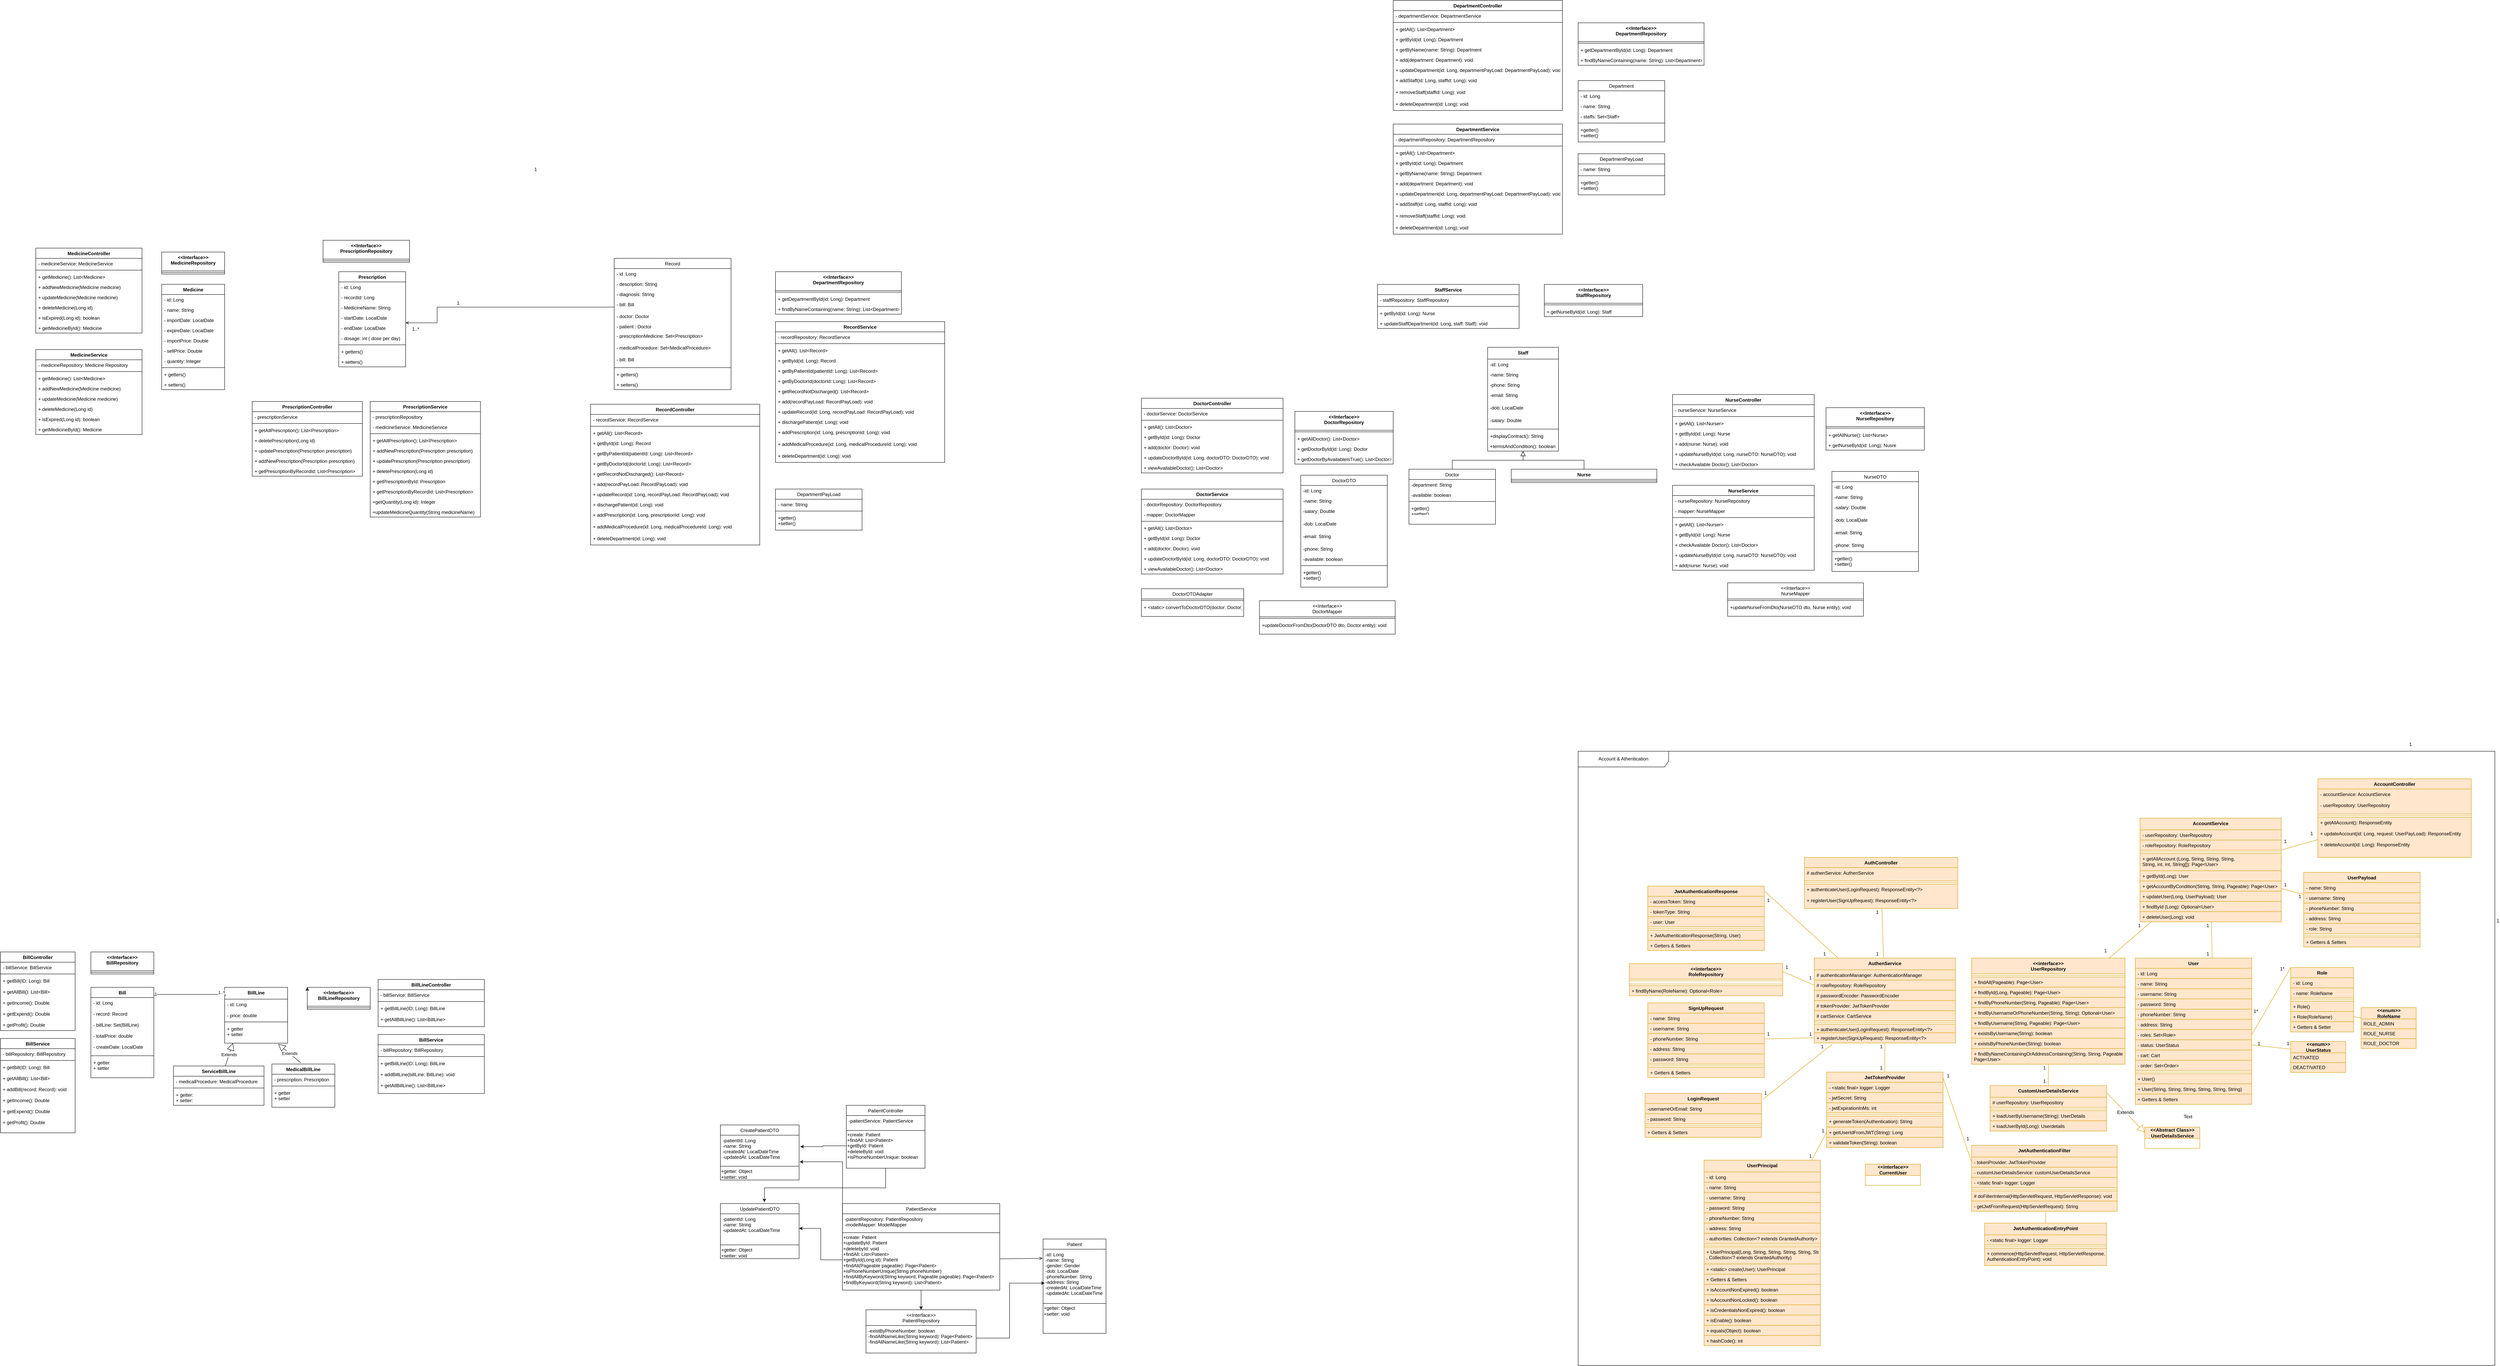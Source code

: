 <mxfile version="14.6.10" type="github">
  <diagram id="CTlqUA9GCMbdTUIFDMjC" name="Page-1">
    <mxGraphModel dx="4730" dy="1973" grid="1" gridSize="10" guides="1" tooltips="1" connect="1" arrows="1" fold="1" page="1" pageScale="1" pageWidth="827" pageHeight="1169" math="0" shadow="0">
      <root>
        <mxCell id="0" />
        <mxCell id="1" parent="0" />
        <mxCell id="FNAWOrQzFF7t7UEOXwEF-1" value="Staff" style="swimlane;fontStyle=1;align=center;verticalAlign=top;childLayout=stackLayout;horizontal=1;startSize=30;horizontalStack=0;resizeParent=1;resizeLast=0;collapsible=1;marginBottom=0;rounded=0;shadow=0;strokeWidth=1;" parent="1" vertex="1">
          <mxGeometry x="680" y="-97.73" width="180" height="264" as="geometry">
            <mxRectangle x="230" y="140" width="160" height="26" as="alternateBounds" />
          </mxGeometry>
        </mxCell>
        <mxCell id="FNAWOrQzFF7t7UEOXwEF-3" value="-id: Long" style="text;align=left;verticalAlign=top;spacingLeft=4;spacingRight=4;overflow=hidden;rotatable=0;points=[[0,0.5],[1,0.5]];portConstraint=eastwest;rounded=0;shadow=0;html=0;" parent="FNAWOrQzFF7t7UEOXwEF-1" vertex="1">
          <mxGeometry y="30" width="180" height="26" as="geometry" />
        </mxCell>
        <mxCell id="FNAWOrQzFF7t7UEOXwEF-2" value="-name: String" style="text;align=left;verticalAlign=top;spacingLeft=4;spacingRight=4;overflow=hidden;rotatable=0;points=[[0,0.5],[1,0.5]];portConstraint=eastwest;" parent="FNAWOrQzFF7t7UEOXwEF-1" vertex="1">
          <mxGeometry y="56" width="180" height="26" as="geometry" />
        </mxCell>
        <mxCell id="FNAWOrQzFF7t7UEOXwEF-4" value="-phone: String" style="text;align=left;verticalAlign=top;spacingLeft=4;spacingRight=4;overflow=hidden;rotatable=0;points=[[0,0.5],[1,0.5]];portConstraint=eastwest;rounded=0;shadow=0;html=0;" parent="FNAWOrQzFF7t7UEOXwEF-1" vertex="1">
          <mxGeometry y="82" width="180" height="26" as="geometry" />
        </mxCell>
        <mxCell id="FNAWOrQzFF7t7UEOXwEF-5" value="-email: String" style="text;align=left;verticalAlign=top;spacingLeft=4;spacingRight=4;overflow=hidden;rotatable=0;points=[[0,0.5],[1,0.5]];portConstraint=eastwest;rounded=0;shadow=0;html=0;" parent="FNAWOrQzFF7t7UEOXwEF-1" vertex="1">
          <mxGeometry y="108" width="180" height="32" as="geometry" />
        </mxCell>
        <mxCell id="Ushqh_Rb4E1wpqKgJqLd-3" value="-dob: LocalDate" style="text;align=left;verticalAlign=top;spacingLeft=4;spacingRight=4;overflow=hidden;rotatable=0;points=[[0,0.5],[1,0.5]];portConstraint=eastwest;rounded=0;shadow=0;html=0;" vertex="1" parent="FNAWOrQzFF7t7UEOXwEF-1">
          <mxGeometry y="140" width="180" height="32" as="geometry" />
        </mxCell>
        <mxCell id="Ushqh_Rb4E1wpqKgJqLd-2" value="-salary: Double" style="text;align=left;verticalAlign=top;spacingLeft=4;spacingRight=4;overflow=hidden;rotatable=0;points=[[0,0.5],[1,0.5]];portConstraint=eastwest;rounded=0;shadow=0;html=0;" vertex="1" parent="FNAWOrQzFF7t7UEOXwEF-1">
          <mxGeometry y="172" width="180" height="32" as="geometry" />
        </mxCell>
        <mxCell id="FNAWOrQzFF7t7UEOXwEF-6" value="" style="line;html=1;strokeWidth=1;align=left;verticalAlign=middle;spacingTop=-1;spacingLeft=3;spacingRight=3;rotatable=0;labelPosition=right;points=[];portConstraint=eastwest;" parent="FNAWOrQzFF7t7UEOXwEF-1" vertex="1">
          <mxGeometry y="204" width="180" height="8" as="geometry" />
        </mxCell>
        <mxCell id="FNAWOrQzFF7t7UEOXwEF-7" value="+displayContract(): String" style="text;align=left;verticalAlign=top;spacingLeft=4;spacingRight=4;overflow=hidden;rotatable=0;points=[[0,0.5],[1,0.5]];portConstraint=eastwest;" parent="FNAWOrQzFF7t7UEOXwEF-1" vertex="1">
          <mxGeometry y="212" width="180" height="26" as="geometry" />
        </mxCell>
        <mxCell id="FNAWOrQzFF7t7UEOXwEF-8" value="+termsAndCondition(): boolean" style="text;align=left;verticalAlign=top;spacingLeft=4;spacingRight=4;overflow=hidden;rotatable=0;points=[[0,0.5],[1,0.5]];portConstraint=eastwest;" parent="FNAWOrQzFF7t7UEOXwEF-1" vertex="1">
          <mxGeometry y="238" width="180" height="26" as="geometry" />
        </mxCell>
        <mxCell id="FNAWOrQzFF7t7UEOXwEF-9" value="Doctor" style="swimlane;fontStyle=0;align=center;verticalAlign=top;childLayout=stackLayout;horizontal=1;startSize=26;horizontalStack=0;resizeParent=1;resizeLast=0;collapsible=1;marginBottom=0;rounded=0;shadow=0;strokeWidth=1;" parent="1" vertex="1">
          <mxGeometry x="480" y="212.27" width="220" height="140" as="geometry">
            <mxRectangle x="130" y="380" width="160" height="26" as="alternateBounds" />
          </mxGeometry>
        </mxCell>
        <mxCell id="FNAWOrQzFF7t7UEOXwEF-11" value="-department: String" style="text;align=left;verticalAlign=top;spacingLeft=4;spacingRight=4;overflow=hidden;rotatable=0;points=[[0,0.5],[1,0.5]];portConstraint=eastwest;rounded=0;shadow=0;html=0;" parent="FNAWOrQzFF7t7UEOXwEF-9" vertex="1">
          <mxGeometry y="26" width="220" height="26" as="geometry" />
        </mxCell>
        <mxCell id="FNAWOrQzFF7t7UEOXwEF-12" value="-available: boolean" style="text;align=left;verticalAlign=top;spacingLeft=4;spacingRight=4;overflow=hidden;rotatable=0;points=[[0,0.5],[1,0.5]];portConstraint=eastwest;rounded=0;shadow=0;html=0;" parent="FNAWOrQzFF7t7UEOXwEF-9" vertex="1">
          <mxGeometry y="52" width="220" height="26" as="geometry" />
        </mxCell>
        <mxCell id="FNAWOrQzFF7t7UEOXwEF-13" value="" style="line;html=1;strokeWidth=1;align=left;verticalAlign=middle;spacingTop=-1;spacingLeft=3;spacingRight=3;rotatable=0;labelPosition=right;points=[];portConstraint=eastwest;" parent="FNAWOrQzFF7t7UEOXwEF-9" vertex="1">
          <mxGeometry y="78" width="220" height="8" as="geometry" />
        </mxCell>
        <mxCell id="FNAWOrQzFF7t7UEOXwEF-15" value="+getter()&#xa;+setter()&#xa;" style="text;align=left;verticalAlign=top;spacingLeft=4;spacingRight=4;overflow=hidden;rotatable=0;points=[[0,0.5],[1,0.5]];portConstraint=eastwest;" parent="FNAWOrQzFF7t7UEOXwEF-9" vertex="1">
          <mxGeometry y="86" width="220" height="26" as="geometry" />
        </mxCell>
        <mxCell id="FNAWOrQzFF7t7UEOXwEF-18" value="" style="endArrow=block;endSize=10;endFill=0;shadow=0;strokeWidth=1;rounded=0;edgeStyle=elbowEdgeStyle;elbow=vertical;" parent="1" source="FNAWOrQzFF7t7UEOXwEF-9" target="FNAWOrQzFF7t7UEOXwEF-1" edge="1">
          <mxGeometry width="160" relative="1" as="geometry">
            <mxPoint x="680" y="5.27" as="sourcePoint" />
            <mxPoint x="680" y="5.27" as="targetPoint" />
          </mxGeometry>
        </mxCell>
        <mxCell id="FNAWOrQzFF7t7UEOXwEF-53" value="BillLine" style="swimlane;fontStyle=1;align=center;verticalAlign=top;childLayout=stackLayout;horizontal=1;startSize=30;horizontalStack=0;resizeParent=1;resizeParentMax=0;resizeLast=0;collapsible=1;marginBottom=0;" parent="1" vertex="1">
          <mxGeometry x="-2530" y="1530" width="160" height="142" as="geometry" />
        </mxCell>
        <mxCell id="FNAWOrQzFF7t7UEOXwEF-54" value="- id: Long&#xa;&#xa;- price: double&#xa;" style="text;strokeColor=none;fillColor=none;align=left;verticalAlign=top;spacingLeft=4;spacingRight=4;overflow=hidden;rotatable=0;points=[[0,0.5],[1,0.5]];portConstraint=eastwest;" parent="FNAWOrQzFF7t7UEOXwEF-53" vertex="1">
          <mxGeometry y="30" width="160" height="54" as="geometry" />
        </mxCell>
        <mxCell id="FNAWOrQzFF7t7UEOXwEF-55" value="" style="line;strokeWidth=1;fillColor=none;align=left;verticalAlign=middle;spacingTop=-1;spacingLeft=3;spacingRight=3;rotatable=0;labelPosition=right;points=[];portConstraint=eastwest;" parent="FNAWOrQzFF7t7UEOXwEF-53" vertex="1">
          <mxGeometry y="84" width="160" height="8" as="geometry" />
        </mxCell>
        <mxCell id="FNAWOrQzFF7t7UEOXwEF-56" value="+ getter&#xa;+ setter&#xa;" style="text;strokeColor=none;fillColor=none;align=left;verticalAlign=top;spacingLeft=4;spacingRight=4;overflow=hidden;rotatable=0;points=[[0,0.5],[1,0.5]];portConstraint=eastwest;" parent="FNAWOrQzFF7t7UEOXwEF-53" vertex="1">
          <mxGeometry y="92" width="160" height="50" as="geometry" />
        </mxCell>
        <mxCell id="FNAWOrQzFF7t7UEOXwEF-57" value="ServiceBillLine" style="swimlane;fontStyle=1;align=center;verticalAlign=top;childLayout=stackLayout;horizontal=1;startSize=26;horizontalStack=0;resizeParent=1;resizeParentMax=0;resizeLast=0;collapsible=1;marginBottom=0;" parent="1" vertex="1">
          <mxGeometry x="-2660" y="1730" width="230" height="100" as="geometry" />
        </mxCell>
        <mxCell id="FNAWOrQzFF7t7UEOXwEF-58" value="- medicalProcedure: MedicalProcedure " style="text;strokeColor=none;fillColor=none;align=left;verticalAlign=top;spacingLeft=4;spacingRight=4;overflow=hidden;rotatable=0;points=[[0,0.5],[1,0.5]];portConstraint=eastwest;" parent="FNAWOrQzFF7t7UEOXwEF-57" vertex="1">
          <mxGeometry y="26" width="230" height="26" as="geometry" />
        </mxCell>
        <mxCell id="FNAWOrQzFF7t7UEOXwEF-59" value="" style="line;strokeWidth=1;fillColor=none;align=left;verticalAlign=middle;spacingTop=-1;spacingLeft=3;spacingRight=3;rotatable=0;labelPosition=right;points=[];portConstraint=eastwest;" parent="FNAWOrQzFF7t7UEOXwEF-57" vertex="1">
          <mxGeometry y="52" width="230" height="8" as="geometry" />
        </mxCell>
        <mxCell id="FNAWOrQzFF7t7UEOXwEF-60" value="+ getter:&#xa;+ setter:&#xa;" style="text;strokeColor=none;fillColor=none;align=left;verticalAlign=top;spacingLeft=4;spacingRight=4;overflow=hidden;rotatable=0;points=[[0,0.5],[1,0.5]];portConstraint=eastwest;" parent="FNAWOrQzFF7t7UEOXwEF-57" vertex="1">
          <mxGeometry y="60" width="230" height="40" as="geometry" />
        </mxCell>
        <mxCell id="FNAWOrQzFF7t7UEOXwEF-61" value="MedicalBillLine" style="swimlane;fontStyle=1;align=center;verticalAlign=top;childLayout=stackLayout;horizontal=1;startSize=26;horizontalStack=0;resizeParent=1;resizeParentMax=0;resizeLast=0;collapsible=1;marginBottom=0;" parent="1" vertex="1">
          <mxGeometry x="-2410" y="1725" width="160" height="110" as="geometry" />
        </mxCell>
        <mxCell id="FNAWOrQzFF7t7UEOXwEF-62" value="- prescription: Prescription" style="text;strokeColor=none;fillColor=none;align=left;verticalAlign=top;spacingLeft=4;spacingRight=4;overflow=hidden;rotatable=0;points=[[0,0.5],[1,0.5]];portConstraint=eastwest;" parent="FNAWOrQzFF7t7UEOXwEF-61" vertex="1">
          <mxGeometry y="26" width="160" height="26" as="geometry" />
        </mxCell>
        <mxCell id="FNAWOrQzFF7t7UEOXwEF-63" value="" style="line;strokeWidth=1;fillColor=none;align=left;verticalAlign=middle;spacingTop=-1;spacingLeft=3;spacingRight=3;rotatable=0;labelPosition=right;points=[];portConstraint=eastwest;" parent="FNAWOrQzFF7t7UEOXwEF-61" vertex="1">
          <mxGeometry y="52" width="160" height="8" as="geometry" />
        </mxCell>
        <mxCell id="FNAWOrQzFF7t7UEOXwEF-64" value="+ getter&#xa;+ setter&#xa;" style="text;strokeColor=none;fillColor=none;align=left;verticalAlign=top;spacingLeft=4;spacingRight=4;overflow=hidden;rotatable=0;points=[[0,0.5],[1,0.5]];portConstraint=eastwest;" parent="FNAWOrQzFF7t7UEOXwEF-61" vertex="1">
          <mxGeometry y="60" width="160" height="50" as="geometry" />
        </mxCell>
        <mxCell id="FNAWOrQzFF7t7UEOXwEF-65" value="Extends" style="endArrow=block;endSize=16;endFill=0;html=1;entryX=0.131;entryY=1;entryDx=0;entryDy=0;entryPerimeter=0;" parent="1" source="FNAWOrQzFF7t7UEOXwEF-57" target="FNAWOrQzFF7t7UEOXwEF-56" edge="1">
          <mxGeometry width="160" relative="1" as="geometry">
            <mxPoint x="-2750" y="1728" as="sourcePoint" />
            <mxPoint x="-2420" y="1730" as="targetPoint" />
          </mxGeometry>
        </mxCell>
        <mxCell id="FNAWOrQzFF7t7UEOXwEF-66" value="Extends" style="endArrow=block;endSize=16;endFill=0;html=1;exitX=0.463;exitY=-0.023;exitDx=0;exitDy=0;exitPerimeter=0;entryX=0.85;entryY=1.04;entryDx=0;entryDy=0;entryPerimeter=0;" parent="1" source="FNAWOrQzFF7t7UEOXwEF-61" target="FNAWOrQzFF7t7UEOXwEF-56" edge="1">
          <mxGeometry width="160" relative="1" as="geometry">
            <mxPoint x="-2470" y="1710" as="sourcePoint" />
            <mxPoint x="-2310" y="1710" as="targetPoint" />
          </mxGeometry>
        </mxCell>
        <mxCell id="FNAWOrQzFF7t7UEOXwEF-67" value="Bill" style="swimlane;fontStyle=1;align=center;verticalAlign=top;childLayout=stackLayout;horizontal=1;startSize=26;horizontalStack=0;resizeParent=1;resizeParentMax=0;resizeLast=0;collapsible=1;marginBottom=0;" parent="1" vertex="1">
          <mxGeometry x="-2870" y="1530" width="160" height="230" as="geometry" />
        </mxCell>
        <mxCell id="FNAWOrQzFF7t7UEOXwEF-68" value="- id: Long&#xa;&#xa;- record: Record&#xa;&#xa;- billLine: Set(BillLine)&#xa;&#xa;- totalPrice: double&#xa;&#xa;- createDate: LocalDate" style="text;strokeColor=none;fillColor=none;align=left;verticalAlign=top;spacingLeft=4;spacingRight=4;overflow=hidden;rotatable=0;points=[[0,0.5],[1,0.5]];portConstraint=eastwest;" parent="FNAWOrQzFF7t7UEOXwEF-67" vertex="1">
          <mxGeometry y="26" width="160" height="144" as="geometry" />
        </mxCell>
        <mxCell id="FNAWOrQzFF7t7UEOXwEF-69" value="" style="line;strokeWidth=1;fillColor=none;align=left;verticalAlign=middle;spacingTop=-1;spacingLeft=3;spacingRight=3;rotatable=0;labelPosition=right;points=[];portConstraint=eastwest;" parent="FNAWOrQzFF7t7UEOXwEF-67" vertex="1">
          <mxGeometry y="170" width="160" height="8" as="geometry" />
        </mxCell>
        <mxCell id="FNAWOrQzFF7t7UEOXwEF-70" value="+ getter&#xa;+ setter&#xa;" style="text;strokeColor=none;fillColor=none;align=left;verticalAlign=top;spacingLeft=4;spacingRight=4;overflow=hidden;rotatable=0;points=[[0,0.5],[1,0.5]];portConstraint=eastwest;" parent="FNAWOrQzFF7t7UEOXwEF-67" vertex="1">
          <mxGeometry y="178" width="160" height="52" as="geometry" />
        </mxCell>
        <mxCell id="FNAWOrQzFF7t7UEOXwEF-71" value="" style="endArrow=none;html=1;edgeStyle=orthogonalEdgeStyle;exitX=1;exitY=0.113;exitDx=0;exitDy=0;exitPerimeter=0;entryX=0.013;entryY=0.153;entryDx=0;entryDy=0;entryPerimeter=0;" parent="1" source="FNAWOrQzFF7t7UEOXwEF-67" target="FNAWOrQzFF7t7UEOXwEF-53" edge="1">
          <mxGeometry relative="1" as="geometry">
            <mxPoint x="-2770" y="1390" as="sourcePoint" />
            <mxPoint x="-2610" y="1390" as="targetPoint" />
            <Array as="points">
              <mxPoint x="-2710" y="1548" />
            </Array>
          </mxGeometry>
        </mxCell>
        <mxCell id="FNAWOrQzFF7t7UEOXwEF-72" value="1" style="edgeLabel;resizable=0;html=1;align=left;verticalAlign=bottom;" parent="FNAWOrQzFF7t7UEOXwEF-71" connectable="0" vertex="1">
          <mxGeometry x="-1" relative="1" as="geometry" />
        </mxCell>
        <mxCell id="FNAWOrQzFF7t7UEOXwEF-73" value="1..*" style="edgeLabel;resizable=0;html=1;align=right;verticalAlign=bottom;" parent="FNAWOrQzFF7t7UEOXwEF-71" connectable="0" vertex="1">
          <mxGeometry x="1" relative="1" as="geometry">
            <mxPoint x="-2" as="offset" />
          </mxGeometry>
        </mxCell>
        <mxCell id="FNAWOrQzFF7t7UEOXwEF-74" value="BillController" style="swimlane;fontStyle=1;align=center;verticalAlign=top;childLayout=stackLayout;horizontal=1;startSize=26;horizontalStack=0;resizeParent=1;resizeParentMax=0;resizeLast=0;collapsible=1;marginBottom=0;" parent="1" vertex="1">
          <mxGeometry x="-3100" y="1440" width="190" height="200" as="geometry" />
        </mxCell>
        <mxCell id="FNAWOrQzFF7t7UEOXwEF-75" value="- billService: BillService" style="text;strokeColor=none;fillColor=none;align=left;verticalAlign=top;spacingLeft=4;spacingRight=4;overflow=hidden;rotatable=0;points=[[0,0.5],[1,0.5]];portConstraint=eastwest;" parent="FNAWOrQzFF7t7UEOXwEF-74" vertex="1">
          <mxGeometry y="26" width="190" height="26" as="geometry" />
        </mxCell>
        <mxCell id="FNAWOrQzFF7t7UEOXwEF-76" value="" style="line;strokeWidth=1;fillColor=none;align=left;verticalAlign=middle;spacingTop=-1;spacingLeft=3;spacingRight=3;rotatable=0;labelPosition=right;points=[];portConstraint=eastwest;" parent="FNAWOrQzFF7t7UEOXwEF-74" vertex="1">
          <mxGeometry y="52" width="190" height="8" as="geometry" />
        </mxCell>
        <mxCell id="FNAWOrQzFF7t7UEOXwEF-77" value="+ getBill(ID: Long): Bill&#xa;&#xa;+ getAllBill(): List&lt;Bill&gt;&#xa;&#xa;+ getIncome(): Double&#xa;&#xa;+ getExpend(): Double&#xa;&#xa;+ getProfit(): Double&#xa;" style="text;strokeColor=none;fillColor=none;align=left;verticalAlign=top;spacingLeft=4;spacingRight=4;overflow=hidden;rotatable=0;points=[[0,0.5],[1,0.5]];portConstraint=eastwest;" parent="FNAWOrQzFF7t7UEOXwEF-74" vertex="1">
          <mxGeometry y="60" width="190" height="140" as="geometry" />
        </mxCell>
        <mxCell id="FNAWOrQzFF7t7UEOXwEF-78" value="BillService" style="swimlane;fontStyle=1;align=center;verticalAlign=top;childLayout=stackLayout;horizontal=1;startSize=26;horizontalStack=0;resizeParent=1;resizeParentMax=0;resizeLast=0;collapsible=1;marginBottom=0;" parent="1" vertex="1">
          <mxGeometry x="-3100" y="1660" width="190" height="240" as="geometry" />
        </mxCell>
        <mxCell id="FNAWOrQzFF7t7UEOXwEF-79" value="- billRepository: BillRepository" style="text;strokeColor=none;fillColor=none;align=left;verticalAlign=top;spacingLeft=4;spacingRight=4;overflow=hidden;rotatable=0;points=[[0,0.5],[1,0.5]];portConstraint=eastwest;" parent="FNAWOrQzFF7t7UEOXwEF-78" vertex="1">
          <mxGeometry y="26" width="190" height="26" as="geometry" />
        </mxCell>
        <mxCell id="FNAWOrQzFF7t7UEOXwEF-80" value="" style="line;strokeWidth=1;fillColor=none;align=left;verticalAlign=middle;spacingTop=-1;spacingLeft=3;spacingRight=3;rotatable=0;labelPosition=right;points=[];portConstraint=eastwest;" parent="FNAWOrQzFF7t7UEOXwEF-78" vertex="1">
          <mxGeometry y="52" width="190" height="8" as="geometry" />
        </mxCell>
        <mxCell id="FNAWOrQzFF7t7UEOXwEF-81" value="+ getBill(ID: Long): Bill&#xa;&#xa;+ getAllBill(): List&lt;Bill&gt;&#xa;&#xa;+ addBill(record: Record): void&#xa;&#xa;+ getIncome(): Double&#xa;&#xa;+ getExpend(): Double&#xa;&#xa;+ getProfit(): Double&#xa;" style="text;strokeColor=none;fillColor=none;align=left;verticalAlign=top;spacingLeft=4;spacingRight=4;overflow=hidden;rotatable=0;points=[[0,0.5],[1,0.5]];portConstraint=eastwest;" parent="FNAWOrQzFF7t7UEOXwEF-78" vertex="1">
          <mxGeometry y="60" width="190" height="180" as="geometry" />
        </mxCell>
        <mxCell id="FNAWOrQzFF7t7UEOXwEF-82" value="&lt;&lt;Interface&gt;&gt;&#xa;BillRepository" style="swimlane;fontStyle=1;align=center;verticalAlign=top;childLayout=stackLayout;horizontal=1;startSize=48;horizontalStack=0;resizeParent=1;resizeParentMax=0;resizeLast=0;collapsible=1;marginBottom=0;" parent="1" vertex="1">
          <mxGeometry x="-2870" y="1440" width="160" height="56" as="geometry">
            <mxRectangle x="-1350" y="730" width="110" height="48" as="alternateBounds" />
          </mxGeometry>
        </mxCell>
        <mxCell id="FNAWOrQzFF7t7UEOXwEF-83" value="" style="line;strokeWidth=1;fillColor=none;align=left;verticalAlign=middle;spacingTop=-1;spacingLeft=3;spacingRight=3;rotatable=0;labelPosition=right;points=[];portConstraint=eastwest;" parent="FNAWOrQzFF7t7UEOXwEF-82" vertex="1">
          <mxGeometry y="48" width="160" height="8" as="geometry" />
        </mxCell>
        <mxCell id="FNAWOrQzFF7t7UEOXwEF-84" value="BillLineController" style="swimlane;fontStyle=1;align=center;verticalAlign=top;childLayout=stackLayout;horizontal=1;startSize=26;horizontalStack=0;resizeParent=1;resizeParentMax=0;resizeLast=0;collapsible=1;marginBottom=0;" parent="1" vertex="1">
          <mxGeometry x="-2140" y="1510" width="270" height="120" as="geometry" />
        </mxCell>
        <mxCell id="FNAWOrQzFF7t7UEOXwEF-85" value="- billService: BillService" style="text;strokeColor=none;fillColor=none;align=left;verticalAlign=top;spacingLeft=4;spacingRight=4;overflow=hidden;rotatable=0;points=[[0,0.5],[1,0.5]];portConstraint=eastwest;" parent="FNAWOrQzFF7t7UEOXwEF-84" vertex="1">
          <mxGeometry y="26" width="270" height="26" as="geometry" />
        </mxCell>
        <mxCell id="FNAWOrQzFF7t7UEOXwEF-86" value="" style="line;strokeWidth=1;fillColor=none;align=left;verticalAlign=middle;spacingTop=-1;spacingLeft=3;spacingRight=3;rotatable=0;labelPosition=right;points=[];portConstraint=eastwest;" parent="FNAWOrQzFF7t7UEOXwEF-84" vertex="1">
          <mxGeometry y="52" width="270" height="8" as="geometry" />
        </mxCell>
        <mxCell id="FNAWOrQzFF7t7UEOXwEF-87" value="+ getBillLine(ID: Long): BillLine&#xa;&#xa;+ getAllBillLine(): List&lt;BillLine&gt;&#xa;" style="text;strokeColor=none;fillColor=none;align=left;verticalAlign=top;spacingLeft=4;spacingRight=4;overflow=hidden;rotatable=0;points=[[0,0.5],[1,0.5]];portConstraint=eastwest;" parent="FNAWOrQzFF7t7UEOXwEF-84" vertex="1">
          <mxGeometry y="60" width="270" height="60" as="geometry" />
        </mxCell>
        <mxCell id="FNAWOrQzFF7t7UEOXwEF-88" value="BillService" style="swimlane;fontStyle=1;align=center;verticalAlign=top;childLayout=stackLayout;horizontal=1;startSize=26;horizontalStack=0;resizeParent=1;resizeParentMax=0;resizeLast=0;collapsible=1;marginBottom=0;" parent="1" vertex="1">
          <mxGeometry x="-2140" y="1650" width="270" height="150" as="geometry" />
        </mxCell>
        <mxCell id="FNAWOrQzFF7t7UEOXwEF-89" value="- billRepository: BillRepository" style="text;strokeColor=none;fillColor=none;align=left;verticalAlign=top;spacingLeft=4;spacingRight=4;overflow=hidden;rotatable=0;points=[[0,0.5],[1,0.5]];portConstraint=eastwest;" parent="FNAWOrQzFF7t7UEOXwEF-88" vertex="1">
          <mxGeometry y="26" width="270" height="26" as="geometry" />
        </mxCell>
        <mxCell id="FNAWOrQzFF7t7UEOXwEF-90" value="" style="line;strokeWidth=1;fillColor=none;align=left;verticalAlign=middle;spacingTop=-1;spacingLeft=3;spacingRight=3;rotatable=0;labelPosition=right;points=[];portConstraint=eastwest;" parent="FNAWOrQzFF7t7UEOXwEF-88" vertex="1">
          <mxGeometry y="52" width="270" height="8" as="geometry" />
        </mxCell>
        <mxCell id="FNAWOrQzFF7t7UEOXwEF-91" value="+ getBillLine(ID: Long): BillLine&#xa;&#xa;+ addBillLine(billLine: BillLine): void&#xa;&#xa;+ getAllBillLine(): List&lt;BillLine&gt;&#xa;" style="text;strokeColor=none;fillColor=none;align=left;verticalAlign=top;spacingLeft=4;spacingRight=4;overflow=hidden;rotatable=0;points=[[0,0.5],[1,0.5]];portConstraint=eastwest;" parent="FNAWOrQzFF7t7UEOXwEF-88" vertex="1">
          <mxGeometry y="60" width="270" height="90" as="geometry" />
        </mxCell>
        <mxCell id="FNAWOrQzFF7t7UEOXwEF-92" value="&lt;&lt;Interface&gt;&gt;&#xa;BillLineRepository" style="swimlane;fontStyle=1;align=center;verticalAlign=top;childLayout=stackLayout;horizontal=1;startSize=48;horizontalStack=0;resizeParent=1;resizeParentMax=0;resizeLast=0;collapsible=1;marginBottom=0;" parent="1" vertex="1">
          <mxGeometry x="-2320" y="1530" width="160" height="56" as="geometry">
            <mxRectangle x="-830" y="820" width="140" height="48" as="alternateBounds" />
          </mxGeometry>
        </mxCell>
        <mxCell id="FNAWOrQzFF7t7UEOXwEF-93" value="" style="line;strokeWidth=1;fillColor=none;align=left;verticalAlign=middle;spacingTop=-1;spacingLeft=3;spacingRight=3;rotatable=0;labelPosition=right;points=[];portConstraint=eastwest;" parent="FNAWOrQzFF7t7UEOXwEF-92" vertex="1">
          <mxGeometry y="48" width="160" height="8" as="geometry" />
        </mxCell>
        <mxCell id="FNAWOrQzFF7t7UEOXwEF-106" style="edgeStyle=orthogonalEdgeStyle;rounded=0;orthogonalLoop=1;jettySize=auto;html=1;endArrow=open;endFill=0;strokeColor=#000000;" parent="1" source="FNAWOrQzFF7t7UEOXwEF-110" target="FNAWOrQzFF7t7UEOXwEF-157" edge="1">
          <mxGeometry relative="1" as="geometry">
            <Array as="points">
              <mxPoint x="-1990" y="-200" />
              <mxPoint x="-1990" y="-160" />
            </Array>
          </mxGeometry>
        </mxCell>
        <mxCell id="FNAWOrQzFF7t7UEOXwEF-110" value="Record" style="swimlane;fontStyle=0;align=center;verticalAlign=top;childLayout=stackLayout;horizontal=1;startSize=26;horizontalStack=0;resizeParent=1;resizeLast=0;collapsible=1;marginBottom=0;rounded=0;shadow=0;strokeWidth=1;" parent="1" vertex="1">
          <mxGeometry x="-1540" y="-324" width="297" height="334" as="geometry">
            <mxRectangle x="130" y="380" width="160" height="26" as="alternateBounds" />
          </mxGeometry>
        </mxCell>
        <mxCell id="FNAWOrQzFF7t7UEOXwEF-111" value="- id :Long" style="text;align=left;verticalAlign=top;spacingLeft=4;spacingRight=4;overflow=hidden;rotatable=0;points=[[0,0.5],[1,0.5]];portConstraint=eastwest;" parent="FNAWOrQzFF7t7UEOXwEF-110" vertex="1">
          <mxGeometry y="26" width="297" height="26" as="geometry" />
        </mxCell>
        <mxCell id="Ushqh_Rb4E1wpqKgJqLd-468" value="- description: String" style="text;align=left;verticalAlign=top;spacingLeft=4;spacingRight=4;overflow=hidden;rotatable=0;points=[[0,0.5],[1,0.5]];portConstraint=eastwest;" vertex="1" parent="FNAWOrQzFF7t7UEOXwEF-110">
          <mxGeometry y="52" width="297" height="26" as="geometry" />
        </mxCell>
        <mxCell id="FNAWOrQzFF7t7UEOXwEF-114" value="- diagnosis: String" style="text;align=left;verticalAlign=top;spacingLeft=4;spacingRight=4;overflow=hidden;rotatable=0;points=[[0,0.5],[1,0.5]];portConstraint=eastwest;" parent="FNAWOrQzFF7t7UEOXwEF-110" vertex="1">
          <mxGeometry y="78" width="297" height="26" as="geometry" />
        </mxCell>
        <mxCell id="Ushqh_Rb4E1wpqKgJqLd-475" value="- bill: Bill" style="text;align=left;verticalAlign=top;spacingLeft=4;spacingRight=4;overflow=hidden;rotatable=0;points=[[0,0.5],[1,0.5]];portConstraint=eastwest;" vertex="1" parent="FNAWOrQzFF7t7UEOXwEF-110">
          <mxGeometry y="104" width="297" height="30" as="geometry" />
        </mxCell>
        <mxCell id="FNAWOrQzFF7t7UEOXwEF-116" value="- doctor: Doctor" style="text;align=left;verticalAlign=top;spacingLeft=4;spacingRight=4;overflow=hidden;rotatable=0;points=[[0,0.5],[1,0.5]];portConstraint=eastwest;" parent="FNAWOrQzFF7t7UEOXwEF-110" vertex="1">
          <mxGeometry y="134" width="297" height="26" as="geometry" />
        </mxCell>
        <mxCell id="FNAWOrQzFF7t7UEOXwEF-117" value="- patient : Doctor" style="text;align=left;verticalAlign=top;spacingLeft=4;spacingRight=4;overflow=hidden;rotatable=0;points=[[0,0.5],[1,0.5]];portConstraint=eastwest;" parent="FNAWOrQzFF7t7UEOXwEF-110" vertex="1">
          <mxGeometry y="160" width="297" height="24" as="geometry" />
        </mxCell>
        <mxCell id="FNAWOrQzFF7t7UEOXwEF-237" value="- prescriptionMedicine: Set&lt;Prescription&gt;" style="text;align=left;verticalAlign=top;spacingLeft=4;spacingRight=4;overflow=hidden;rotatable=0;points=[[0,0.5],[1,0.5]];portConstraint=eastwest;" parent="FNAWOrQzFF7t7UEOXwEF-110" vertex="1">
          <mxGeometry y="184" width="297" height="30" as="geometry" />
        </mxCell>
        <mxCell id="Ushqh_Rb4E1wpqKgJqLd-470" value="- medicalProcedure: Set&lt;MedicalProcedure&gt;" style="text;align=left;verticalAlign=top;spacingLeft=4;spacingRight=4;overflow=hidden;rotatable=0;points=[[0,0.5],[1,0.5]];portConstraint=eastwest;" vertex="1" parent="FNAWOrQzFF7t7UEOXwEF-110">
          <mxGeometry y="214" width="297" height="30" as="geometry" />
        </mxCell>
        <mxCell id="Ushqh_Rb4E1wpqKgJqLd-469" value="- bill: Bill" style="text;align=left;verticalAlign=top;spacingLeft=4;spacingRight=4;overflow=hidden;rotatable=0;points=[[0,0.5],[1,0.5]];portConstraint=eastwest;" vertex="1" parent="FNAWOrQzFF7t7UEOXwEF-110">
          <mxGeometry y="244" width="297" height="30" as="geometry" />
        </mxCell>
        <mxCell id="FNAWOrQzFF7t7UEOXwEF-118" value="" style="line;html=1;strokeWidth=1;align=left;verticalAlign=middle;spacingTop=-1;spacingLeft=3;spacingRight=3;rotatable=0;labelPosition=right;points=[];portConstraint=eastwest;" parent="FNAWOrQzFF7t7UEOXwEF-110" vertex="1">
          <mxGeometry y="274" width="297" height="8" as="geometry" />
        </mxCell>
        <mxCell id="FNAWOrQzFF7t7UEOXwEF-122" value="+ getters()" style="text;align=left;verticalAlign=top;spacingLeft=4;spacingRight=4;overflow=hidden;rotatable=0;points=[[0,0.5],[1,0.5]];portConstraint=eastwest;" parent="FNAWOrQzFF7t7UEOXwEF-110" vertex="1">
          <mxGeometry y="282" width="297" height="26" as="geometry" />
        </mxCell>
        <mxCell id="FNAWOrQzFF7t7UEOXwEF-235" value="+ setters()" style="text;align=left;verticalAlign=top;spacingLeft=4;spacingRight=4;overflow=hidden;rotatable=0;points=[[0,0.5],[1,0.5]];portConstraint=eastwest;" parent="FNAWOrQzFF7t7UEOXwEF-110" vertex="1">
          <mxGeometry y="308" width="297" height="26" as="geometry" />
        </mxCell>
        <mxCell id="FNAWOrQzFF7t7UEOXwEF-157" value="Prescription" style="swimlane;fontStyle=1;align=center;verticalAlign=top;childLayout=stackLayout;horizontal=1;startSize=26;horizontalStack=0;resizeParent=1;resizeParentMax=0;resizeLast=0;collapsible=1;marginBottom=0;" parent="1" vertex="1">
          <mxGeometry x="-2240" y="-290" width="170" height="242" as="geometry" />
        </mxCell>
        <mxCell id="FNAWOrQzFF7t7UEOXwEF-158" value="- id: Long " style="text;strokeColor=none;fillColor=none;align=left;verticalAlign=top;spacingLeft=4;spacingRight=4;overflow=hidden;rotatable=0;points=[[0,0.5],[1,0.5]];portConstraint=eastwest;" parent="FNAWOrQzFF7t7UEOXwEF-157" vertex="1">
          <mxGeometry y="26" width="170" height="26" as="geometry" />
        </mxCell>
        <mxCell id="FNAWOrQzFF7t7UEOXwEF-159" value="- recordId: Long" style="text;strokeColor=none;fillColor=none;align=left;verticalAlign=top;spacingLeft=4;spacingRight=4;overflow=hidden;rotatable=0;points=[[0,0.5],[1,0.5]];portConstraint=eastwest;" parent="FNAWOrQzFF7t7UEOXwEF-157" vertex="1">
          <mxGeometry y="52" width="170" height="26" as="geometry" />
        </mxCell>
        <mxCell id="FNAWOrQzFF7t7UEOXwEF-160" value="- MedicineName: String" style="text;strokeColor=none;fillColor=none;align=left;verticalAlign=top;spacingLeft=4;spacingRight=4;overflow=hidden;rotatable=0;points=[[0,0.5],[1,0.5]];portConstraint=eastwest;" parent="FNAWOrQzFF7t7UEOXwEF-157" vertex="1">
          <mxGeometry y="78" width="170" height="26" as="geometry" />
        </mxCell>
        <mxCell id="FNAWOrQzFF7t7UEOXwEF-162" value="- startDate: LocalDate" style="text;strokeColor=none;fillColor=none;align=left;verticalAlign=top;spacingLeft=4;spacingRight=4;overflow=hidden;rotatable=0;points=[[0,0.5],[1,0.5]];portConstraint=eastwest;" parent="FNAWOrQzFF7t7UEOXwEF-157" vertex="1">
          <mxGeometry y="104" width="170" height="26" as="geometry" />
        </mxCell>
        <mxCell id="2TjllhdIR1ttF2iW6vUb-13" value="- endDate: LocalDate" style="text;strokeColor=none;fillColor=none;align=left;verticalAlign=top;spacingLeft=4;spacingRight=4;overflow=hidden;rotatable=0;points=[[0,0.5],[1,0.5]];portConstraint=eastwest;" parent="FNAWOrQzFF7t7UEOXwEF-157" vertex="1">
          <mxGeometry y="130" width="170" height="26" as="geometry" />
        </mxCell>
        <mxCell id="FNAWOrQzFF7t7UEOXwEF-163" value="- dosage: int ( dose per day)" style="text;strokeColor=none;fillColor=none;align=left;verticalAlign=top;spacingLeft=4;spacingRight=4;overflow=hidden;rotatable=0;points=[[0,0.5],[1,0.5]];portConstraint=eastwest;" parent="FNAWOrQzFF7t7UEOXwEF-157" vertex="1">
          <mxGeometry y="156" width="170" height="26" as="geometry" />
        </mxCell>
        <mxCell id="FNAWOrQzFF7t7UEOXwEF-164" value="" style="line;strokeWidth=1;fillColor=none;align=left;verticalAlign=middle;spacingTop=-1;spacingLeft=3;spacingRight=3;rotatable=0;labelPosition=right;points=[];portConstraint=eastwest;" parent="FNAWOrQzFF7t7UEOXwEF-157" vertex="1">
          <mxGeometry y="182" width="170" height="8" as="geometry" />
        </mxCell>
        <mxCell id="FNAWOrQzFF7t7UEOXwEF-240" value="+ getters()" style="text;align=left;verticalAlign=top;spacingLeft=4;spacingRight=4;overflow=hidden;rotatable=0;points=[[0,0.5],[1,0.5]];portConstraint=eastwest;" parent="FNAWOrQzFF7t7UEOXwEF-157" vertex="1">
          <mxGeometry y="190" width="170" height="26" as="geometry" />
        </mxCell>
        <mxCell id="FNAWOrQzFF7t7UEOXwEF-241" value="+ setters()" style="text;align=left;verticalAlign=top;spacingLeft=4;spacingRight=4;overflow=hidden;rotatable=0;points=[[0,0.5],[1,0.5]];portConstraint=eastwest;" parent="FNAWOrQzFF7t7UEOXwEF-157" vertex="1">
          <mxGeometry y="216" width="170" height="26" as="geometry" />
        </mxCell>
        <mxCell id="FNAWOrQzFF7t7UEOXwEF-173" value="1..*" style="text;html=1;align=center;verticalAlign=middle;resizable=0;points=[];autosize=1;strokeColor=none;" parent="1" vertex="1">
          <mxGeometry x="-2060" y="-154" width="30" height="20" as="geometry" />
        </mxCell>
        <mxCell id="FNAWOrQzFF7t7UEOXwEF-175" value="1" style="text;html=1;align=center;verticalAlign=middle;resizable=0;points=[];autosize=1;strokeColor=none;" parent="1" vertex="1">
          <mxGeometry x="-1750" y="-560" width="20" height="20" as="geometry" />
        </mxCell>
        <mxCell id="FNAWOrQzFF7t7UEOXwEF-176" value="1" style="text;html=1;align=center;verticalAlign=middle;resizable=0;points=[];autosize=1;strokeColor=none;" parent="1" vertex="1">
          <mxGeometry x="-1947" y="-220" width="20" height="20" as="geometry" />
        </mxCell>
        <mxCell id="FNAWOrQzFF7t7UEOXwEF-204" value="Nurse" style="swimlane;fontStyle=1;align=center;verticalAlign=top;childLayout=stackLayout;horizontal=1;startSize=26;horizontalStack=0;resizeParent=1;resizeParentMax=0;resizeLast=0;collapsible=1;marginBottom=0;" parent="1" vertex="1">
          <mxGeometry x="740" y="212.27" width="370" height="34" as="geometry" />
        </mxCell>
        <mxCell id="FNAWOrQzFF7t7UEOXwEF-206" value="" style="line;strokeWidth=1;fillColor=none;align=left;verticalAlign=middle;spacingTop=-1;spacingLeft=3;spacingRight=3;rotatable=0;labelPosition=right;points=[];portConstraint=eastwest;" parent="FNAWOrQzFF7t7UEOXwEF-204" vertex="1">
          <mxGeometry y="26" width="370" height="8" as="geometry" />
        </mxCell>
        <mxCell id="FNAWOrQzFF7t7UEOXwEF-209" value="" style="endArrow=block;endSize=10;endFill=0;shadow=0;strokeWidth=1;rounded=0;edgeStyle=elbowEdgeStyle;elbow=vertical;exitX=0.5;exitY=0;exitDx=0;exitDy=0;entryX=0.5;entryY=1;entryDx=0;entryDy=0;" parent="1" source="FNAWOrQzFF7t7UEOXwEF-204" target="FNAWOrQzFF7t7UEOXwEF-1" edge="1">
          <mxGeometry width="160" relative="1" as="geometry">
            <mxPoint x="1040" y="218.27" as="sourcePoint" />
            <mxPoint x="770" y="138.27" as="targetPoint" />
          </mxGeometry>
        </mxCell>
        <mxCell id="FNAWOrQzFF7t7UEOXwEF-217" value="Medicine" style="swimlane;fontStyle=1;align=center;verticalAlign=top;childLayout=stackLayout;horizontal=1;startSize=26;horizontalStack=0;resizeParent=1;resizeParentMax=0;resizeLast=0;collapsible=1;marginBottom=0;" parent="1" vertex="1">
          <mxGeometry x="-2690" y="-258" width="160" height="268" as="geometry" />
        </mxCell>
        <mxCell id="FNAWOrQzFF7t7UEOXwEF-221" value="- id: Long" style="text;strokeColor=none;fillColor=none;align=left;verticalAlign=top;spacingLeft=4;spacingRight=4;overflow=hidden;rotatable=0;points=[[0,0.5],[1,0.5]];portConstraint=eastwest;" parent="FNAWOrQzFF7t7UEOXwEF-217" vertex="1">
          <mxGeometry y="26" width="160" height="26" as="geometry" />
        </mxCell>
        <mxCell id="FNAWOrQzFF7t7UEOXwEF-224" value="- name: String" style="text;strokeColor=none;fillColor=none;align=left;verticalAlign=top;spacingLeft=4;spacingRight=4;overflow=hidden;rotatable=0;points=[[0,0.5],[1,0.5]];portConstraint=eastwest;" parent="FNAWOrQzFF7t7UEOXwEF-217" vertex="1">
          <mxGeometry y="52" width="160" height="26" as="geometry" />
        </mxCell>
        <mxCell id="Ushqh_Rb4E1wpqKgJqLd-1" value="- importDate: LocalDate &#xa;" style="text;strokeColor=none;fillColor=none;align=left;verticalAlign=top;spacingLeft=4;spacingRight=4;overflow=hidden;rotatable=0;points=[[0,0.5],[1,0.5]];portConstraint=eastwest;" vertex="1" parent="FNAWOrQzFF7t7UEOXwEF-217">
          <mxGeometry y="78" width="160" height="26" as="geometry" />
        </mxCell>
        <mxCell id="FNAWOrQzFF7t7UEOXwEF-226" value="- expireDate: LocalDate &#xa;" style="text;strokeColor=none;fillColor=none;align=left;verticalAlign=top;spacingLeft=4;spacingRight=4;overflow=hidden;rotatable=0;points=[[0,0.5],[1,0.5]];portConstraint=eastwest;" parent="FNAWOrQzFF7t7UEOXwEF-217" vertex="1">
          <mxGeometry y="104" width="160" height="26" as="geometry" />
        </mxCell>
        <mxCell id="FNAWOrQzFF7t7UEOXwEF-227" value="- importPrice: Double &#xa;" style="text;strokeColor=none;fillColor=none;align=left;verticalAlign=top;spacingLeft=4;spacingRight=4;overflow=hidden;rotatable=0;points=[[0,0.5],[1,0.5]];portConstraint=eastwest;" parent="FNAWOrQzFF7t7UEOXwEF-217" vertex="1">
          <mxGeometry y="130" width="160" height="26" as="geometry" />
        </mxCell>
        <mxCell id="FNAWOrQzFF7t7UEOXwEF-218" value="- sellPrice: Double&#xa;" style="text;strokeColor=none;fillColor=none;align=left;verticalAlign=top;spacingLeft=4;spacingRight=4;overflow=hidden;rotatable=0;points=[[0,0.5],[1,0.5]];portConstraint=eastwest;" parent="FNAWOrQzFF7t7UEOXwEF-217" vertex="1">
          <mxGeometry y="156" width="160" height="26" as="geometry" />
        </mxCell>
        <mxCell id="bccdXNiMlQaPTJlRCoxz-1" value="- quantity: Integer" style="text;strokeColor=none;fillColor=none;align=left;verticalAlign=top;spacingLeft=4;spacingRight=4;overflow=hidden;rotatable=0;points=[[0,0.5],[1,0.5]];portConstraint=eastwest;" parent="FNAWOrQzFF7t7UEOXwEF-217" vertex="1">
          <mxGeometry y="182" width="160" height="26" as="geometry" />
        </mxCell>
        <mxCell id="FNAWOrQzFF7t7UEOXwEF-219" value="" style="line;strokeWidth=1;fillColor=none;align=left;verticalAlign=middle;spacingTop=-1;spacingLeft=3;spacingRight=3;rotatable=0;labelPosition=right;points=[];portConstraint=eastwest;" parent="FNAWOrQzFF7t7UEOXwEF-217" vertex="1">
          <mxGeometry y="208" width="160" height="8" as="geometry" />
        </mxCell>
        <mxCell id="FNAWOrQzFF7t7UEOXwEF-228" value="+ getters()" style="text;strokeColor=none;fillColor=none;align=left;verticalAlign=top;spacingLeft=4;spacingRight=4;overflow=hidden;rotatable=0;points=[[0,0.5],[1,0.5]];portConstraint=eastwest;" parent="FNAWOrQzFF7t7UEOXwEF-217" vertex="1">
          <mxGeometry y="216" width="160" height="26" as="geometry" />
        </mxCell>
        <mxCell id="FNAWOrQzFF7t7UEOXwEF-229" value="+ setters()" style="text;strokeColor=none;fillColor=none;align=left;verticalAlign=top;spacingLeft=4;spacingRight=4;overflow=hidden;rotatable=0;points=[[0,0.5],[1,0.5]];portConstraint=eastwest;" parent="FNAWOrQzFF7t7UEOXwEF-217" vertex="1">
          <mxGeometry y="242" width="160" height="26" as="geometry" />
        </mxCell>
        <mxCell id="CcnqY2Wg77GytYNPXPyq-9" value="MedicineController" style="swimlane;fontStyle=1;align=center;verticalAlign=top;childLayout=stackLayout;horizontal=1;startSize=26;horizontalStack=0;resizeParent=1;resizeParentMax=0;resizeLast=0;collapsible=1;marginBottom=0;" parent="1" vertex="1">
          <mxGeometry x="-3010" y="-350" width="270" height="216" as="geometry" />
        </mxCell>
        <mxCell id="CcnqY2Wg77GytYNPXPyq-10" value="- medicineService: MedicineService" style="text;strokeColor=none;fillColor=none;align=left;verticalAlign=top;spacingLeft=4;spacingRight=4;overflow=hidden;rotatable=0;points=[[0,0.5],[1,0.5]];portConstraint=eastwest;" parent="CcnqY2Wg77GytYNPXPyq-9" vertex="1">
          <mxGeometry y="26" width="270" height="26" as="geometry" />
        </mxCell>
        <mxCell id="CcnqY2Wg77GytYNPXPyq-11" value="" style="line;strokeWidth=1;fillColor=none;align=left;verticalAlign=middle;spacingTop=-1;spacingLeft=3;spacingRight=3;rotatable=0;labelPosition=right;points=[];portConstraint=eastwest;" parent="CcnqY2Wg77GytYNPXPyq-9" vertex="1">
          <mxGeometry y="52" width="270" height="8" as="geometry" />
        </mxCell>
        <mxCell id="CcnqY2Wg77GytYNPXPyq-12" value="+ getMedicine(): List&lt;Medicine&gt;" style="text;strokeColor=none;fillColor=none;align=left;verticalAlign=top;spacingLeft=4;spacingRight=4;overflow=hidden;rotatable=0;points=[[0,0.5],[1,0.5]];portConstraint=eastwest;" parent="CcnqY2Wg77GytYNPXPyq-9" vertex="1">
          <mxGeometry y="60" width="270" height="26" as="geometry" />
        </mxCell>
        <mxCell id="CcnqY2Wg77GytYNPXPyq-17" value="+ addNewMedicine(Medicine medicine)" style="text;strokeColor=none;fillColor=none;align=left;verticalAlign=top;spacingLeft=4;spacingRight=4;overflow=hidden;rotatable=0;points=[[0,0.5],[1,0.5]];portConstraint=eastwest;" parent="CcnqY2Wg77GytYNPXPyq-9" vertex="1">
          <mxGeometry y="86" width="270" height="26" as="geometry" />
        </mxCell>
        <mxCell id="CcnqY2Wg77GytYNPXPyq-18" value="+ updateMedicine(Medicine medicine)" style="text;strokeColor=none;fillColor=none;align=left;verticalAlign=top;spacingLeft=4;spacingRight=4;overflow=hidden;rotatable=0;points=[[0,0.5],[1,0.5]];portConstraint=eastwest;" parent="CcnqY2Wg77GytYNPXPyq-9" vertex="1">
          <mxGeometry y="112" width="270" height="26" as="geometry" />
        </mxCell>
        <mxCell id="CcnqY2Wg77GytYNPXPyq-19" value="+ deleteMedicine(Long id)" style="text;strokeColor=none;fillColor=none;align=left;verticalAlign=top;spacingLeft=4;spacingRight=4;overflow=hidden;rotatable=0;points=[[0,0.5],[1,0.5]];portConstraint=eastwest;" parent="CcnqY2Wg77GytYNPXPyq-9" vertex="1">
          <mxGeometry y="138" width="270" height="26" as="geometry" />
        </mxCell>
        <mxCell id="CcnqY2Wg77GytYNPXPyq-22" value="+ isExpired(Long id): boolean" style="text;strokeColor=none;fillColor=none;align=left;verticalAlign=top;spacingLeft=4;spacingRight=4;overflow=hidden;rotatable=0;points=[[0,0.5],[1,0.5]];portConstraint=eastwest;" parent="CcnqY2Wg77GytYNPXPyq-9" vertex="1">
          <mxGeometry y="164" width="270" height="26" as="geometry" />
        </mxCell>
        <mxCell id="bccdXNiMlQaPTJlRCoxz-50" value="+ getMedicineById(): Medicine" style="text;strokeColor=none;fillColor=none;align=left;verticalAlign=top;spacingLeft=4;spacingRight=4;overflow=hidden;rotatable=0;points=[[0,0.5],[1,0.5]];portConstraint=eastwest;" parent="CcnqY2Wg77GytYNPXPyq-9" vertex="1">
          <mxGeometry y="190" width="270" height="26" as="geometry" />
        </mxCell>
        <mxCell id="CcnqY2Wg77GytYNPXPyq-14" value="&lt;&lt;Interface&gt;&gt;&#xa;MedicineRepository" style="swimlane;fontStyle=1;align=center;verticalAlign=top;childLayout=stackLayout;horizontal=1;startSize=48;horizontalStack=0;resizeParent=1;resizeParentMax=0;resizeLast=0;collapsible=1;marginBottom=0;" parent="1" vertex="1">
          <mxGeometry x="-2690" y="-340" width="160" height="56" as="geometry">
            <mxRectangle x="-1350" y="730" width="110" height="48" as="alternateBounds" />
          </mxGeometry>
        </mxCell>
        <mxCell id="CcnqY2Wg77GytYNPXPyq-15" value="" style="line;strokeWidth=1;fillColor=none;align=left;verticalAlign=middle;spacingTop=-1;spacingLeft=3;spacingRight=3;rotatable=0;labelPosition=right;points=[];portConstraint=eastwest;" parent="CcnqY2Wg77GytYNPXPyq-14" vertex="1">
          <mxGeometry y="48" width="160" height="8" as="geometry" />
        </mxCell>
        <mxCell id="CcnqY2Wg77GytYNPXPyq-16" style="edgeStyle=orthogonalEdgeStyle;rounded=0;orthogonalLoop=1;jettySize=auto;html=1;exitX=0;exitY=0.25;exitDx=0;exitDy=0;entryX=0;entryY=0;entryDx=0;entryDy=0;" parent="1" source="FNAWOrQzFF7t7UEOXwEF-92" target="FNAWOrQzFF7t7UEOXwEF-92" edge="1">
          <mxGeometry relative="1" as="geometry" />
        </mxCell>
        <mxCell id="CcnqY2Wg77GytYNPXPyq-28" value="MedicineService" style="swimlane;fontStyle=1;align=center;verticalAlign=top;childLayout=stackLayout;horizontal=1;startSize=26;horizontalStack=0;resizeParent=1;resizeParentMax=0;resizeLast=0;collapsible=1;marginBottom=0;" parent="1" vertex="1">
          <mxGeometry x="-3010" y="-92" width="270" height="216" as="geometry" />
        </mxCell>
        <mxCell id="CcnqY2Wg77GytYNPXPyq-29" value="- medicineRepository: Medicine Repository" style="text;strokeColor=none;fillColor=none;align=left;verticalAlign=top;spacingLeft=4;spacingRight=4;overflow=hidden;rotatable=0;points=[[0,0.5],[1,0.5]];portConstraint=eastwest;" parent="CcnqY2Wg77GytYNPXPyq-28" vertex="1">
          <mxGeometry y="26" width="270" height="26" as="geometry" />
        </mxCell>
        <mxCell id="CcnqY2Wg77GytYNPXPyq-30" value="" style="line;strokeWidth=1;fillColor=none;align=left;verticalAlign=middle;spacingTop=-1;spacingLeft=3;spacingRight=3;rotatable=0;labelPosition=right;points=[];portConstraint=eastwest;" parent="CcnqY2Wg77GytYNPXPyq-28" vertex="1">
          <mxGeometry y="52" width="270" height="8" as="geometry" />
        </mxCell>
        <mxCell id="CcnqY2Wg77GytYNPXPyq-31" value="+ getMedicine(): List&lt;Medicine&gt;" style="text;strokeColor=none;fillColor=none;align=left;verticalAlign=top;spacingLeft=4;spacingRight=4;overflow=hidden;rotatable=0;points=[[0,0.5],[1,0.5]];portConstraint=eastwest;" parent="CcnqY2Wg77GytYNPXPyq-28" vertex="1">
          <mxGeometry y="60" width="270" height="26" as="geometry" />
        </mxCell>
        <mxCell id="CcnqY2Wg77GytYNPXPyq-32" value="+ addNewMedicine(Medicine medicine)" style="text;strokeColor=none;fillColor=none;align=left;verticalAlign=top;spacingLeft=4;spacingRight=4;overflow=hidden;rotatable=0;points=[[0,0.5],[1,0.5]];portConstraint=eastwest;" parent="CcnqY2Wg77GytYNPXPyq-28" vertex="1">
          <mxGeometry y="86" width="270" height="26" as="geometry" />
        </mxCell>
        <mxCell id="CcnqY2Wg77GytYNPXPyq-33" value="+ updateMedicine(Medicine medicine)" style="text;strokeColor=none;fillColor=none;align=left;verticalAlign=top;spacingLeft=4;spacingRight=4;overflow=hidden;rotatable=0;points=[[0,0.5],[1,0.5]];portConstraint=eastwest;" parent="CcnqY2Wg77GytYNPXPyq-28" vertex="1">
          <mxGeometry y="112" width="270" height="26" as="geometry" />
        </mxCell>
        <mxCell id="CcnqY2Wg77GytYNPXPyq-34" value="+ deleteMedicine(Long id)" style="text;strokeColor=none;fillColor=none;align=left;verticalAlign=top;spacingLeft=4;spacingRight=4;overflow=hidden;rotatable=0;points=[[0,0.5],[1,0.5]];portConstraint=eastwest;" parent="CcnqY2Wg77GytYNPXPyq-28" vertex="1">
          <mxGeometry y="138" width="270" height="26" as="geometry" />
        </mxCell>
        <mxCell id="CcnqY2Wg77GytYNPXPyq-36" value="+ isExpired(Long id): boolean" style="text;strokeColor=none;fillColor=none;align=left;verticalAlign=top;spacingLeft=4;spacingRight=4;overflow=hidden;rotatable=0;points=[[0,0.5],[1,0.5]];portConstraint=eastwest;" parent="CcnqY2Wg77GytYNPXPyq-28" vertex="1">
          <mxGeometry y="164" width="270" height="26" as="geometry" />
        </mxCell>
        <mxCell id="bccdXNiMlQaPTJlRCoxz-49" value="+ getMedicineById(): Medicine" style="text;strokeColor=none;fillColor=none;align=left;verticalAlign=top;spacingLeft=4;spacingRight=4;overflow=hidden;rotatable=0;points=[[0,0.5],[1,0.5]];portConstraint=eastwest;" parent="CcnqY2Wg77GytYNPXPyq-28" vertex="1">
          <mxGeometry y="190" width="270" height="26" as="geometry" />
        </mxCell>
        <mxCell id="bccdXNiMlQaPTJlRCoxz-7" value="PrescriptionController" style="swimlane;fontStyle=1;align=center;verticalAlign=top;childLayout=stackLayout;horizontal=1;startSize=26;horizontalStack=0;resizeParent=1;resizeParentMax=0;resizeLast=0;collapsible=1;marginBottom=0;" parent="1" vertex="1">
          <mxGeometry x="-2460" y="40" width="280" height="190" as="geometry" />
        </mxCell>
        <mxCell id="bccdXNiMlQaPTJlRCoxz-8" value="- prescriptionService" style="text;strokeColor=none;fillColor=none;align=left;verticalAlign=top;spacingLeft=4;spacingRight=4;overflow=hidden;rotatable=0;points=[[0,0.5],[1,0.5]];portConstraint=eastwest;" parent="bccdXNiMlQaPTJlRCoxz-7" vertex="1">
          <mxGeometry y="26" width="280" height="26" as="geometry" />
        </mxCell>
        <mxCell id="bccdXNiMlQaPTJlRCoxz-9" value="" style="line;strokeWidth=1;fillColor=none;align=left;verticalAlign=middle;spacingTop=-1;spacingLeft=3;spacingRight=3;rotatable=0;labelPosition=right;points=[];portConstraint=eastwest;" parent="bccdXNiMlQaPTJlRCoxz-7" vertex="1">
          <mxGeometry y="52" width="280" height="8" as="geometry" />
        </mxCell>
        <mxCell id="bccdXNiMlQaPTJlRCoxz-24" value="+ getAllPrescription(): List&lt;Prescription&gt;" style="text;strokeColor=none;fillColor=none;align=left;verticalAlign=top;spacingLeft=4;spacingRight=4;overflow=hidden;rotatable=0;points=[[0,0.5],[1,0.5]];portConstraint=eastwest;" parent="bccdXNiMlQaPTJlRCoxz-7" vertex="1">
          <mxGeometry y="60" width="280" height="26" as="geometry" />
        </mxCell>
        <mxCell id="bccdXNiMlQaPTJlRCoxz-27" value="+ deletePrescription(Long id)" style="text;strokeColor=none;fillColor=none;align=left;verticalAlign=top;spacingLeft=4;spacingRight=4;overflow=hidden;rotatable=0;points=[[0,0.5],[1,0.5]];portConstraint=eastwest;" parent="bccdXNiMlQaPTJlRCoxz-7" vertex="1">
          <mxGeometry y="86" width="280" height="26" as="geometry" />
        </mxCell>
        <mxCell id="bccdXNiMlQaPTJlRCoxz-26" value="+ updatePrescription(Prescription prescription)" style="text;strokeColor=none;fillColor=none;align=left;verticalAlign=top;spacingLeft=4;spacingRight=4;overflow=hidden;rotatable=0;points=[[0,0.5],[1,0.5]];portConstraint=eastwest;" parent="bccdXNiMlQaPTJlRCoxz-7" vertex="1">
          <mxGeometry y="112" width="280" height="26" as="geometry" />
        </mxCell>
        <mxCell id="bccdXNiMlQaPTJlRCoxz-25" value="+ addNewPrescription(Prescription prescription)" style="text;strokeColor=none;fillColor=none;align=left;verticalAlign=top;spacingLeft=4;spacingRight=4;overflow=hidden;rotatable=0;points=[[0,0.5],[1,0.5]];portConstraint=eastwest;" parent="bccdXNiMlQaPTJlRCoxz-7" vertex="1">
          <mxGeometry y="138" width="280" height="26" as="geometry" />
        </mxCell>
        <mxCell id="1htIzvZ7-0sbhghzLQY5-3" value="+ getPrescriptionByRecordId: List&lt;Prescription&gt;" style="text;strokeColor=none;fillColor=none;align=left;verticalAlign=top;spacingLeft=4;spacingRight=4;overflow=hidden;rotatable=0;points=[[0,0.5],[1,0.5]];portConstraint=eastwest;" parent="bccdXNiMlQaPTJlRCoxz-7" vertex="1">
          <mxGeometry y="164" width="280" height="26" as="geometry" />
        </mxCell>
        <mxCell id="bccdXNiMlQaPTJlRCoxz-11" value="PrescriptionService" style="swimlane;fontStyle=1;align=center;verticalAlign=top;childLayout=stackLayout;horizontal=1;startSize=26;horizontalStack=0;resizeParent=1;resizeParentMax=0;resizeLast=0;collapsible=1;marginBottom=0;" parent="1" vertex="1">
          <mxGeometry x="-2160" y="40" width="280" height="294" as="geometry" />
        </mxCell>
        <mxCell id="bccdXNiMlQaPTJlRCoxz-19" value="- prescriptionRepository" style="text;strokeColor=none;fillColor=none;align=left;verticalAlign=top;spacingLeft=4;spacingRight=4;overflow=hidden;rotatable=0;points=[[0,0.5],[1,0.5]];portConstraint=eastwest;" parent="bccdXNiMlQaPTJlRCoxz-11" vertex="1">
          <mxGeometry y="26" width="280" height="26" as="geometry" />
        </mxCell>
        <mxCell id="1htIzvZ7-0sbhghzLQY5-1" value="- medicineService: MedicineService" style="text;strokeColor=none;fillColor=none;align=left;verticalAlign=top;spacingLeft=4;spacingRight=4;overflow=hidden;rotatable=0;points=[[0,0.5],[1,0.5]];portConstraint=eastwest;" parent="bccdXNiMlQaPTJlRCoxz-11" vertex="1">
          <mxGeometry y="52" width="280" height="26" as="geometry" />
        </mxCell>
        <mxCell id="bccdXNiMlQaPTJlRCoxz-13" value="" style="line;strokeWidth=1;fillColor=none;align=left;verticalAlign=middle;spacingTop=-1;spacingLeft=3;spacingRight=3;rotatable=0;labelPosition=right;points=[];portConstraint=eastwest;" parent="bccdXNiMlQaPTJlRCoxz-11" vertex="1">
          <mxGeometry y="78" width="280" height="8" as="geometry" />
        </mxCell>
        <mxCell id="bccdXNiMlQaPTJlRCoxz-51" value="+ getAllPrescription(): List&lt;Prescription&gt;" style="text;strokeColor=none;fillColor=none;align=left;verticalAlign=top;spacingLeft=4;spacingRight=4;overflow=hidden;rotatable=0;points=[[0,0.5],[1,0.5]];portConstraint=eastwest;" parent="bccdXNiMlQaPTJlRCoxz-11" vertex="1">
          <mxGeometry y="86" width="280" height="26" as="geometry" />
        </mxCell>
        <mxCell id="bccdXNiMlQaPTJlRCoxz-54" value="+ addNewPrescription(Prescription prescription)" style="text;strokeColor=none;fillColor=none;align=left;verticalAlign=top;spacingLeft=4;spacingRight=4;overflow=hidden;rotatable=0;points=[[0,0.5],[1,0.5]];portConstraint=eastwest;" parent="bccdXNiMlQaPTJlRCoxz-11" vertex="1">
          <mxGeometry y="112" width="280" height="26" as="geometry" />
        </mxCell>
        <mxCell id="bccdXNiMlQaPTJlRCoxz-53" value="+ updatePrescription(Prescription prescription)" style="text;strokeColor=none;fillColor=none;align=left;verticalAlign=top;spacingLeft=4;spacingRight=4;overflow=hidden;rotatable=0;points=[[0,0.5],[1,0.5]];portConstraint=eastwest;" parent="bccdXNiMlQaPTJlRCoxz-11" vertex="1">
          <mxGeometry y="138" width="280" height="26" as="geometry" />
        </mxCell>
        <mxCell id="bccdXNiMlQaPTJlRCoxz-52" value="+ deletePrescription(Long id)" style="text;strokeColor=none;fillColor=none;align=left;verticalAlign=top;spacingLeft=4;spacingRight=4;overflow=hidden;rotatable=0;points=[[0,0.5],[1,0.5]];portConstraint=eastwest;" parent="bccdXNiMlQaPTJlRCoxz-11" vertex="1">
          <mxGeometry y="164" width="280" height="26" as="geometry" />
        </mxCell>
        <mxCell id="bccdXNiMlQaPTJlRCoxz-56" value="+ getPrescriptionById: Prescription" style="text;strokeColor=none;fillColor=none;align=left;verticalAlign=top;spacingLeft=4;spacingRight=4;overflow=hidden;rotatable=0;points=[[0,0.5],[1,0.5]];portConstraint=eastwest;" parent="bccdXNiMlQaPTJlRCoxz-11" vertex="1">
          <mxGeometry y="190" width="280" height="26" as="geometry" />
        </mxCell>
        <mxCell id="1htIzvZ7-0sbhghzLQY5-2" value="+ getPrescriptionByRecordId: List&lt;Prescription&gt;" style="text;strokeColor=none;fillColor=none;align=left;verticalAlign=top;spacingLeft=4;spacingRight=4;overflow=hidden;rotatable=0;points=[[0,0.5],[1,0.5]];portConstraint=eastwest;" parent="bccdXNiMlQaPTJlRCoxz-11" vertex="1">
          <mxGeometry y="216" width="280" height="26" as="geometry" />
        </mxCell>
        <mxCell id="1htIzvZ7-0sbhghzLQY5-4" value="+getQuantity(Long id): Integer" style="text;strokeColor=none;fillColor=none;align=left;verticalAlign=top;spacingLeft=4;spacingRight=4;overflow=hidden;rotatable=0;points=[[0,0.5],[1,0.5]];portConstraint=eastwest;" parent="bccdXNiMlQaPTJlRCoxz-11" vertex="1">
          <mxGeometry y="242" width="280" height="26" as="geometry" />
        </mxCell>
        <mxCell id="1htIzvZ7-0sbhghzLQY5-5" value="+updateMedicineQuantity(String medicineName)" style="text;strokeColor=none;fillColor=none;align=left;verticalAlign=top;spacingLeft=4;spacingRight=4;overflow=hidden;rotatable=0;points=[[0,0.5],[1,0.5]];portConstraint=eastwest;" parent="bccdXNiMlQaPTJlRCoxz-11" vertex="1">
          <mxGeometry y="268" width="280" height="26" as="geometry" />
        </mxCell>
        <mxCell id="bccdXNiMlQaPTJlRCoxz-20" value="&lt;&lt;Interface&gt;&gt;&#xa;PrescriptionRepository" style="swimlane;fontStyle=1;align=center;verticalAlign=top;childLayout=stackLayout;horizontal=1;startSize=48;horizontalStack=0;resizeParent=1;resizeParentMax=0;resizeLast=0;collapsible=1;marginBottom=0;" parent="1" vertex="1">
          <mxGeometry x="-2280" y="-370" width="220" height="56" as="geometry">
            <mxRectangle x="-1350" y="730" width="110" height="48" as="alternateBounds" />
          </mxGeometry>
        </mxCell>
        <mxCell id="bccdXNiMlQaPTJlRCoxz-21" value="" style="line;strokeWidth=1;fillColor=none;align=left;verticalAlign=middle;spacingTop=-1;spacingLeft=3;spacingRight=3;rotatable=0;labelPosition=right;points=[];portConstraint=eastwest;" parent="bccdXNiMlQaPTJlRCoxz-20" vertex="1">
          <mxGeometry y="48" width="220" height="8" as="geometry" />
        </mxCell>
        <mxCell id="Ushqh_Rb4E1wpqKgJqLd-4" value="Account &amp;amp; Athentication " style="shape=umlFrame;whiteSpace=wrap;html=1;width=230;height=40;fontSize=12;" vertex="1" parent="1">
          <mxGeometry x="910" y="929.46" width="2330" height="1562" as="geometry" />
        </mxCell>
        <mxCell id="Ushqh_Rb4E1wpqKgJqLd-5" value="User" style="swimlane;fontStyle=1;align=center;verticalAlign=top;childLayout=stackLayout;horizontal=1;startSize=26;horizontalStack=0;resizeParent=1;resizeParentMax=0;resizeLast=0;collapsible=1;marginBottom=0;fillColor=#ffe6cc;strokeColor=#d79b00;fontSize=12;" vertex="1" parent="1">
          <mxGeometry x="2326" y="1455.46" width="296" height="372" as="geometry" />
        </mxCell>
        <mxCell id="Ushqh_Rb4E1wpqKgJqLd-6" value="- id: Long" style="text;strokeColor=#d79b00;fillColor=#ffe6cc;align=left;verticalAlign=top;spacingLeft=4;spacingRight=4;overflow=hidden;rotatable=0;points=[[0,0.5],[1,0.5]];portConstraint=eastwest;fontSize=12;" vertex="1" parent="Ushqh_Rb4E1wpqKgJqLd-5">
          <mxGeometry y="26" width="296" height="26" as="geometry" />
        </mxCell>
        <mxCell id="Ushqh_Rb4E1wpqKgJqLd-7" value="- name: String" style="text;strokeColor=#d79b00;fillColor=#ffe6cc;align=left;verticalAlign=top;spacingLeft=4;spacingRight=4;overflow=hidden;rotatable=0;points=[[0,0.5],[1,0.5]];portConstraint=eastwest;fontSize=12;" vertex="1" parent="Ushqh_Rb4E1wpqKgJqLd-5">
          <mxGeometry y="52" width="296" height="26" as="geometry" />
        </mxCell>
        <mxCell id="Ushqh_Rb4E1wpqKgJqLd-8" value="- username: String" style="text;strokeColor=#d79b00;fillColor=#ffe6cc;align=left;verticalAlign=top;spacingLeft=4;spacingRight=4;overflow=hidden;rotatable=0;points=[[0,0.5],[1,0.5]];portConstraint=eastwest;fontSize=12;" vertex="1" parent="Ushqh_Rb4E1wpqKgJqLd-5">
          <mxGeometry y="78" width="296" height="26" as="geometry" />
        </mxCell>
        <mxCell id="Ushqh_Rb4E1wpqKgJqLd-9" value="- password: String" style="text;strokeColor=#d79b00;fillColor=#ffe6cc;align=left;verticalAlign=top;spacingLeft=4;spacingRight=4;overflow=hidden;rotatable=0;points=[[0,0.5],[1,0.5]];portConstraint=eastwest;fontSize=12;" vertex="1" parent="Ushqh_Rb4E1wpqKgJqLd-5">
          <mxGeometry y="104" width="296" height="26" as="geometry" />
        </mxCell>
        <mxCell id="Ushqh_Rb4E1wpqKgJqLd-10" value="- phoneNumber: String" style="text;strokeColor=#d79b00;fillColor=#ffe6cc;align=left;verticalAlign=top;spacingLeft=4;spacingRight=4;overflow=hidden;rotatable=0;points=[[0,0.5],[1,0.5]];portConstraint=eastwest;fontSize=12;" vertex="1" parent="Ushqh_Rb4E1wpqKgJqLd-5">
          <mxGeometry y="130" width="296" height="26" as="geometry" />
        </mxCell>
        <mxCell id="Ushqh_Rb4E1wpqKgJqLd-11" value="- address: String" style="text;strokeColor=#d79b00;fillColor=#ffe6cc;align=left;verticalAlign=top;spacingLeft=4;spacingRight=4;overflow=hidden;rotatable=0;points=[[0,0.5],[1,0.5]];portConstraint=eastwest;fontSize=12;" vertex="1" parent="Ushqh_Rb4E1wpqKgJqLd-5">
          <mxGeometry y="156" width="296" height="26" as="geometry" />
        </mxCell>
        <mxCell id="Ushqh_Rb4E1wpqKgJqLd-12" value="- roles: Set&lt;Role&gt;" style="text;strokeColor=#d79b00;fillColor=#ffe6cc;align=left;verticalAlign=top;spacingLeft=4;spacingRight=4;overflow=hidden;rotatable=0;points=[[0,0.5],[1,0.5]];portConstraint=eastwest;fontSize=12;" vertex="1" parent="Ushqh_Rb4E1wpqKgJqLd-5">
          <mxGeometry y="182" width="296" height="26" as="geometry" />
        </mxCell>
        <mxCell id="Ushqh_Rb4E1wpqKgJqLd-13" value="- status: UserStatus" style="text;strokeColor=#d79b00;fillColor=#ffe6cc;align=left;verticalAlign=top;spacingLeft=4;spacingRight=4;overflow=hidden;rotatable=0;points=[[0,0.5],[1,0.5]];portConstraint=eastwest;fontSize=12;" vertex="1" parent="Ushqh_Rb4E1wpqKgJqLd-5">
          <mxGeometry y="208" width="296" height="26" as="geometry" />
        </mxCell>
        <mxCell id="Ushqh_Rb4E1wpqKgJqLd-14" value="- cart: Cart" style="text;strokeColor=#d79b00;fillColor=#ffe6cc;align=left;verticalAlign=top;spacingLeft=4;spacingRight=4;overflow=hidden;rotatable=0;points=[[0,0.5],[1,0.5]];portConstraint=eastwest;fontSize=12;" vertex="1" parent="Ushqh_Rb4E1wpqKgJqLd-5">
          <mxGeometry y="234" width="296" height="26" as="geometry" />
        </mxCell>
        <mxCell id="Ushqh_Rb4E1wpqKgJqLd-15" value="- order: Set&lt;Order&gt;" style="text;strokeColor=#d79b00;fillColor=#ffe6cc;align=left;verticalAlign=top;spacingLeft=4;spacingRight=4;overflow=hidden;rotatable=0;points=[[0,0.5],[1,0.5]];portConstraint=eastwest;fontSize=12;" vertex="1" parent="Ushqh_Rb4E1wpqKgJqLd-5">
          <mxGeometry y="260" width="296" height="26" as="geometry" />
        </mxCell>
        <mxCell id="Ushqh_Rb4E1wpqKgJqLd-16" value="" style="line;strokeWidth=1;fillColor=#ffe6cc;align=left;verticalAlign=middle;spacingTop=-1;spacingLeft=3;spacingRight=3;rotatable=0;labelPosition=right;points=[];portConstraint=eastwest;strokeColor=#d79b00;fontSize=12;" vertex="1" parent="Ushqh_Rb4E1wpqKgJqLd-5">
          <mxGeometry y="286" width="296" height="8" as="geometry" />
        </mxCell>
        <mxCell id="Ushqh_Rb4E1wpqKgJqLd-17" value="+ User()&#xa;" style="text;strokeColor=#d79b00;fillColor=#ffe6cc;align=left;verticalAlign=top;spacingLeft=4;spacingRight=4;overflow=hidden;rotatable=0;points=[[0,0.5],[1,0.5]];portConstraint=eastwest;fontSize=12;" vertex="1" parent="Ushqh_Rb4E1wpqKgJqLd-5">
          <mxGeometry y="294" width="296" height="26" as="geometry" />
        </mxCell>
        <mxCell id="Ushqh_Rb4E1wpqKgJqLd-18" value="+ User(String, String, String, String, String, String)&#xa;" style="text;strokeColor=#d79b00;fillColor=#ffe6cc;align=left;verticalAlign=top;spacingLeft=4;spacingRight=4;overflow=hidden;rotatable=0;points=[[0,0.5],[1,0.5]];portConstraint=eastwest;fontSize=12;" vertex="1" parent="Ushqh_Rb4E1wpqKgJqLd-5">
          <mxGeometry y="320" width="296" height="26" as="geometry" />
        </mxCell>
        <mxCell id="Ushqh_Rb4E1wpqKgJqLd-19" value="+ Getters &amp; Setters " style="text;strokeColor=#d79b00;fillColor=#ffe6cc;align=left;verticalAlign=top;spacingLeft=4;spacingRight=4;overflow=hidden;rotatable=0;points=[[0,0.5],[1,0.5]];portConstraint=eastwest;fontSize=12;" vertex="1" parent="Ushqh_Rb4E1wpqKgJqLd-5">
          <mxGeometry y="346" width="296" height="26" as="geometry" />
        </mxCell>
        <mxCell id="Ushqh_Rb4E1wpqKgJqLd-20" value="&lt;div style=&quot;font-size: 12px;&quot;&gt;&amp;lt;&amp;lt;enum&amp;gt;&amp;gt;&lt;br style=&quot;font-size: 12px;&quot;&gt;&lt;/div&gt;&lt;div style=&quot;font-size: 12px;&quot;&gt;RoleName&lt;/div&gt;" style="swimlane;fontStyle=1;align=center;verticalAlign=middle;childLayout=stackLayout;horizontal=1;startSize=29;horizontalStack=0;resizeParent=1;resizeParentMax=0;resizeLast=0;collapsible=0;marginBottom=0;html=1;fillColor=#ffe6cc;strokeColor=#d79b00;fontSize=12;" vertex="1" parent="1">
          <mxGeometry x="2900" y="1581.46" width="140" height="104" as="geometry" />
        </mxCell>
        <mxCell id="Ushqh_Rb4E1wpqKgJqLd-22" value="ROLE_ADMIN" style="text;html=1;strokeColor=#d79b00;fillColor=#ffe6cc;align=left;verticalAlign=middle;spacingLeft=4;spacingRight=4;overflow=hidden;rotatable=0;points=[[0,0.5],[1,0.5]];portConstraint=eastwest;fontSize=12;" vertex="1" parent="Ushqh_Rb4E1wpqKgJqLd-20">
          <mxGeometry y="29" width="140" height="25" as="geometry" />
        </mxCell>
        <mxCell id="Ushqh_Rb4E1wpqKgJqLd-21" value="ROLE_NURSE" style="text;html=1;strokeColor=#d79b00;fillColor=#ffe6cc;align=left;verticalAlign=middle;spacingLeft=4;spacingRight=4;overflow=hidden;rotatable=0;points=[[0,0.5],[1,0.5]];portConstraint=eastwest;fontSize=12;" vertex="1" parent="Ushqh_Rb4E1wpqKgJqLd-20">
          <mxGeometry y="54" width="140" height="25" as="geometry" />
        </mxCell>
        <mxCell id="Ushqh_Rb4E1wpqKgJqLd-23" value="ROLE_DOCTOR" style="text;html=1;strokeColor=#d79b00;fillColor=#ffe6cc;align=left;verticalAlign=middle;spacingLeft=4;spacingRight=4;overflow=hidden;rotatable=0;points=[[0,0.5],[1,0.5]];portConstraint=eastwest;fontSize=12;" vertex="1" parent="Ushqh_Rb4E1wpqKgJqLd-20">
          <mxGeometry y="79" width="140" height="25" as="geometry" />
        </mxCell>
        <mxCell id="Ushqh_Rb4E1wpqKgJqLd-24" value="UserPayload" style="swimlane;fontStyle=1;align=center;verticalAlign=top;childLayout=stackLayout;horizontal=1;startSize=26;horizontalStack=0;resizeParent=1;resizeParentMax=0;resizeLast=0;collapsible=1;marginBottom=0;fillColor=#ffe6cc;strokeColor=#d79b00;fontSize=12;" vertex="1" parent="1">
          <mxGeometry x="2754" y="1237.46" width="296" height="190" as="geometry" />
        </mxCell>
        <mxCell id="Ushqh_Rb4E1wpqKgJqLd-25" value="- name: String" style="text;strokeColor=#d79b00;fillColor=#ffe6cc;align=left;verticalAlign=top;spacingLeft=4;spacingRight=4;overflow=hidden;rotatable=0;points=[[0,0.5],[1,0.5]];portConstraint=eastwest;fontSize=12;" vertex="1" parent="Ushqh_Rb4E1wpqKgJqLd-24">
          <mxGeometry y="26" width="296" height="26" as="geometry" />
        </mxCell>
        <mxCell id="Ushqh_Rb4E1wpqKgJqLd-26" value="- username: String" style="text;strokeColor=#d79b00;fillColor=#ffe6cc;align=left;verticalAlign=top;spacingLeft=4;spacingRight=4;overflow=hidden;rotatable=0;points=[[0,0.5],[1,0.5]];portConstraint=eastwest;fontSize=12;" vertex="1" parent="Ushqh_Rb4E1wpqKgJqLd-24">
          <mxGeometry y="52" width="296" height="26" as="geometry" />
        </mxCell>
        <mxCell id="Ushqh_Rb4E1wpqKgJqLd-27" value="- phoneNumber: String" style="text;strokeColor=#d79b00;fillColor=#ffe6cc;align=left;verticalAlign=top;spacingLeft=4;spacingRight=4;overflow=hidden;rotatable=0;points=[[0,0.5],[1,0.5]];portConstraint=eastwest;fontSize=12;" vertex="1" parent="Ushqh_Rb4E1wpqKgJqLd-24">
          <mxGeometry y="78" width="296" height="26" as="geometry" />
        </mxCell>
        <mxCell id="Ushqh_Rb4E1wpqKgJqLd-28" value="- address: String" style="text;strokeColor=#d79b00;fillColor=#ffe6cc;align=left;verticalAlign=top;spacingLeft=4;spacingRight=4;overflow=hidden;rotatable=0;points=[[0,0.5],[1,0.5]];portConstraint=eastwest;fontSize=12;" vertex="1" parent="Ushqh_Rb4E1wpqKgJqLd-24">
          <mxGeometry y="104" width="296" height="26" as="geometry" />
        </mxCell>
        <mxCell id="Ushqh_Rb4E1wpqKgJqLd-29" value="- role: String" style="text;strokeColor=#d79b00;fillColor=#ffe6cc;align=left;verticalAlign=top;spacingLeft=4;spacingRight=4;overflow=hidden;rotatable=0;points=[[0,0.5],[1,0.5]];portConstraint=eastwest;fontSize=12;" vertex="1" parent="Ushqh_Rb4E1wpqKgJqLd-24">
          <mxGeometry y="130" width="296" height="26" as="geometry" />
        </mxCell>
        <mxCell id="Ushqh_Rb4E1wpqKgJqLd-30" value="" style="line;strokeWidth=1;fillColor=#ffe6cc;align=left;verticalAlign=middle;spacingTop=-1;spacingLeft=3;spacingRight=3;rotatable=0;labelPosition=right;points=[];portConstraint=eastwest;strokeColor=#d79b00;fontSize=12;" vertex="1" parent="Ushqh_Rb4E1wpqKgJqLd-24">
          <mxGeometry y="156" width="296" height="8" as="geometry" />
        </mxCell>
        <mxCell id="Ushqh_Rb4E1wpqKgJqLd-31" value="+ Getters &amp; Setters " style="text;strokeColor=#d79b00;fillColor=#ffe6cc;align=left;verticalAlign=top;spacingLeft=4;spacingRight=4;overflow=hidden;rotatable=0;points=[[0,0.5],[1,0.5]];portConstraint=eastwest;fontSize=12;" vertex="1" parent="Ushqh_Rb4E1wpqKgJqLd-24">
          <mxGeometry y="164" width="296" height="26" as="geometry" />
        </mxCell>
        <mxCell id="Ushqh_Rb4E1wpqKgJqLd-32" value="SignUpRequest" style="swimlane;fontStyle=1;align=center;verticalAlign=top;childLayout=stackLayout;horizontal=1;startSize=26;horizontalStack=0;resizeParent=1;resizeParentMax=0;resizeLast=0;collapsible=1;marginBottom=0;fillColor=#ffe6cc;strokeColor=#d79b00;fontSize=12;" vertex="1" parent="1">
          <mxGeometry x="1087" y="1569.46" width="296" height="190" as="geometry" />
        </mxCell>
        <mxCell id="Ushqh_Rb4E1wpqKgJqLd-33" value="- name: String" style="text;strokeColor=#d79b00;fillColor=#ffe6cc;align=left;verticalAlign=top;spacingLeft=4;spacingRight=4;overflow=hidden;rotatable=0;points=[[0,0.5],[1,0.5]];portConstraint=eastwest;fontSize=12;" vertex="1" parent="Ushqh_Rb4E1wpqKgJqLd-32">
          <mxGeometry y="26" width="296" height="26" as="geometry" />
        </mxCell>
        <mxCell id="Ushqh_Rb4E1wpqKgJqLd-34" value="- username: String" style="text;strokeColor=#d79b00;fillColor=#ffe6cc;align=left;verticalAlign=top;spacingLeft=4;spacingRight=4;overflow=hidden;rotatable=0;points=[[0,0.5],[1,0.5]];portConstraint=eastwest;fontSize=12;" vertex="1" parent="Ushqh_Rb4E1wpqKgJqLd-32">
          <mxGeometry y="52" width="296" height="26" as="geometry" />
        </mxCell>
        <mxCell id="Ushqh_Rb4E1wpqKgJqLd-35" value="- phoneNumber: String" style="text;strokeColor=#d79b00;fillColor=#ffe6cc;align=left;verticalAlign=top;spacingLeft=4;spacingRight=4;overflow=hidden;rotatable=0;points=[[0,0.5],[1,0.5]];portConstraint=eastwest;fontSize=12;" vertex="1" parent="Ushqh_Rb4E1wpqKgJqLd-32">
          <mxGeometry y="78" width="296" height="26" as="geometry" />
        </mxCell>
        <mxCell id="Ushqh_Rb4E1wpqKgJqLd-36" value="- address: String" style="text;strokeColor=#d79b00;fillColor=#ffe6cc;align=left;verticalAlign=top;spacingLeft=4;spacingRight=4;overflow=hidden;rotatable=0;points=[[0,0.5],[1,0.5]];portConstraint=eastwest;fontSize=12;" vertex="1" parent="Ushqh_Rb4E1wpqKgJqLd-32">
          <mxGeometry y="104" width="296" height="26" as="geometry" />
        </mxCell>
        <mxCell id="Ushqh_Rb4E1wpqKgJqLd-37" value="- password: String" style="text;strokeColor=#d79b00;fillColor=#ffe6cc;align=left;verticalAlign=top;spacingLeft=4;spacingRight=4;overflow=hidden;rotatable=0;points=[[0,0.5],[1,0.5]];portConstraint=eastwest;fontSize=12;" vertex="1" parent="Ushqh_Rb4E1wpqKgJqLd-32">
          <mxGeometry y="130" width="296" height="26" as="geometry" />
        </mxCell>
        <mxCell id="Ushqh_Rb4E1wpqKgJqLd-38" value="" style="line;strokeWidth=1;fillColor=#ffe6cc;align=left;verticalAlign=middle;spacingTop=-1;spacingLeft=3;spacingRight=3;rotatable=0;labelPosition=right;points=[];portConstraint=eastwest;strokeColor=#d79b00;fontSize=12;" vertex="1" parent="Ushqh_Rb4E1wpqKgJqLd-32">
          <mxGeometry y="156" width="296" height="8" as="geometry" />
        </mxCell>
        <mxCell id="Ushqh_Rb4E1wpqKgJqLd-39" value="+ Getters &amp; Setters " style="text;strokeColor=#d79b00;fillColor=#ffe6cc;align=left;verticalAlign=top;spacingLeft=4;spacingRight=4;overflow=hidden;rotatable=0;points=[[0,0.5],[1,0.5]];portConstraint=eastwest;fontSize=12;" vertex="1" parent="Ushqh_Rb4E1wpqKgJqLd-32">
          <mxGeometry y="164" width="296" height="26" as="geometry" />
        </mxCell>
        <mxCell id="Ushqh_Rb4E1wpqKgJqLd-40" value="LoginRequest" style="swimlane;fontStyle=1;align=center;verticalAlign=top;childLayout=stackLayout;horizontal=1;startSize=26;horizontalStack=0;resizeParent=1;resizeParentMax=0;resizeLast=0;collapsible=1;marginBottom=0;fillColor=#ffe6cc;strokeColor=#d79b00;fontSize=12;" vertex="1" parent="1">
          <mxGeometry x="1080" y="1799.46" width="296" height="112" as="geometry" />
        </mxCell>
        <mxCell id="Ushqh_Rb4E1wpqKgJqLd-41" value="-usernameOrEmail: String" style="text;strokeColor=#d79b00;fillColor=#ffe6cc;align=left;verticalAlign=top;spacingLeft=4;spacingRight=4;overflow=hidden;rotatable=0;points=[[0,0.5],[1,0.5]];portConstraint=eastwest;fontSize=12;" vertex="1" parent="Ushqh_Rb4E1wpqKgJqLd-40">
          <mxGeometry y="26" width="296" height="26" as="geometry" />
        </mxCell>
        <mxCell id="Ushqh_Rb4E1wpqKgJqLd-42" value="- password: String" style="text;strokeColor=#d79b00;fillColor=#ffe6cc;align=left;verticalAlign=top;spacingLeft=4;spacingRight=4;overflow=hidden;rotatable=0;points=[[0,0.5],[1,0.5]];portConstraint=eastwest;fontSize=12;" vertex="1" parent="Ushqh_Rb4E1wpqKgJqLd-40">
          <mxGeometry y="52" width="296" height="26" as="geometry" />
        </mxCell>
        <mxCell id="Ushqh_Rb4E1wpqKgJqLd-43" value="" style="line;strokeWidth=1;fillColor=#ffe6cc;align=left;verticalAlign=middle;spacingTop=-1;spacingLeft=3;spacingRight=3;rotatable=0;labelPosition=right;points=[];portConstraint=eastwest;strokeColor=#d79b00;fontSize=12;" vertex="1" parent="Ushqh_Rb4E1wpqKgJqLd-40">
          <mxGeometry y="78" width="296" height="8" as="geometry" />
        </mxCell>
        <mxCell id="Ushqh_Rb4E1wpqKgJqLd-44" value="+ Getters &amp; Setters " style="text;strokeColor=#d79b00;fillColor=#ffe6cc;align=left;verticalAlign=top;spacingLeft=4;spacingRight=4;overflow=hidden;rotatable=0;points=[[0,0.5],[1,0.5]];portConstraint=eastwest;fontSize=12;" vertex="1" parent="Ushqh_Rb4E1wpqKgJqLd-40">
          <mxGeometry y="86" width="296" height="26" as="geometry" />
        </mxCell>
        <mxCell id="Ushqh_Rb4E1wpqKgJqLd-45" value="JwtAuthenticationResponse" style="swimlane;fontStyle=1;align=center;verticalAlign=top;childLayout=stackLayout;horizontal=1;startSize=26;horizontalStack=0;resizeParent=1;resizeParentMax=0;resizeLast=0;collapsible=1;marginBottom=0;fillColor=#ffe6cc;strokeColor=#d79b00;fontSize=12;" vertex="1" parent="1">
          <mxGeometry x="1087" y="1272.46" width="296" height="164" as="geometry" />
        </mxCell>
        <mxCell id="Ushqh_Rb4E1wpqKgJqLd-46" value="- accessToken: String" style="text;strokeColor=#d79b00;fillColor=#ffe6cc;align=left;verticalAlign=top;spacingLeft=4;spacingRight=4;overflow=hidden;rotatable=0;points=[[0,0.5],[1,0.5]];portConstraint=eastwest;fontSize=12;" vertex="1" parent="Ushqh_Rb4E1wpqKgJqLd-45">
          <mxGeometry y="26" width="296" height="26" as="geometry" />
        </mxCell>
        <mxCell id="Ushqh_Rb4E1wpqKgJqLd-47" value="- tokenType: String" style="text;strokeColor=#d79b00;fillColor=#ffe6cc;align=left;verticalAlign=top;spacingLeft=4;spacingRight=4;overflow=hidden;rotatable=0;points=[[0,0.5],[1,0.5]];portConstraint=eastwest;fontSize=12;" vertex="1" parent="Ushqh_Rb4E1wpqKgJqLd-45">
          <mxGeometry y="52" width="296" height="26" as="geometry" />
        </mxCell>
        <mxCell id="Ushqh_Rb4E1wpqKgJqLd-48" value="- user: User" style="text;strokeColor=#d79b00;fillColor=#ffe6cc;align=left;verticalAlign=top;spacingLeft=4;spacingRight=4;overflow=hidden;rotatable=0;points=[[0,0.5],[1,0.5]];portConstraint=eastwest;fontSize=12;" vertex="1" parent="Ushqh_Rb4E1wpqKgJqLd-45">
          <mxGeometry y="78" width="296" height="26" as="geometry" />
        </mxCell>
        <mxCell id="Ushqh_Rb4E1wpqKgJqLd-49" value="" style="line;strokeWidth=1;fillColor=#ffe6cc;align=left;verticalAlign=middle;spacingTop=-1;spacingLeft=3;spacingRight=3;rotatable=0;labelPosition=right;points=[];portConstraint=eastwest;strokeColor=#d79b00;fontSize=12;" vertex="1" parent="Ushqh_Rb4E1wpqKgJqLd-45">
          <mxGeometry y="104" width="296" height="8" as="geometry" />
        </mxCell>
        <mxCell id="Ushqh_Rb4E1wpqKgJqLd-50" value="+ JwtAuthenticationResponse(String, User)" style="text;strokeColor=#d79b00;fillColor=#ffe6cc;align=left;verticalAlign=top;spacingLeft=4;spacingRight=4;overflow=hidden;rotatable=0;points=[[0,0.5],[1,0.5]];portConstraint=eastwest;fontSize=12;" vertex="1" parent="Ushqh_Rb4E1wpqKgJqLd-45">
          <mxGeometry y="112" width="296" height="26" as="geometry" />
        </mxCell>
        <mxCell id="Ushqh_Rb4E1wpqKgJqLd-51" value="+ Getters &amp; Setters " style="text;strokeColor=#d79b00;fillColor=#ffe6cc;align=left;verticalAlign=top;spacingLeft=4;spacingRight=4;overflow=hidden;rotatable=0;points=[[0,0.5],[1,0.5]];portConstraint=eastwest;fontSize=12;" vertex="1" parent="Ushqh_Rb4E1wpqKgJqLd-45">
          <mxGeometry y="138" width="296" height="26" as="geometry" />
        </mxCell>
        <mxCell id="Ushqh_Rb4E1wpqKgJqLd-52" value="UserPrincipal&#xa;&#xa;" style="swimlane;fontStyle=1;align=center;verticalAlign=top;childLayout=stackLayout;horizontal=1;startSize=30;horizontalStack=0;resizeParent=1;resizeParentMax=0;resizeLast=0;collapsible=1;marginBottom=0;fillColor=#ffe6cc;strokeColor=#d79b00;fontSize=12;" vertex="1" parent="1">
          <mxGeometry x="1230" y="1969.46" width="296" height="472" as="geometry" />
        </mxCell>
        <mxCell id="Ushqh_Rb4E1wpqKgJqLd-53" value="- id: Long" style="text;strokeColor=#d79b00;fillColor=#ffe6cc;align=left;verticalAlign=top;spacingLeft=4;spacingRight=4;overflow=hidden;rotatable=0;points=[[0,0.5],[1,0.5]];portConstraint=eastwest;fontSize=12;" vertex="1" parent="Ushqh_Rb4E1wpqKgJqLd-52">
          <mxGeometry y="30" width="296" height="26" as="geometry" />
        </mxCell>
        <mxCell id="Ushqh_Rb4E1wpqKgJqLd-54" value="- name: String" style="text;strokeColor=#d79b00;fillColor=#ffe6cc;align=left;verticalAlign=top;spacingLeft=4;spacingRight=4;overflow=hidden;rotatable=0;points=[[0,0.5],[1,0.5]];portConstraint=eastwest;fontSize=12;" vertex="1" parent="Ushqh_Rb4E1wpqKgJqLd-52">
          <mxGeometry y="56" width="296" height="26" as="geometry" />
        </mxCell>
        <mxCell id="Ushqh_Rb4E1wpqKgJqLd-55" value="- username: String" style="text;strokeColor=#d79b00;fillColor=#ffe6cc;align=left;verticalAlign=top;spacingLeft=4;spacingRight=4;overflow=hidden;rotatable=0;points=[[0,0.5],[1,0.5]];portConstraint=eastwest;fontSize=12;" vertex="1" parent="Ushqh_Rb4E1wpqKgJqLd-52">
          <mxGeometry y="82" width="296" height="26" as="geometry" />
        </mxCell>
        <mxCell id="Ushqh_Rb4E1wpqKgJqLd-56" value="- password: String" style="text;strokeColor=#d79b00;fillColor=#ffe6cc;align=left;verticalAlign=top;spacingLeft=4;spacingRight=4;overflow=hidden;rotatable=0;points=[[0,0.5],[1,0.5]];portConstraint=eastwest;fontSize=12;" vertex="1" parent="Ushqh_Rb4E1wpqKgJqLd-52">
          <mxGeometry y="108" width="296" height="26" as="geometry" />
        </mxCell>
        <mxCell id="Ushqh_Rb4E1wpqKgJqLd-57" value="- phoneNumber: String" style="text;strokeColor=#d79b00;fillColor=#ffe6cc;align=left;verticalAlign=top;spacingLeft=4;spacingRight=4;overflow=hidden;rotatable=0;points=[[0,0.5],[1,0.5]];portConstraint=eastwest;fontSize=12;" vertex="1" parent="Ushqh_Rb4E1wpqKgJqLd-52">
          <mxGeometry y="134" width="296" height="26" as="geometry" />
        </mxCell>
        <mxCell id="Ushqh_Rb4E1wpqKgJqLd-58" value="- address: String" style="text;strokeColor=#d79b00;fillColor=#ffe6cc;align=left;verticalAlign=top;spacingLeft=4;spacingRight=4;overflow=hidden;rotatable=0;points=[[0,0.5],[1,0.5]];portConstraint=eastwest;fontSize=12;" vertex="1" parent="Ushqh_Rb4E1wpqKgJqLd-52">
          <mxGeometry y="160" width="296" height="26" as="geometry" />
        </mxCell>
        <mxCell id="Ushqh_Rb4E1wpqKgJqLd-59" value="- authorities: Collection&lt;? extends GrantedAuthority&gt;" style="text;strokeColor=#d79b00;fillColor=#ffe6cc;align=left;verticalAlign=top;spacingLeft=4;spacingRight=4;overflow=hidden;rotatable=0;points=[[0,0.5],[1,0.5]];portConstraint=eastwest;fontSize=12;" vertex="1" parent="Ushqh_Rb4E1wpqKgJqLd-52">
          <mxGeometry y="186" width="296" height="26" as="geometry" />
        </mxCell>
        <mxCell id="Ushqh_Rb4E1wpqKgJqLd-60" value="" style="line;strokeWidth=1;fillColor=#ffe6cc;align=left;verticalAlign=middle;spacingTop=-1;spacingLeft=3;spacingRight=3;rotatable=0;labelPosition=right;points=[];portConstraint=eastwest;strokeColor=#d79b00;fontSize=12;" vertex="1" parent="Ushqh_Rb4E1wpqKgJqLd-52">
          <mxGeometry y="212" width="296" height="8" as="geometry" />
        </mxCell>
        <mxCell id="Ushqh_Rb4E1wpqKgJqLd-61" value="+ UserPrincipal(Long, String, String, String, String, String&#xa;, Collection&lt;? extends GrantedAuthority)&#xa;" style="text;strokeColor=#d79b00;fillColor=#ffe6cc;align=left;verticalAlign=top;spacingLeft=4;spacingRight=4;overflow=hidden;rotatable=0;points=[[0,0.5],[1,0.5]];portConstraint=eastwest;fontSize=12;" vertex="1" parent="Ushqh_Rb4E1wpqKgJqLd-52">
          <mxGeometry y="220" width="296" height="44" as="geometry" />
        </mxCell>
        <mxCell id="Ushqh_Rb4E1wpqKgJqLd-62" value="+ &lt;static&gt; create(User): UserPrincipal&#xa;" style="text;strokeColor=#d79b00;fillColor=#ffe6cc;align=left;verticalAlign=top;spacingLeft=4;spacingRight=4;overflow=hidden;rotatable=0;points=[[0,0.5],[1,0.5]];portConstraint=eastwest;fontSize=12;" vertex="1" parent="Ushqh_Rb4E1wpqKgJqLd-52">
          <mxGeometry y="264" width="296" height="26" as="geometry" />
        </mxCell>
        <mxCell id="Ushqh_Rb4E1wpqKgJqLd-63" value="+ Getters &amp; Setters " style="text;strokeColor=#d79b00;fillColor=#ffe6cc;align=left;verticalAlign=top;spacingLeft=4;spacingRight=4;overflow=hidden;rotatable=0;points=[[0,0.5],[1,0.5]];portConstraint=eastwest;fontSize=12;" vertex="1" parent="Ushqh_Rb4E1wpqKgJqLd-52">
          <mxGeometry y="290" width="296" height="26" as="geometry" />
        </mxCell>
        <mxCell id="Ushqh_Rb4E1wpqKgJqLd-64" value="+ isAccountNonExpired(): boolean" style="text;strokeColor=#d79b00;fillColor=#ffe6cc;align=left;verticalAlign=top;spacingLeft=4;spacingRight=4;overflow=hidden;rotatable=0;points=[[0,0.5],[1,0.5]];portConstraint=eastwest;fontSize=12;" vertex="1" parent="Ushqh_Rb4E1wpqKgJqLd-52">
          <mxGeometry y="316" width="296" height="26" as="geometry" />
        </mxCell>
        <mxCell id="Ushqh_Rb4E1wpqKgJqLd-65" value="+ isAccountNonLocked(): boolean" style="text;strokeColor=#d79b00;fillColor=#ffe6cc;align=left;verticalAlign=top;spacingLeft=4;spacingRight=4;overflow=hidden;rotatable=0;points=[[0,0.5],[1,0.5]];portConstraint=eastwest;fontSize=12;" vertex="1" parent="Ushqh_Rb4E1wpqKgJqLd-52">
          <mxGeometry y="342" width="296" height="26" as="geometry" />
        </mxCell>
        <mxCell id="Ushqh_Rb4E1wpqKgJqLd-66" value="+ isCredentialsNonExpired(): boolean" style="text;strokeColor=#d79b00;fillColor=#ffe6cc;align=left;verticalAlign=top;spacingLeft=4;spacingRight=4;overflow=hidden;rotatable=0;points=[[0,0.5],[1,0.5]];portConstraint=eastwest;fontSize=12;" vertex="1" parent="Ushqh_Rb4E1wpqKgJqLd-52">
          <mxGeometry y="368" width="296" height="26" as="geometry" />
        </mxCell>
        <mxCell id="Ushqh_Rb4E1wpqKgJqLd-67" value="+ isEnable(): boolean" style="text;strokeColor=#d79b00;fillColor=#ffe6cc;align=left;verticalAlign=top;spacingLeft=4;spacingRight=4;overflow=hidden;rotatable=0;points=[[0,0.5],[1,0.5]];portConstraint=eastwest;fontSize=12;" vertex="1" parent="Ushqh_Rb4E1wpqKgJqLd-52">
          <mxGeometry y="394" width="296" height="26" as="geometry" />
        </mxCell>
        <mxCell id="Ushqh_Rb4E1wpqKgJqLd-68" value="+ equals(Object): boolean" style="text;strokeColor=#d79b00;fillColor=#ffe6cc;align=left;verticalAlign=top;spacingLeft=4;spacingRight=4;overflow=hidden;rotatable=0;points=[[0,0.5],[1,0.5]];portConstraint=eastwest;fontSize=12;" vertex="1" parent="Ushqh_Rb4E1wpqKgJqLd-52">
          <mxGeometry y="420" width="296" height="26" as="geometry" />
        </mxCell>
        <mxCell id="Ushqh_Rb4E1wpqKgJqLd-69" value="+ hashCode(): int" style="text;strokeColor=#d79b00;fillColor=#ffe6cc;align=left;verticalAlign=top;spacingLeft=4;spacingRight=4;overflow=hidden;rotatable=0;points=[[0,0.5],[1,0.5]];portConstraint=eastwest;fontSize=12;" vertex="1" parent="Ushqh_Rb4E1wpqKgJqLd-52">
          <mxGeometry y="446" width="296" height="26" as="geometry" />
        </mxCell>
        <mxCell id="Ushqh_Rb4E1wpqKgJqLd-70" value="JwtTokenProvider" style="swimlane;fontStyle=1;align=center;verticalAlign=top;childLayout=stackLayout;horizontal=1;startSize=26;horizontalStack=0;resizeParent=1;resizeParentMax=0;resizeLast=0;collapsible=1;marginBottom=0;fillColor=#ffe6cc;strokeColor=#d79b00;fontSize=12;" vertex="1" parent="1">
          <mxGeometry x="1541.5" y="1745.46" width="296" height="192" as="geometry">
            <mxRectangle x="-554" y="690" width="140" height="26" as="alternateBounds" />
          </mxGeometry>
        </mxCell>
        <mxCell id="Ushqh_Rb4E1wpqKgJqLd-71" value="- &lt;static final&gt; logger: Logger" style="text;strokeColor=#d79b00;fillColor=#ffe6cc;align=left;verticalAlign=top;spacingLeft=4;spacingRight=4;overflow=hidden;rotatable=0;points=[[0,0.5],[1,0.5]];portConstraint=eastwest;fontSize=12;" vertex="1" parent="Ushqh_Rb4E1wpqKgJqLd-70">
          <mxGeometry y="26" width="296" height="26" as="geometry" />
        </mxCell>
        <mxCell id="Ushqh_Rb4E1wpqKgJqLd-72" value="- jwtSecret: String" style="text;strokeColor=#d79b00;fillColor=#ffe6cc;align=left;verticalAlign=top;spacingLeft=4;spacingRight=4;overflow=hidden;rotatable=0;points=[[0,0.5],[1,0.5]];portConstraint=eastwest;fontSize=12;" vertex="1" parent="Ushqh_Rb4E1wpqKgJqLd-70">
          <mxGeometry y="52" width="296" height="26" as="geometry" />
        </mxCell>
        <mxCell id="Ushqh_Rb4E1wpqKgJqLd-73" value="- jwtExpirationInMs: int" style="text;strokeColor=#d79b00;fillColor=#ffe6cc;align=left;verticalAlign=top;spacingLeft=4;spacingRight=4;overflow=hidden;rotatable=0;points=[[0,0.5],[1,0.5]];portConstraint=eastwest;fontSize=12;" vertex="1" parent="Ushqh_Rb4E1wpqKgJqLd-70">
          <mxGeometry y="78" width="296" height="26" as="geometry" />
        </mxCell>
        <mxCell id="Ushqh_Rb4E1wpqKgJqLd-74" value="" style="line;strokeWidth=1;fillColor=#ffe6cc;align=left;verticalAlign=middle;spacingTop=-1;spacingLeft=3;spacingRight=3;rotatable=0;labelPosition=right;points=[];portConstraint=eastwest;strokeColor=#d79b00;fontSize=12;" vertex="1" parent="Ushqh_Rb4E1wpqKgJqLd-70">
          <mxGeometry y="104" width="296" height="8" as="geometry" />
        </mxCell>
        <mxCell id="Ushqh_Rb4E1wpqKgJqLd-75" value="+ generateToken(Authentication): String" style="text;strokeColor=#d79b00;fillColor=#ffe6cc;align=left;verticalAlign=top;spacingLeft=4;spacingRight=4;overflow=hidden;rotatable=0;points=[[0,0.5],[1,0.5]];portConstraint=eastwest;fontSize=12;" vertex="1" parent="Ushqh_Rb4E1wpqKgJqLd-70">
          <mxGeometry y="112" width="296" height="28" as="geometry" />
        </mxCell>
        <mxCell id="Ushqh_Rb4E1wpqKgJqLd-76" value="+ getUserIdFromJWT(String): Long" style="text;strokeColor=#d79b00;fillColor=#ffe6cc;align=left;verticalAlign=top;spacingLeft=4;spacingRight=4;overflow=hidden;rotatable=0;points=[[0,0.5],[1,0.5]];portConstraint=eastwest;fontSize=12;" vertex="1" parent="Ushqh_Rb4E1wpqKgJqLd-70">
          <mxGeometry y="140" width="296" height="26" as="geometry" />
        </mxCell>
        <mxCell id="Ushqh_Rb4E1wpqKgJqLd-77" value="+ validateToken(String): boolean" style="text;strokeColor=#d79b00;fillColor=#ffe6cc;align=left;verticalAlign=top;spacingLeft=4;spacingRight=4;overflow=hidden;rotatable=0;points=[[0,0.5],[1,0.5]];portConstraint=eastwest;fontSize=12;" vertex="1" parent="Ushqh_Rb4E1wpqKgJqLd-70">
          <mxGeometry y="166" width="296" height="26" as="geometry" />
        </mxCell>
        <mxCell id="Ushqh_Rb4E1wpqKgJqLd-78" value="JwtAuthenticationFilter&#xa;" style="swimlane;fontStyle=1;align=center;verticalAlign=top;childLayout=stackLayout;horizontal=1;startSize=30;horizontalStack=0;resizeParent=1;resizeParentMax=0;resizeLast=0;collapsible=1;marginBottom=0;fillColor=#ffe6cc;strokeColor=#d79b00;fontSize=12;" vertex="1" parent="1">
          <mxGeometry x="1910" y="1931.46" width="370" height="168" as="geometry">
            <mxRectangle x="-580" y="-110" width="220" height="50" as="alternateBounds" />
          </mxGeometry>
        </mxCell>
        <mxCell id="Ushqh_Rb4E1wpqKgJqLd-79" value="- tokenProvider: JwtTokenProvider" style="text;strokeColor=#d79b00;fillColor=#ffe6cc;align=left;verticalAlign=top;spacingLeft=4;spacingRight=4;overflow=hidden;rotatable=0;points=[[0,0.5],[1,0.5]];portConstraint=eastwest;fontSize=12;" vertex="1" parent="Ushqh_Rb4E1wpqKgJqLd-78">
          <mxGeometry y="30" width="370" height="26" as="geometry" />
        </mxCell>
        <mxCell id="Ushqh_Rb4E1wpqKgJqLd-80" value="- customUserDetailsService: customUserDetailsService" style="text;strokeColor=#d79b00;fillColor=#ffe6cc;align=left;verticalAlign=top;spacingLeft=4;spacingRight=4;overflow=hidden;rotatable=0;points=[[0,0.5],[1,0.5]];portConstraint=eastwest;fontSize=12;" vertex="1" parent="Ushqh_Rb4E1wpqKgJqLd-78">
          <mxGeometry y="56" width="370" height="26" as="geometry" />
        </mxCell>
        <mxCell id="Ushqh_Rb4E1wpqKgJqLd-81" value="- &lt;static final&gt; logger: Logger" style="text;strokeColor=#d79b00;fillColor=#ffe6cc;align=left;verticalAlign=top;spacingLeft=4;spacingRight=4;overflow=hidden;rotatable=0;points=[[0,0.5],[1,0.5]];portConstraint=eastwest;fontSize=12;" vertex="1" parent="Ushqh_Rb4E1wpqKgJqLd-78">
          <mxGeometry y="82" width="370" height="26" as="geometry" />
        </mxCell>
        <mxCell id="Ushqh_Rb4E1wpqKgJqLd-82" value="" style="line;strokeWidth=1;fillColor=#ffe6cc;align=left;verticalAlign=middle;spacingTop=-1;spacingLeft=3;spacingRight=3;rotatable=0;labelPosition=right;points=[];portConstraint=eastwest;strokeColor=#d79b00;fontSize=12;" vertex="1" parent="Ushqh_Rb4E1wpqKgJqLd-78">
          <mxGeometry y="108" width="370" height="8" as="geometry" />
        </mxCell>
        <mxCell id="Ushqh_Rb4E1wpqKgJqLd-83" value="# doFilterInternal(HttpServletRequest, HttpServletResponse): void" style="text;strokeColor=#d79b00;fillColor=#ffe6cc;align=left;verticalAlign=top;spacingLeft=4;spacingRight=4;overflow=hidden;rotatable=0;points=[[0,0.5],[1,0.5]];portConstraint=eastwest;fontSize=12;" vertex="1" parent="Ushqh_Rb4E1wpqKgJqLd-78">
          <mxGeometry y="116" width="370" height="26" as="geometry" />
        </mxCell>
        <mxCell id="Ushqh_Rb4E1wpqKgJqLd-84" value="- getJwtFromRequest(HttpServletRequest): String" style="text;strokeColor=#d79b00;fillColor=#ffe6cc;align=left;verticalAlign=top;spacingLeft=4;spacingRight=4;overflow=hidden;rotatable=0;points=[[0,0.5],[1,0.5]];portConstraint=eastwest;fontSize=12;" vertex="1" parent="Ushqh_Rb4E1wpqKgJqLd-78">
          <mxGeometry y="142" width="370" height="26" as="geometry" />
        </mxCell>
        <mxCell id="Ushqh_Rb4E1wpqKgJqLd-85" value="JwtAuthenticationEntryPoint" style="swimlane;fontStyle=1;align=center;verticalAlign=top;childLayout=stackLayout;horizontal=1;startSize=30;horizontalStack=0;resizeParent=1;resizeParentMax=0;resizeLast=0;collapsible=1;marginBottom=0;fillColor=#ffe6cc;strokeColor=#d79b00;fontSize=12;" vertex="1" parent="1">
          <mxGeometry x="1943" y="2129.46" width="310" height="108" as="geometry" />
        </mxCell>
        <mxCell id="Ushqh_Rb4E1wpqKgJqLd-86" value="- &lt;static final&gt; logger: Logger" style="text;strokeColor=#d79b00;fillColor=#ffe6cc;align=left;verticalAlign=top;spacingLeft=4;spacingRight=4;overflow=hidden;rotatable=0;points=[[0,0.5],[1,0.5]];portConstraint=eastwest;fontSize=12;" vertex="1" parent="Ushqh_Rb4E1wpqKgJqLd-85">
          <mxGeometry y="30" width="310" height="26" as="geometry" />
        </mxCell>
        <mxCell id="Ushqh_Rb4E1wpqKgJqLd-87" value="" style="line;strokeWidth=1;fillColor=#ffe6cc;align=left;verticalAlign=middle;spacingTop=-1;spacingLeft=3;spacingRight=3;rotatable=0;labelPosition=right;points=[];portConstraint=eastwest;strokeColor=#d79b00;fontSize=12;" vertex="1" parent="Ushqh_Rb4E1wpqKgJqLd-85">
          <mxGeometry y="56" width="310" height="8" as="geometry" />
        </mxCell>
        <mxCell id="Ushqh_Rb4E1wpqKgJqLd-88" value="+ commence(HttpServletRequest, HttpServletResponse,&#xa;AuthenticationEntryPoint): void" style="text;strokeColor=#d79b00;fillColor=#ffe6cc;align=left;verticalAlign=top;spacingLeft=4;spacingRight=4;overflow=hidden;rotatable=0;points=[[0,0.5],[1,0.5]];portConstraint=eastwest;fontSize=12;" vertex="1" parent="Ushqh_Rb4E1wpqKgJqLd-85">
          <mxGeometry y="64" width="310" height="44" as="geometry" />
        </mxCell>
        <mxCell id="Ushqh_Rb4E1wpqKgJqLd-89" value="CustomUserDetailsService" style="swimlane;fontStyle=1;align=center;verticalAlign=top;childLayout=stackLayout;horizontal=1;startSize=30;horizontalStack=0;resizeParent=1;resizeParentMax=0;resizeLast=0;collapsible=1;marginBottom=0;fillColor=#ffe6cc;strokeColor=#d79b00;fontSize=12;" vertex="1" parent="1">
          <mxGeometry x="1957" y="1779.46" width="296" height="116" as="geometry" />
        </mxCell>
        <mxCell id="Ushqh_Rb4E1wpqKgJqLd-90" value="# userRepository: UserRepository" style="text;strokeColor=#d79b00;fillColor=#ffe6cc;align=left;verticalAlign=top;spacingLeft=4;spacingRight=4;overflow=hidden;rotatable=0;points=[[0,0.5],[1,0.5]];portConstraint=eastwest;fontSize=12;" vertex="1" parent="Ushqh_Rb4E1wpqKgJqLd-89">
          <mxGeometry y="30" width="296" height="26" as="geometry" />
        </mxCell>
        <mxCell id="Ushqh_Rb4E1wpqKgJqLd-91" value="" style="line;strokeWidth=1;fillColor=#ffe6cc;align=left;verticalAlign=middle;spacingTop=-1;spacingLeft=3;spacingRight=3;rotatable=0;labelPosition=right;points=[];portConstraint=eastwest;strokeColor=#d79b00;fontSize=12;" vertex="1" parent="Ushqh_Rb4E1wpqKgJqLd-89">
          <mxGeometry y="56" width="296" height="8" as="geometry" />
        </mxCell>
        <mxCell id="Ushqh_Rb4E1wpqKgJqLd-92" value="+ loadUserByUsername(String): UserDetails" style="text;strokeColor=#d79b00;fillColor=#ffe6cc;align=left;verticalAlign=top;spacingLeft=4;spacingRight=4;overflow=hidden;rotatable=0;points=[[0,0.5],[1,0.5]];portConstraint=eastwest;fontSize=12;" vertex="1" parent="Ushqh_Rb4E1wpqKgJqLd-89">
          <mxGeometry y="64" width="296" height="26" as="geometry" />
        </mxCell>
        <mxCell id="Ushqh_Rb4E1wpqKgJqLd-93" value="+ loadUserById(Long): Userdetails" style="text;strokeColor=#d79b00;fillColor=#ffe6cc;align=left;verticalAlign=top;spacingLeft=4;spacingRight=4;overflow=hidden;rotatable=0;points=[[0,0.5],[1,0.5]];portConstraint=eastwest;fontSize=12;" vertex="1" parent="Ushqh_Rb4E1wpqKgJqLd-89">
          <mxGeometry y="90" width="296" height="26" as="geometry" />
        </mxCell>
        <mxCell id="Ushqh_Rb4E1wpqKgJqLd-94" value="&lt;div style=&quot;font-size: 12px;&quot;&gt;&amp;lt;&amp;lt;interface&amp;gt;&amp;gt;&lt;br style=&quot;font-size: 12px;&quot;&gt;&lt;/div&gt;&lt;div style=&quot;font-size: 12px;&quot;&gt;CurrentUser&lt;/div&gt;" style="swimlane;fontStyle=1;align=center;verticalAlign=middle;childLayout=stackLayout;horizontal=1;startSize=29;horizontalStack=0;resizeParent=1;resizeParentMax=0;resizeLast=0;collapsible=0;marginBottom=0;html=1;fillColor=#ffe6cc;strokeColor=#d79b00;fontSize=12;" vertex="1" parent="1">
          <mxGeometry x="1640" y="1979.46" width="140" height="54" as="geometry" />
        </mxCell>
        <mxCell id="Ushqh_Rb4E1wpqKgJqLd-95" value="&lt;&lt;interface&gt;&gt;&#xa;UserRepository" style="swimlane;fontStyle=1;align=center;verticalAlign=top;childLayout=stackLayout;horizontal=1;startSize=40;horizontalStack=0;resizeParent=1;resizeParentMax=0;resizeLast=0;collapsible=1;marginBottom=0;fillColor=#ffe6cc;strokeColor=#d79b00;fontSize=12;" vertex="1" parent="1">
          <mxGeometry x="1910" y="1455.46" width="390" height="270" as="geometry" />
        </mxCell>
        <mxCell id="Ushqh_Rb4E1wpqKgJqLd-96" value="" style="line;strokeWidth=1;fillColor=#ffe6cc;align=left;verticalAlign=middle;spacingTop=-1;spacingLeft=3;spacingRight=3;rotatable=0;labelPosition=right;points=[];portConstraint=eastwest;strokeColor=#d79b00;fontSize=12;" vertex="1" parent="Ushqh_Rb4E1wpqKgJqLd-95">
          <mxGeometry y="40" width="390" height="8" as="geometry" />
        </mxCell>
        <mxCell id="Ushqh_Rb4E1wpqKgJqLd-97" value="+ findAll(Pageable): Page&lt;User&gt;" style="text;strokeColor=#d79b00;fillColor=#ffe6cc;align=left;verticalAlign=top;spacingLeft=4;spacingRight=4;overflow=hidden;rotatable=0;points=[[0,0.5],[1,0.5]];portConstraint=eastwest;fontSize=12;" vertex="1" parent="Ushqh_Rb4E1wpqKgJqLd-95">
          <mxGeometry y="48" width="390" height="26" as="geometry" />
        </mxCell>
        <mxCell id="Ushqh_Rb4E1wpqKgJqLd-98" value="+ findById(Long, Pageable): Page&lt;User&gt;" style="text;strokeColor=#d79b00;fillColor=#ffe6cc;align=left;verticalAlign=top;spacingLeft=4;spacingRight=4;overflow=hidden;rotatable=0;points=[[0,0.5],[1,0.5]];portConstraint=eastwest;fontSize=12;" vertex="1" parent="Ushqh_Rb4E1wpqKgJqLd-95">
          <mxGeometry y="74" width="390" height="26" as="geometry" />
        </mxCell>
        <mxCell id="Ushqh_Rb4E1wpqKgJqLd-99" value="+ findByPhoneNumber(String, Pageable): Page&lt;User&gt;" style="text;strokeColor=#d79b00;fillColor=#ffe6cc;align=left;verticalAlign=top;spacingLeft=4;spacingRight=4;overflow=hidden;rotatable=0;points=[[0,0.5],[1,0.5]];portConstraint=eastwest;fontSize=12;" vertex="1" parent="Ushqh_Rb4E1wpqKgJqLd-95">
          <mxGeometry y="100" width="390" height="26" as="geometry" />
        </mxCell>
        <mxCell id="Ushqh_Rb4E1wpqKgJqLd-100" value="+ findByUsernameOrPhoneNumber(String, String): Optional&lt;User&gt;" style="text;strokeColor=#d79b00;fillColor=#ffe6cc;align=left;verticalAlign=top;spacingLeft=4;spacingRight=4;overflow=hidden;rotatable=0;points=[[0,0.5],[1,0.5]];portConstraint=eastwest;fontSize=12;" vertex="1" parent="Ushqh_Rb4E1wpqKgJqLd-95">
          <mxGeometry y="126" width="390" height="26" as="geometry" />
        </mxCell>
        <mxCell id="Ushqh_Rb4E1wpqKgJqLd-101" value="+ findByUsername(String, Pageable): Page&lt;User&gt;" style="text;strokeColor=#d79b00;fillColor=#ffe6cc;align=left;verticalAlign=top;spacingLeft=4;spacingRight=4;overflow=hidden;rotatable=0;points=[[0,0.5],[1,0.5]];portConstraint=eastwest;fontSize=12;" vertex="1" parent="Ushqh_Rb4E1wpqKgJqLd-95">
          <mxGeometry y="152" width="390" height="26" as="geometry" />
        </mxCell>
        <mxCell id="Ushqh_Rb4E1wpqKgJqLd-102" value="+ existsByUsername(String): boolean" style="text;strokeColor=#d79b00;fillColor=#ffe6cc;align=left;verticalAlign=top;spacingLeft=4;spacingRight=4;overflow=hidden;rotatable=0;points=[[0,0.5],[1,0.5]];portConstraint=eastwest;fontSize=12;" vertex="1" parent="Ushqh_Rb4E1wpqKgJqLd-95">
          <mxGeometry y="178" width="390" height="26" as="geometry" />
        </mxCell>
        <mxCell id="Ushqh_Rb4E1wpqKgJqLd-103" value="+ existsByPhoneNumber(String): boolean" style="text;strokeColor=#d79b00;fillColor=#ffe6cc;align=left;verticalAlign=top;spacingLeft=4;spacingRight=4;overflow=hidden;rotatable=0;points=[[0,0.5],[1,0.5]];portConstraint=eastwest;fontSize=12;" vertex="1" parent="Ushqh_Rb4E1wpqKgJqLd-95">
          <mxGeometry y="204" width="390" height="26" as="geometry" />
        </mxCell>
        <mxCell id="Ushqh_Rb4E1wpqKgJqLd-104" value="+ findByNameContainingOrAddressContaining(String, String, Pageable):&#xa;Page&lt;User&gt;&#xa;" style="text;strokeColor=#d79b00;fillColor=#ffe6cc;align=left;verticalAlign=top;spacingLeft=4;spacingRight=4;overflow=hidden;rotatable=0;points=[[0,0.5],[1,0.5]];portConstraint=eastwest;fontSize=12;" vertex="1" parent="Ushqh_Rb4E1wpqKgJqLd-95">
          <mxGeometry y="230" width="390" height="40" as="geometry" />
        </mxCell>
        <mxCell id="Ushqh_Rb4E1wpqKgJqLd-105" value="&lt;&lt;interface&gt;&gt;&#xa;RoleRepository" style="swimlane;fontStyle=1;align=center;verticalAlign=top;childLayout=stackLayout;horizontal=1;startSize=40;horizontalStack=0;resizeParent=1;resizeParentMax=0;resizeLast=0;collapsible=1;marginBottom=0;fillColor=#ffe6cc;strokeColor=#d79b00;fontSize=12;" vertex="1" parent="1">
          <mxGeometry x="1040" y="1469.46" width="390" height="82" as="geometry" />
        </mxCell>
        <mxCell id="Ushqh_Rb4E1wpqKgJqLd-106" value="" style="line;strokeWidth=1;fillColor=#ffe6cc;align=left;verticalAlign=middle;spacingTop=-1;spacingLeft=3;spacingRight=3;rotatable=0;labelPosition=right;points=[];portConstraint=eastwest;strokeColor=#d79b00;fontSize=12;" vertex="1" parent="Ushqh_Rb4E1wpqKgJqLd-105">
          <mxGeometry y="40" width="390" height="8" as="geometry" />
        </mxCell>
        <mxCell id="Ushqh_Rb4E1wpqKgJqLd-107" value="" style="line;strokeWidth=1;fillColor=#ffe6cc;align=left;verticalAlign=middle;spacingTop=-1;spacingLeft=3;spacingRight=3;rotatable=0;labelPosition=right;points=[];portConstraint=eastwest;strokeColor=#d79b00;fontSize=12;" vertex="1" parent="Ushqh_Rb4E1wpqKgJqLd-105">
          <mxGeometry y="48" width="390" height="8" as="geometry" />
        </mxCell>
        <mxCell id="Ushqh_Rb4E1wpqKgJqLd-108" value="+ findByName(RoleName): Optional&lt;Role&gt;" style="text;strokeColor=#d79b00;fillColor=#ffe6cc;align=left;verticalAlign=top;spacingLeft=4;spacingRight=4;overflow=hidden;rotatable=0;points=[[0,0.5],[1,0.5]];portConstraint=eastwest;fontSize=12;" vertex="1" parent="Ushqh_Rb4E1wpqKgJqLd-105">
          <mxGeometry y="56" width="390" height="26" as="geometry" />
        </mxCell>
        <mxCell id="Ushqh_Rb4E1wpqKgJqLd-109" value="AccountService" style="swimlane;fontStyle=1;align=center;verticalAlign=top;childLayout=stackLayout;horizontal=1;startSize=30;horizontalStack=0;resizeParent=1;resizeParentMax=0;resizeLast=0;collapsible=1;marginBottom=0;fillColor=#ffe6cc;strokeColor=#d79b00;fontSize=12;" vertex="1" parent="1">
          <mxGeometry x="2338" y="1099.46" width="359" height="264" as="geometry" />
        </mxCell>
        <mxCell id="Ushqh_Rb4E1wpqKgJqLd-110" value="- userRepository: UserRepository" style="text;strokeColor=#d79b00;fillColor=#ffe6cc;align=left;verticalAlign=top;spacingLeft=4;spacingRight=4;overflow=hidden;rotatable=0;points=[[0,0.5],[1,0.5]];portConstraint=eastwest;fontSize=12;" vertex="1" parent="Ushqh_Rb4E1wpqKgJqLd-109">
          <mxGeometry y="30" width="359" height="26" as="geometry" />
        </mxCell>
        <mxCell id="Ushqh_Rb4E1wpqKgJqLd-111" value="- roleRepository: RoleRepository" style="text;strokeColor=#d79b00;fillColor=#ffe6cc;align=left;verticalAlign=top;spacingLeft=4;spacingRight=4;overflow=hidden;rotatable=0;points=[[0,0.5],[1,0.5]];portConstraint=eastwest;fontSize=12;" vertex="1" parent="Ushqh_Rb4E1wpqKgJqLd-109">
          <mxGeometry y="56" width="359" height="26" as="geometry" />
        </mxCell>
        <mxCell id="Ushqh_Rb4E1wpqKgJqLd-112" value="" style="line;strokeWidth=1;fillColor=#ffe6cc;align=left;verticalAlign=middle;spacingTop=-1;spacingLeft=3;spacingRight=3;rotatable=0;labelPosition=right;points=[];portConstraint=eastwest;strokeColor=#d79b00;fontSize=12;" vertex="1" parent="Ushqh_Rb4E1wpqKgJqLd-109">
          <mxGeometry y="82" width="359" height="8" as="geometry" />
        </mxCell>
        <mxCell id="Ushqh_Rb4E1wpqKgJqLd-113" value="+ getAllAccount (Long, String, String, String, &#xa;String, int, int, String[]): Page&lt;User&gt;&#xa;" style="text;strokeColor=#d79b00;fillColor=#ffe6cc;align=left;verticalAlign=top;spacingLeft=4;spacingRight=4;overflow=hidden;rotatable=0;points=[[0,0.5],[1,0.5]];portConstraint=eastwest;fontSize=12;" vertex="1" parent="Ushqh_Rb4E1wpqKgJqLd-109">
          <mxGeometry y="90" width="359" height="44" as="geometry" />
        </mxCell>
        <mxCell id="Ushqh_Rb4E1wpqKgJqLd-114" value="+ getById(Long): User " style="text;strokeColor=#d79b00;fillColor=#ffe6cc;align=left;verticalAlign=top;spacingLeft=4;spacingRight=4;overflow=hidden;rotatable=0;points=[[0,0.5],[1,0.5]];portConstraint=eastwest;fontSize=12;" vertex="1" parent="Ushqh_Rb4E1wpqKgJqLd-109">
          <mxGeometry y="134" width="359" height="26" as="geometry" />
        </mxCell>
        <mxCell id="Ushqh_Rb4E1wpqKgJqLd-115" value="+ getAccountByCondition(String, String, Pageable): Page&lt;User&gt;" style="text;strokeColor=#d79b00;fillColor=#ffe6cc;align=left;verticalAlign=top;spacingLeft=4;spacingRight=4;overflow=hidden;rotatable=0;points=[[0,0.5],[1,0.5]];portConstraint=eastwest;fontSize=12;" vertex="1" parent="Ushqh_Rb4E1wpqKgJqLd-109">
          <mxGeometry y="160" width="359" height="26" as="geometry" />
        </mxCell>
        <mxCell id="Ushqh_Rb4E1wpqKgJqLd-116" value="+ updateUser(Long, UserPayload): User" style="text;strokeColor=#d79b00;fillColor=#ffe6cc;align=left;verticalAlign=top;spacingLeft=4;spacingRight=4;overflow=hidden;rotatable=0;points=[[0,0.5],[1,0.5]];portConstraint=eastwest;fontSize=12;" vertex="1" parent="Ushqh_Rb4E1wpqKgJqLd-109">
          <mxGeometry y="186" width="359" height="26" as="geometry" />
        </mxCell>
        <mxCell id="Ushqh_Rb4E1wpqKgJqLd-117" value="+ findById (Long): Optional&lt;User&gt;" style="text;strokeColor=#d79b00;fillColor=#ffe6cc;align=left;verticalAlign=top;spacingLeft=4;spacingRight=4;overflow=hidden;rotatable=0;points=[[0,0.5],[1,0.5]];portConstraint=eastwest;fontSize=12;" vertex="1" parent="Ushqh_Rb4E1wpqKgJqLd-109">
          <mxGeometry y="212" width="359" height="26" as="geometry" />
        </mxCell>
        <mxCell id="Ushqh_Rb4E1wpqKgJqLd-118" value="+ deleteUser(Long): void" style="text;strokeColor=#d79b00;fillColor=#ffe6cc;align=left;verticalAlign=top;spacingLeft=4;spacingRight=4;overflow=hidden;rotatable=0;points=[[0,0.5],[1,0.5]];portConstraint=eastwest;fontSize=12;" vertex="1" parent="Ushqh_Rb4E1wpqKgJqLd-109">
          <mxGeometry y="238" width="359" height="26" as="geometry" />
        </mxCell>
        <mxCell id="Ushqh_Rb4E1wpqKgJqLd-119" value="AuthenService" style="swimlane;fontStyle=1;align=center;verticalAlign=top;childLayout=stackLayout;horizontal=1;startSize=30;horizontalStack=0;resizeParent=1;resizeParentMax=0;resizeLast=0;collapsible=1;marginBottom=0;fillColor=#ffe6cc;strokeColor=#d79b00;fontSize=12;" vertex="1" parent="1">
          <mxGeometry x="1510" y="1455.46" width="359" height="216" as="geometry" />
        </mxCell>
        <mxCell id="Ushqh_Rb4E1wpqKgJqLd-120" value="# authenticationMananger: AuthenticationManager" style="text;strokeColor=#d79b00;fillColor=#ffe6cc;align=left;verticalAlign=top;spacingLeft=4;spacingRight=4;overflow=hidden;rotatable=0;points=[[0,0.5],[1,0.5]];portConstraint=eastwest;fontSize=12;" vertex="1" parent="Ushqh_Rb4E1wpqKgJqLd-119">
          <mxGeometry y="30" width="359" height="26" as="geometry" />
        </mxCell>
        <mxCell id="Ushqh_Rb4E1wpqKgJqLd-121" value="# roleRepository: RoleRepository" style="text;strokeColor=#d79b00;fillColor=#ffe6cc;align=left;verticalAlign=top;spacingLeft=4;spacingRight=4;overflow=hidden;rotatable=0;points=[[0,0.5],[1,0.5]];portConstraint=eastwest;fontSize=12;" vertex="1" parent="Ushqh_Rb4E1wpqKgJqLd-119">
          <mxGeometry y="56" width="359" height="26" as="geometry" />
        </mxCell>
        <mxCell id="Ushqh_Rb4E1wpqKgJqLd-122" value="# passwordEncoder: PasswordEncoder" style="text;strokeColor=#d79b00;fillColor=#ffe6cc;align=left;verticalAlign=top;spacingLeft=4;spacingRight=4;overflow=hidden;rotatable=0;points=[[0,0.5],[1,0.5]];portConstraint=eastwest;fontSize=12;" vertex="1" parent="Ushqh_Rb4E1wpqKgJqLd-119">
          <mxGeometry y="82" width="359" height="26" as="geometry" />
        </mxCell>
        <mxCell id="Ushqh_Rb4E1wpqKgJqLd-123" value="# tokenProvider: JwtTokenProvider" style="text;strokeColor=#d79b00;fillColor=#ffe6cc;align=left;verticalAlign=top;spacingLeft=4;spacingRight=4;overflow=hidden;rotatable=0;points=[[0,0.5],[1,0.5]];portConstraint=eastwest;fontSize=12;" vertex="1" parent="Ushqh_Rb4E1wpqKgJqLd-119">
          <mxGeometry y="108" width="359" height="26" as="geometry" />
        </mxCell>
        <mxCell id="Ushqh_Rb4E1wpqKgJqLd-124" value="# cartService: CartService" style="text;strokeColor=#d79b00;fillColor=#ffe6cc;align=left;verticalAlign=top;spacingLeft=4;spacingRight=4;overflow=hidden;rotatable=0;points=[[0,0.5],[1,0.5]];portConstraint=eastwest;fontSize=12;" vertex="1" parent="Ushqh_Rb4E1wpqKgJqLd-119">
          <mxGeometry y="134" width="359" height="26" as="geometry" />
        </mxCell>
        <mxCell id="Ushqh_Rb4E1wpqKgJqLd-125" value="" style="line;strokeWidth=1;fillColor=#ffe6cc;align=left;verticalAlign=middle;spacingTop=-1;spacingLeft=3;spacingRight=3;rotatable=0;labelPosition=right;points=[];portConstraint=eastwest;strokeColor=#d79b00;fontSize=12;" vertex="1" parent="Ushqh_Rb4E1wpqKgJqLd-119">
          <mxGeometry y="160" width="359" height="8" as="geometry" />
        </mxCell>
        <mxCell id="Ushqh_Rb4E1wpqKgJqLd-126" value="+ authenticateUser(LoginRequest): ResponseEntity&lt;?&gt;" style="text;strokeColor=#d79b00;fillColor=#ffe6cc;align=left;verticalAlign=top;spacingLeft=4;spacingRight=4;overflow=hidden;rotatable=0;points=[[0,0.5],[1,0.5]];portConstraint=eastwest;fontSize=12;" vertex="1" parent="Ushqh_Rb4E1wpqKgJqLd-119">
          <mxGeometry y="168" width="359" height="22" as="geometry" />
        </mxCell>
        <mxCell id="Ushqh_Rb4E1wpqKgJqLd-127" value="+ registerUser(SignUpRequest): ResponseEntity&lt;?&gt;" style="text;strokeColor=#d79b00;fillColor=#ffe6cc;align=left;verticalAlign=top;spacingLeft=4;spacingRight=4;overflow=hidden;rotatable=0;points=[[0,0.5],[1,0.5]];portConstraint=eastwest;fontSize=12;" vertex="1" parent="Ushqh_Rb4E1wpqKgJqLd-119">
          <mxGeometry y="190" width="359" height="26" as="geometry" />
        </mxCell>
        <mxCell id="Ushqh_Rb4E1wpqKgJqLd-128" value="AccountController" style="swimlane;fontStyle=1;align=center;verticalAlign=top;childLayout=stackLayout;horizontal=1;startSize=26;horizontalStack=0;resizeParent=1;resizeParentMax=0;resizeLast=0;collapsible=1;marginBottom=0;fillColor=#ffe6cc;strokeColor=#d79b00;fontSize=12;" vertex="1" parent="1">
          <mxGeometry x="2790" y="999.46" width="390" height="200" as="geometry" />
        </mxCell>
        <mxCell id="Ushqh_Rb4E1wpqKgJqLd-129" value="- accountService: AccountService&#xa;&#xa;- userRepository: UserRepository&#xa;" style="text;strokeColor=#d79b00;fillColor=#ffe6cc;align=left;verticalAlign=top;spacingLeft=4;spacingRight=4;overflow=hidden;rotatable=0;points=[[0,0.5],[1,0.5]];portConstraint=eastwest;fontSize=12;" vertex="1" parent="Ushqh_Rb4E1wpqKgJqLd-128">
          <mxGeometry y="26" width="390" height="64" as="geometry" />
        </mxCell>
        <mxCell id="Ushqh_Rb4E1wpqKgJqLd-130" value="" style="line;strokeWidth=1;fillColor=#ffe6cc;align=left;verticalAlign=middle;spacingTop=-1;spacingLeft=3;spacingRight=3;rotatable=0;labelPosition=right;points=[];portConstraint=eastwest;strokeColor=#d79b00;fontSize=12;" vertex="1" parent="Ushqh_Rb4E1wpqKgJqLd-128">
          <mxGeometry y="90" width="390" height="8" as="geometry" />
        </mxCell>
        <mxCell id="Ushqh_Rb4E1wpqKgJqLd-131" value="+ getAllAccount(): ResponseEntity&#xa;&#xa;+ updateAccount(id: Long, request: UserPayLoad): ResponseEntity&#xa;&#xa;+ deleteAccount(id: Long): ResponseEntity&#xa;" style="text;strokeColor=#d79b00;fillColor=#ffe6cc;align=left;verticalAlign=top;spacingLeft=4;spacingRight=4;overflow=hidden;rotatable=0;points=[[0,0.5],[1,0.5]];portConstraint=eastwest;fontSize=12;" vertex="1" parent="Ushqh_Rb4E1wpqKgJqLd-128">
          <mxGeometry y="98" width="390" height="102" as="geometry" />
        </mxCell>
        <mxCell id="Ushqh_Rb4E1wpqKgJqLd-132" value="AuthController" style="swimlane;fontStyle=1;align=center;verticalAlign=top;childLayout=stackLayout;horizontal=1;startSize=26;horizontalStack=0;resizeParent=1;resizeParentMax=0;resizeLast=0;collapsible=1;marginBottom=0;fillColor=#ffe6cc;strokeColor=#d79b00;fontSize=12;" vertex="1" parent="1">
          <mxGeometry x="1485" y="1199.46" width="390" height="130" as="geometry" />
        </mxCell>
        <mxCell id="Ushqh_Rb4E1wpqKgJqLd-133" value="# authenService: AuthenService" style="text;strokeColor=#d79b00;fillColor=#ffe6cc;align=left;verticalAlign=top;spacingLeft=4;spacingRight=4;overflow=hidden;rotatable=0;points=[[0,0.5],[1,0.5]];portConstraint=eastwest;fontSize=12;" vertex="1" parent="Ushqh_Rb4E1wpqKgJqLd-132">
          <mxGeometry y="26" width="390" height="34" as="geometry" />
        </mxCell>
        <mxCell id="Ushqh_Rb4E1wpqKgJqLd-134" value="" style="line;strokeWidth=1;fillColor=#ffe6cc;align=left;verticalAlign=middle;spacingTop=-1;spacingLeft=3;spacingRight=3;rotatable=0;labelPosition=right;points=[];portConstraint=eastwest;strokeColor=#d79b00;fontSize=12;" vertex="1" parent="Ushqh_Rb4E1wpqKgJqLd-132">
          <mxGeometry y="60" width="390" height="8" as="geometry" />
        </mxCell>
        <mxCell id="Ushqh_Rb4E1wpqKgJqLd-135" value="+ authenticateUser(LoginRequest): ResponseEntity&lt;?&gt;&#xa;&#xa;+ registerUser(SignUpRequest): ResponseEntity&lt;?&gt;" style="text;strokeColor=#d79b00;fillColor=#ffe6cc;align=left;verticalAlign=top;spacingLeft=4;spacingRight=4;overflow=hidden;rotatable=0;points=[[0,0.5],[1,0.5]];portConstraint=eastwest;fontSize=12;" vertex="1" parent="Ushqh_Rb4E1wpqKgJqLd-132">
          <mxGeometry y="68" width="390" height="62" as="geometry" />
        </mxCell>
        <mxCell id="Ushqh_Rb4E1wpqKgJqLd-136" value="" style="endArrow=none;html=1;rounded=0;exitX=1;exitY=0.5;exitDx=0;exitDy=0;entryX=0;entryY=0;entryDx=0;entryDy=0;fillColor=#ffe6cc;strokeColor=#d79b00;fontSize=12;" edge="1" parent="1" source="Ushqh_Rb4E1wpqKgJqLd-12" target="Ushqh_Rb4E1wpqKgJqLd-143">
          <mxGeometry relative="1" as="geometry">
            <mxPoint x="2576" y="1645.46" as="sourcePoint" />
            <mxPoint x="2736" y="1645.46" as="targetPoint" />
          </mxGeometry>
        </mxCell>
        <mxCell id="Ushqh_Rb4E1wpqKgJqLd-137" value="1*" style="text;html=1;align=center;verticalAlign=middle;resizable=0;points=[];autosize=1;fontSize=12;" vertex="1" parent="1">
          <mxGeometry x="2617" y="1581.46" width="30" height="20" as="geometry" />
        </mxCell>
        <mxCell id="Ushqh_Rb4E1wpqKgJqLd-138" value="" style="group;fontSize=12;" vertex="1" connectable="0" parent="1">
          <mxGeometry x="2650" y="1479.46" width="231" height="263" as="geometry" />
        </mxCell>
        <mxCell id="Ushqh_Rb4E1wpqKgJqLd-139" value="1" style="text;html=1;align=center;verticalAlign=middle;resizable=0;points=[];autosize=1;fontSize=12;" vertex="1" parent="Ushqh_Rb4E1wpqKgJqLd-138">
          <mxGeometry x="54" y="184" width="20" height="20" as="geometry" />
        </mxCell>
        <mxCell id="Ushqh_Rb4E1wpqKgJqLd-140" value="&lt;div style=&quot;font-size: 12px;&quot;&gt;&amp;lt;&amp;lt;enum&amp;gt;&amp;gt;&lt;br style=&quot;font-size: 12px;&quot;&gt;&lt;/div&gt;&lt;div style=&quot;font-size: 12px;&quot;&gt;UserStatus&lt;/div&gt;" style="swimlane;fontStyle=1;align=center;verticalAlign=middle;childLayout=stackLayout;horizontal=1;startSize=29;horizontalStack=0;resizeParent=1;resizeParentMax=0;resizeLast=0;collapsible=0;marginBottom=0;html=1;fillColor=#ffe6cc;strokeColor=#d79b00;fontSize=12;" vertex="1" parent="Ushqh_Rb4E1wpqKgJqLd-138">
          <mxGeometry x="71" y="188" width="140" height="79" as="geometry" />
        </mxCell>
        <mxCell id="Ushqh_Rb4E1wpqKgJqLd-141" value="ACTIVATED" style="text;html=1;strokeColor=#d79b00;fillColor=#ffe6cc;align=left;verticalAlign=middle;spacingLeft=4;spacingRight=4;overflow=hidden;rotatable=0;points=[[0,0.5],[1,0.5]];portConstraint=eastwest;fontSize=12;" vertex="1" parent="Ushqh_Rb4E1wpqKgJqLd-140">
          <mxGeometry y="29" width="140" height="25" as="geometry" />
        </mxCell>
        <mxCell id="Ushqh_Rb4E1wpqKgJqLd-142" value="DEACTIVATED" style="text;html=1;strokeColor=#d79b00;fillColor=#ffe6cc;align=left;verticalAlign=middle;spacingLeft=4;spacingRight=4;overflow=hidden;rotatable=0;points=[[0,0.5],[1,0.5]];portConstraint=eastwest;fontSize=12;" vertex="1" parent="Ushqh_Rb4E1wpqKgJqLd-140">
          <mxGeometry y="54" width="140" height="25" as="geometry" />
        </mxCell>
        <mxCell id="Ushqh_Rb4E1wpqKgJqLd-143" value="Role" style="swimlane;fontStyle=1;align=center;verticalAlign=top;childLayout=stackLayout;horizontal=1;startSize=26;horizontalStack=0;resizeParent=1;resizeParentMax=0;resizeLast=0;collapsible=1;marginBottom=0;fillColor=#ffe6cc;strokeColor=#d79b00;fontSize=12;" vertex="1" parent="Ushqh_Rb4E1wpqKgJqLd-138">
          <mxGeometry x="71" width="160" height="164" as="geometry" />
        </mxCell>
        <mxCell id="Ushqh_Rb4E1wpqKgJqLd-144" value="- id: Long" style="text;strokeColor=#d79b00;fillColor=#ffe6cc;align=left;verticalAlign=top;spacingLeft=4;spacingRight=4;overflow=hidden;rotatable=0;points=[[0,0.5],[1,0.5]];portConstraint=eastwest;fontSize=12;" vertex="1" parent="Ushqh_Rb4E1wpqKgJqLd-143">
          <mxGeometry y="26" width="160" height="26" as="geometry" />
        </mxCell>
        <mxCell id="Ushqh_Rb4E1wpqKgJqLd-145" value="- name: RoleName" style="text;strokeColor=#d79b00;fillColor=#ffe6cc;align=left;verticalAlign=top;spacingLeft=4;spacingRight=4;overflow=hidden;rotatable=0;points=[[0,0.5],[1,0.5]];portConstraint=eastwest;fontSize=12;" vertex="1" parent="Ushqh_Rb4E1wpqKgJqLd-143">
          <mxGeometry y="52" width="160" height="26" as="geometry" />
        </mxCell>
        <mxCell id="Ushqh_Rb4E1wpqKgJqLd-146" value="" style="line;strokeWidth=1;fillColor=#ffe6cc;align=left;verticalAlign=middle;spacingTop=-1;spacingLeft=3;spacingRight=3;rotatable=0;labelPosition=right;points=[];portConstraint=eastwest;strokeColor=#d79b00;fontSize=12;" vertex="1" parent="Ushqh_Rb4E1wpqKgJqLd-143">
          <mxGeometry y="78" width="160" height="8" as="geometry" />
        </mxCell>
        <mxCell id="Ushqh_Rb4E1wpqKgJqLd-147" value="+ Role()" style="text;strokeColor=#d79b00;fillColor=#ffe6cc;align=left;verticalAlign=top;spacingLeft=4;spacingRight=4;overflow=hidden;rotatable=0;points=[[0,0.5],[1,0.5]];portConstraint=eastwest;fontSize=12;" vertex="1" parent="Ushqh_Rb4E1wpqKgJqLd-143">
          <mxGeometry y="86" width="160" height="26" as="geometry" />
        </mxCell>
        <mxCell id="Ushqh_Rb4E1wpqKgJqLd-148" value="+ Role(RoleName)" style="text;strokeColor=#d79b00;fillColor=#ffe6cc;align=left;verticalAlign=top;spacingLeft=4;spacingRight=4;overflow=hidden;rotatable=0;points=[[0,0.5],[1,0.5]];portConstraint=eastwest;fontSize=12;" vertex="1" parent="Ushqh_Rb4E1wpqKgJqLd-143">
          <mxGeometry y="112" width="160" height="26" as="geometry" />
        </mxCell>
        <mxCell id="Ushqh_Rb4E1wpqKgJqLd-149" value="+ Getters &amp; Setter" style="text;strokeColor=#d79b00;fillColor=#ffe6cc;align=left;verticalAlign=top;spacingLeft=4;spacingRight=4;overflow=hidden;rotatable=0;points=[[0,0.5],[1,0.5]];portConstraint=eastwest;fontSize=12;" vertex="1" parent="Ushqh_Rb4E1wpqKgJqLd-143">
          <mxGeometry y="138" width="160" height="26" as="geometry" />
        </mxCell>
        <mxCell id="Ushqh_Rb4E1wpqKgJqLd-150" value="1*" style="text;html=1;align=center;verticalAlign=middle;resizable=0;points=[];autosize=1;fontSize=12;" vertex="1" parent="Ushqh_Rb4E1wpqKgJqLd-138">
          <mxGeometry x="34" y="-6" width="30" height="20" as="geometry" />
        </mxCell>
        <mxCell id="Ushqh_Rb4E1wpqKgJqLd-151" value="" style="endArrow=none;html=1;rounded=0;exitX=1;exitY=0.078;exitDx=0;exitDy=0;exitPerimeter=0;entryX=0;entryY=0.5;entryDx=0;entryDy=0;fillColor=#ffe6cc;strokeColor=#d79b00;fontSize=12;" edge="1" parent="1" source="Ushqh_Rb4E1wpqKgJqLd-70" target="Ushqh_Rb4E1wpqKgJqLd-79">
          <mxGeometry relative="1" as="geometry">
            <mxPoint x="1920" y="1859.46" as="sourcePoint" />
            <mxPoint x="2080" y="1859.46" as="targetPoint" />
          </mxGeometry>
        </mxCell>
        <mxCell id="Ushqh_Rb4E1wpqKgJqLd-152" value="&lt;div style=&quot;font-size: 12px;&quot;&gt;&amp;lt;&amp;lt;Abstract Class&amp;gt;&amp;gt;&lt;br style=&quot;font-size: 12px;&quot;&gt;&lt;/div&gt;&lt;div style=&quot;font-size: 12px;&quot;&gt;UserDetailsService&lt;br style=&quot;font-size: 12px;&quot;&gt;&lt;/div&gt;" style="swimlane;fontStyle=1;align=center;verticalAlign=middle;childLayout=stackLayout;horizontal=1;startSize=29;horizontalStack=0;resizeParent=1;resizeParentMax=0;resizeLast=0;collapsible=0;marginBottom=0;html=1;fillColor=#ffe6cc;strokeColor=#d79b00;fontSize=12;" vertex="1" parent="1">
          <mxGeometry x="2350" y="1885.46" width="140" height="54" as="geometry" />
        </mxCell>
        <mxCell id="Ushqh_Rb4E1wpqKgJqLd-153" value="" style="endArrow=none;html=1;rounded=0;exitX=1;exitY=0.5;exitDx=0;exitDy=0;entryX=0;entryY=0.25;entryDx=0;entryDy=0;fillColor=#ffe6cc;strokeColor=#d79b00;fontSize=12;" edge="1" parent="1" source="Ushqh_Rb4E1wpqKgJqLd-13" target="Ushqh_Rb4E1wpqKgJqLd-140">
          <mxGeometry relative="1" as="geometry">
            <mxPoint x="2300" y="1755.46" as="sourcePoint" />
            <mxPoint x="2460" y="1755.46" as="targetPoint" />
          </mxGeometry>
        </mxCell>
        <mxCell id="Ushqh_Rb4E1wpqKgJqLd-154" value="" style="endArrow=none;html=1;rounded=0;exitX=1;exitY=0.5;exitDx=0;exitDy=0;entryX=0;entryY=0.25;entryDx=0;entryDy=0;fillColor=#ffe6cc;strokeColor=#d79b00;fontSize=12;" edge="1" parent="1" source="Ushqh_Rb4E1wpqKgJqLd-148" target="Ushqh_Rb4E1wpqKgJqLd-20">
          <mxGeometry relative="1" as="geometry">
            <mxPoint x="2850" y="1519.46" as="sourcePoint" />
            <mxPoint x="3010" y="1519.46" as="targetPoint" />
          </mxGeometry>
        </mxCell>
        <mxCell id="Ushqh_Rb4E1wpqKgJqLd-155" value="1" style="text;html=1;align=center;verticalAlign=middle;resizable=0;points=[];autosize=1;fontSize=12;" vertex="1" parent="1">
          <mxGeometry x="2085" y="1759.46" width="20" height="20" as="geometry" />
        </mxCell>
        <mxCell id="Ushqh_Rb4E1wpqKgJqLd-156" value="" style="endArrow=none;html=1;rounded=0;exitX=0.5;exitY=0;exitDx=0;exitDy=0;fillColor=#ffe6cc;strokeColor=#d79b00;fontSize=12;" edge="1" parent="1" source="Ushqh_Rb4E1wpqKgJqLd-70" target="Ushqh_Rb4E1wpqKgJqLd-119">
          <mxGeometry relative="1" as="geometry">
            <mxPoint x="1640" y="1689.46" as="sourcePoint" />
            <mxPoint x="1800" y="1689.46" as="targetPoint" />
          </mxGeometry>
        </mxCell>
        <mxCell id="Ushqh_Rb4E1wpqKgJqLd-157" value="1" style="text;html=1;align=center;verticalAlign=middle;resizable=0;points=[];autosize=1;fontSize=12;" vertex="1" parent="1">
          <mxGeometry x="1670" y="1671.46" width="20" height="20" as="geometry" />
        </mxCell>
        <mxCell id="Ushqh_Rb4E1wpqKgJqLd-158" value="" style="endArrow=none;html=1;rounded=0;exitX=1;exitY=0.25;exitDx=0;exitDy=0;entryX=0;entryY=0.5;entryDx=0;entryDy=0;fillColor=#ffe6cc;strokeColor=#d79b00;fontSize=12;" edge="1" parent="1" source="Ushqh_Rb4E1wpqKgJqLd-105" target="Ushqh_Rb4E1wpqKgJqLd-121">
          <mxGeometry relative="1" as="geometry">
            <mxPoint x="1698" y="1819.46" as="sourcePoint" />
            <mxPoint x="1698.841" y="1681.46" as="targetPoint" />
          </mxGeometry>
        </mxCell>
        <mxCell id="Ushqh_Rb4E1wpqKgJqLd-159" value="1" style="text;html=1;align=center;verticalAlign=middle;resizable=0;points=[];autosize=1;fontSize=12;" vertex="1" parent="1">
          <mxGeometry x="1430" y="1469.46" width="20" height="20" as="geometry" />
        </mxCell>
        <mxCell id="Ushqh_Rb4E1wpqKgJqLd-160" value="1" style="text;html=1;align=center;verticalAlign=middle;resizable=0;points=[];autosize=1;fontSize=12;" vertex="1" parent="1">
          <mxGeometry x="1490" y="1496.46" width="20" height="20" as="geometry" />
        </mxCell>
        <mxCell id="Ushqh_Rb4E1wpqKgJqLd-161" value="" style="endArrow=none;html=1;rounded=0;entryX=0.51;entryY=1.068;entryDx=0;entryDy=0;exitX=0.5;exitY=0;exitDx=0;exitDy=0;entryPerimeter=0;fillColor=#ffe6cc;strokeColor=#d79b00;fontSize=12;" edge="1" parent="1" source="Ushqh_Rb4E1wpqKgJqLd-85" target="Ushqh_Rb4E1wpqKgJqLd-84">
          <mxGeometry relative="1" as="geometry">
            <mxPoint x="1846" y="2068.46" as="sourcePoint" />
            <mxPoint x="1920" y="1858.46" as="targetPoint" />
          </mxGeometry>
        </mxCell>
        <mxCell id="Ushqh_Rb4E1wpqKgJqLd-162" value="" style="endArrow=none;html=1;rounded=0;exitX=0.5;exitY=0;exitDx=0;exitDy=0;fillColor=#ffe6cc;strokeColor=#d79b00;fontSize=12;" edge="1" parent="1" source="Ushqh_Rb4E1wpqKgJqLd-89" target="Ushqh_Rb4E1wpqKgJqLd-95">
          <mxGeometry relative="1" as="geometry">
            <mxPoint x="2080" y="1799.46" as="sourcePoint" />
            <mxPoint x="2240" y="1799.46" as="targetPoint" />
          </mxGeometry>
        </mxCell>
        <mxCell id="Ushqh_Rb4E1wpqKgJqLd-163" value="1" style="text;html=1;align=center;verticalAlign=middle;resizable=0;points=[];autosize=1;fontSize=12;" vertex="1" parent="1">
          <mxGeometry x="2085" y="1725.46" width="20" height="20" as="geometry" />
        </mxCell>
        <mxCell id="Ushqh_Rb4E1wpqKgJqLd-164" value="Extends" style="endArrow=block;endSize=16;endFill=0;html=1;exitX=1;exitY=0.155;exitDx=0;exitDy=0;exitPerimeter=0;entryX=0;entryY=0.25;entryDx=0;entryDy=0;fillColor=#ffe6cc;strokeColor=#d79b00;fontSize=12;" edge="1" parent="1" source="Ushqh_Rb4E1wpqKgJqLd-89" target="Ushqh_Rb4E1wpqKgJqLd-152">
          <mxGeometry width="160" relative="1" as="geometry">
            <mxPoint x="1770" y="1869.46" as="sourcePoint" />
            <mxPoint x="1930" y="1869.46" as="targetPoint" />
          </mxGeometry>
        </mxCell>
        <mxCell id="Ushqh_Rb4E1wpqKgJqLd-165" value="1" style="text;html=1;align=center;verticalAlign=middle;resizable=0;points=[];autosize=1;fontSize=12;" vertex="1" parent="1">
          <mxGeometry x="1670" y="1725.46" width="20" height="20" as="geometry" />
        </mxCell>
        <mxCell id="Ushqh_Rb4E1wpqKgJqLd-166" value="1" style="text;html=1;align=center;verticalAlign=middle;resizable=0;points=[];autosize=1;fontSize=12;" vertex="1" parent="1">
          <mxGeometry x="1840" y="1745.46" width="20" height="20" as="geometry" />
        </mxCell>
        <mxCell id="Ushqh_Rb4E1wpqKgJqLd-167" value="1" style="text;html=1;align=center;verticalAlign=middle;resizable=0;points=[];autosize=1;fontSize=12;" vertex="1" parent="1">
          <mxGeometry x="1890" y="1905.46" width="20" height="20" as="geometry" />
        </mxCell>
        <mxCell id="Ushqh_Rb4E1wpqKgJqLd-168" value="" style="endArrow=none;html=1;rounded=0;exitX=0;exitY=0.5;exitDx=0;exitDy=0;fillColor=#ffe6cc;strokeColor=#d79b00;fontSize=12;" edge="1" parent="1" source="Ushqh_Rb4E1wpqKgJqLd-76" target="Ushqh_Rb4E1wpqKgJqLd-52">
          <mxGeometry relative="1" as="geometry">
            <mxPoint x="1847.5" y="1770.436" as="sourcePoint" />
            <mxPoint x="1920" y="1984.46" as="targetPoint" />
          </mxGeometry>
        </mxCell>
        <mxCell id="Ushqh_Rb4E1wpqKgJqLd-169" value="1" style="text;html=1;align=center;verticalAlign=middle;resizable=0;points=[];autosize=1;fontSize=12;" vertex="1" parent="1">
          <mxGeometry x="1490" y="1949.46" width="20" height="20" as="geometry" />
        </mxCell>
        <mxCell id="Ushqh_Rb4E1wpqKgJqLd-170" value="1" style="text;html=1;align=center;verticalAlign=middle;resizable=0;points=[];autosize=1;fontSize=12;" vertex="1" parent="1">
          <mxGeometry x="1521.5" y="1885.46" width="20" height="20" as="geometry" />
        </mxCell>
        <mxCell id="Ushqh_Rb4E1wpqKgJqLd-171" value="" style="endArrow=none;html=1;rounded=0;entryX=0;entryY=0.5;entryDx=0;entryDy=0;fillColor=#ffe6cc;strokeColor=#d79b00;fontSize=12;" edge="1" parent="1" source="Ushqh_Rb4E1wpqKgJqLd-32" target="Ushqh_Rb4E1wpqKgJqLd-127">
          <mxGeometry relative="1" as="geometry">
            <mxPoint x="1440" y="1497.96" as="sourcePoint" />
            <mxPoint x="1520" y="1534.46" as="targetPoint" />
          </mxGeometry>
        </mxCell>
        <mxCell id="Ushqh_Rb4E1wpqKgJqLd-172" value="1" style="text;html=1;align=center;verticalAlign=middle;resizable=0;points=[];autosize=1;fontSize=12;" vertex="1" parent="1">
          <mxGeometry x="1383" y="1639.46" width="20" height="20" as="geometry" />
        </mxCell>
        <mxCell id="Ushqh_Rb4E1wpqKgJqLd-173" value="1" style="text;html=1;align=center;verticalAlign=middle;resizable=0;points=[];autosize=1;fontSize=12;" vertex="1" parent="1">
          <mxGeometry x="1490" y="1639.46" width="20" height="20" as="geometry" />
        </mxCell>
        <mxCell id="Ushqh_Rb4E1wpqKgJqLd-174" value="" style="endArrow=none;html=1;rounded=0;exitX=1.005;exitY=0.081;exitDx=0;exitDy=0;exitPerimeter=0;fillColor=#ffe6cc;strokeColor=#d79b00;fontSize=12;" edge="1" parent="1" source="Ushqh_Rb4E1wpqKgJqLd-45" target="Ushqh_Rb4E1wpqKgJqLd-119">
          <mxGeometry relative="1" as="geometry">
            <mxPoint x="1440" y="1497.96" as="sourcePoint" />
            <mxPoint x="1520" y="1534.46" as="targetPoint" />
          </mxGeometry>
        </mxCell>
        <mxCell id="Ushqh_Rb4E1wpqKgJqLd-175" value="1" style="text;html=1;align=center;verticalAlign=middle;resizable=0;points=[];autosize=1;fontSize=12;" vertex="1" parent="1">
          <mxGeometry x="1383" y="1299.46" width="20" height="20" as="geometry" />
        </mxCell>
        <mxCell id="Ushqh_Rb4E1wpqKgJqLd-176" value="1" style="text;html=1;align=center;verticalAlign=middle;resizable=0;points=[];autosize=1;fontSize=12;" vertex="1" parent="1">
          <mxGeometry x="1526" y="1435.46" width="20" height="20" as="geometry" />
        </mxCell>
        <mxCell id="Ushqh_Rb4E1wpqKgJqLd-177" value="" style="endArrow=none;html=1;rounded=0;entryX=0.128;entryY=1.115;entryDx=0;entryDy=0;entryPerimeter=0;exitX=1.014;exitY=0.134;exitDx=0;exitDy=0;exitPerimeter=0;fillColor=#ffe6cc;strokeColor=#d79b00;fontSize=12;" edge="1" parent="1" source="Ushqh_Rb4E1wpqKgJqLd-40" target="Ushqh_Rb4E1wpqKgJqLd-127">
          <mxGeometry relative="1" as="geometry">
            <mxPoint x="1393" y="1671.231" as="sourcePoint" />
            <mxPoint x="1520" y="1668.46" as="targetPoint" />
          </mxGeometry>
        </mxCell>
        <mxCell id="Ushqh_Rb4E1wpqKgJqLd-178" value="1" style="text;html=1;align=center;verticalAlign=middle;resizable=0;points=[];autosize=1;fontSize=12;" vertex="1" parent="1">
          <mxGeometry x="1376" y="1789.46" width="20" height="20" as="geometry" />
        </mxCell>
        <mxCell id="Ushqh_Rb4E1wpqKgJqLd-179" value="1" style="text;html=1;align=center;verticalAlign=middle;resizable=0;points=[];autosize=1;fontSize=12;" vertex="1" parent="1">
          <mxGeometry x="1520" y="1671.46" width="20" height="20" as="geometry" />
        </mxCell>
        <mxCell id="Ushqh_Rb4E1wpqKgJqLd-180" value="" style="endArrow=none;html=1;rounded=0;exitX=0.66;exitY=0.002;exitDx=0;exitDy=0;exitPerimeter=0;fillColor=#ffe6cc;strokeColor=#d79b00;fontSize=12;" edge="1" parent="1" source="Ushqh_Rb4E1wpqKgJqLd-5" target="Ushqh_Rb4E1wpqKgJqLd-109">
          <mxGeometry relative="1" as="geometry">
            <mxPoint x="2632.0" y="1660.46" as="sourcePoint" />
            <mxPoint x="2707.0" y="1485.46" as="targetPoint" />
          </mxGeometry>
        </mxCell>
        <mxCell id="Ushqh_Rb4E1wpqKgJqLd-181" value="" style="endArrow=none;html=1;rounded=0;fillColor=#ffe6cc;strokeColor=#d79b00;fontSize=12;" edge="1" parent="1" target="Ushqh_Rb4E1wpqKgJqLd-109">
          <mxGeometry relative="1" as="geometry">
            <mxPoint x="2697" y="1257.982" as="sourcePoint" />
            <mxPoint x="2529.767" y="1373.46" as="targetPoint" />
          </mxGeometry>
        </mxCell>
        <mxCell id="Ushqh_Rb4E1wpqKgJqLd-182" value="" style="endArrow=none;html=1;rounded=0;fillColor=#ffe6cc;strokeColor=#d79b00;fontSize=12;" edge="1" parent="1" source="Ushqh_Rb4E1wpqKgJqLd-128" target="Ushqh_Rb4E1wpqKgJqLd-109">
          <mxGeometry relative="1" as="geometry">
            <mxPoint x="2764" y="1303.584" as="sourcePoint" />
            <mxPoint x="2707.0" y="1288.611" as="targetPoint" />
          </mxGeometry>
        </mxCell>
        <mxCell id="Ushqh_Rb4E1wpqKgJqLd-183" value="" style="endArrow=none;html=1;rounded=0;fillColor=#ffe6cc;strokeColor=#d79b00;fontSize=12;" edge="1" parent="1" source="Ushqh_Rb4E1wpqKgJqLd-109" target="Ushqh_Rb4E1wpqKgJqLd-95">
          <mxGeometry relative="1" as="geometry">
            <mxPoint x="2774" y="1313.584" as="sourcePoint" />
            <mxPoint x="2717.0" y="1298.611" as="targetPoint" />
          </mxGeometry>
        </mxCell>
        <mxCell id="Ushqh_Rb4E1wpqKgJqLd-184" value="" style="endArrow=none;html=1;rounded=0;fillColor=#ffe6cc;strokeColor=#d79b00;fontSize=12;" edge="1" parent="1" source="Ushqh_Rb4E1wpqKgJqLd-132" target="Ushqh_Rb4E1wpqKgJqLd-119">
          <mxGeometry relative="1" as="geometry">
            <mxPoint x="1394.48" y="1295.744" as="sourcePoint" />
            <mxPoint x="1580.882" y="1465.46" as="targetPoint" />
          </mxGeometry>
        </mxCell>
        <mxCell id="Ushqh_Rb4E1wpqKgJqLd-185" value="1" style="text;html=1;align=center;verticalAlign=middle;resizable=0;points=[];autosize=1;fontSize=12;" vertex="1" parent="1">
          <mxGeometry x="1660" y="1329.46" width="20" height="20" as="geometry" />
        </mxCell>
        <mxCell id="Ushqh_Rb4E1wpqKgJqLd-186" value="1" style="text;html=1;align=center;verticalAlign=middle;resizable=0;points=[];autosize=1;fontSize=12;" vertex="1" parent="1">
          <mxGeometry x="1660" y="1435.46" width="20" height="20" as="geometry" />
        </mxCell>
        <mxCell id="Ushqh_Rb4E1wpqKgJqLd-187" value="1" style="text;html=1;align=center;verticalAlign=middle;resizable=0;points=[];autosize=1;fontSize=12;" vertex="1" parent="1">
          <mxGeometry x="2240" y="1427.46" width="20" height="20" as="geometry" />
        </mxCell>
        <mxCell id="Ushqh_Rb4E1wpqKgJqLd-188" value="1" style="text;html=1;align=center;verticalAlign=middle;resizable=0;points=[];autosize=1;fontSize=12;" vertex="1" parent="1">
          <mxGeometry x="2326" y="1363.46" width="20" height="20" as="geometry" />
        </mxCell>
        <mxCell id="Ushqh_Rb4E1wpqKgJqLd-189" value="1" style="text;html=1;align=center;verticalAlign=middle;resizable=0;points=[];autosize=1;fontSize=12;" vertex="1" parent="1">
          <mxGeometry x="2500" y="1363.46" width="20" height="20" as="geometry" />
        </mxCell>
        <mxCell id="Ushqh_Rb4E1wpqKgJqLd-190" value="1" style="text;html=1;align=center;verticalAlign=middle;resizable=0;points=[];autosize=1;fontSize=12;" vertex="1" parent="1">
          <mxGeometry x="2500" y="1435.46" width="20" height="20" as="geometry" />
        </mxCell>
        <mxCell id="Ushqh_Rb4E1wpqKgJqLd-191" value="" style="endArrow=none;html=1;rounded=0;fillColor=#ffe6cc;strokeColor=#d79b00;fontSize=12;" edge="1" parent="1" source="Ushqh_Rb4E1wpqKgJqLd-24" target="Ushqh_Rb4E1wpqKgJqLd-109">
          <mxGeometry relative="1" as="geometry">
            <mxPoint x="2754" y="1293.584" as="sourcePoint" />
            <mxPoint x="2717.0" y="1263.204" as="targetPoint" />
          </mxGeometry>
        </mxCell>
        <mxCell id="Ushqh_Rb4E1wpqKgJqLd-192" value="1" style="text;html=1;align=center;verticalAlign=middle;resizable=0;points=[];autosize=1;fontSize=12;" vertex="1" parent="1">
          <mxGeometry x="2734" y="1289.46" width="20" height="20" as="geometry" />
        </mxCell>
        <mxCell id="Ushqh_Rb4E1wpqKgJqLd-193" value="1" style="text;html=1;align=center;verticalAlign=middle;resizable=0;points=[];autosize=1;fontSize=12;" vertex="1" parent="1">
          <mxGeometry x="2697" y="1259.46" width="20" height="20" as="geometry" />
        </mxCell>
        <mxCell id="Ushqh_Rb4E1wpqKgJqLd-194" value="1" style="text;html=1;align=center;verticalAlign=middle;resizable=0;points=[];autosize=1;fontSize=12;" vertex="1" parent="1">
          <mxGeometry x="2697" y="1149.46" width="20" height="20" as="geometry" />
        </mxCell>
        <mxCell id="Ushqh_Rb4E1wpqKgJqLd-195" value="1" style="text;html=1;align=center;verticalAlign=middle;resizable=0;points=[];autosize=1;fontSize=12;" vertex="1" parent="1">
          <mxGeometry x="2764" y="1129.46" width="20" height="20" as="geometry" />
        </mxCell>
        <mxCell id="Ushqh_Rb4E1wpqKgJqLd-196" value="1" style="text;html=1;align=center;verticalAlign=middle;resizable=0;points=[];autosize=1;fontSize=12;" vertex="1" parent="1">
          <mxGeometry x="2630" y="1663.46" width="20" height="20" as="geometry" />
        </mxCell>
        <mxCell id="Ushqh_Rb4E1wpqKgJqLd-197" value="1" style="edgeLabel;resizable=0;html=1;align=right;verticalAlign=bottom;fontSize=12;" connectable="0" vertex="1" parent="1">
          <mxGeometry x="3251.732" y="1369.504" as="geometry" />
        </mxCell>
        <mxCell id="Ushqh_Rb4E1wpqKgJqLd-198" value="1" style="edgeLabel;resizable=0;html=1;align=right;verticalAlign=bottom;fontSize=12;" connectable="0" vertex="1" parent="1">
          <mxGeometry x="3029.97" y="920.003" as="geometry" />
        </mxCell>
        <mxCell id="Ushqh_Rb4E1wpqKgJqLd-199" value="Text" style="text;html=1;strokeColor=none;fillColor=none;align=center;verticalAlign=middle;whiteSpace=wrap;rounded=0;fontSize=12;" vertex="1" parent="1">
          <mxGeometry x="2440" y="1849.46" width="40" height="20" as="geometry" />
        </mxCell>
        <mxCell id="Ushqh_Rb4E1wpqKgJqLd-200" value="Patient" style="swimlane;fontStyle=0;align=center;verticalAlign=top;childLayout=stackLayout;horizontal=1;startSize=26;horizontalStack=0;resizeParent=1;resizeLast=0;collapsible=1;marginBottom=0;rounded=0;shadow=0;strokeWidth=1;" vertex="1" parent="1">
          <mxGeometry x="-450" y="2170" width="160" height="240" as="geometry">
            <mxRectangle x="130" y="380" width="160" height="26" as="alternateBounds" />
          </mxGeometry>
        </mxCell>
        <mxCell id="Ushqh_Rb4E1wpqKgJqLd-201" value="-id: Long&#xa;-name: String&#xa;-gender: Gender&#xa;-dob: LocalDate&#xa;-phoneNumber: String&#xa;-address: String&#xa;-createdAt: LocalDateTime&#xa;-updatedAt: LocalDateTime" style="text;align=left;verticalAlign=top;spacingLeft=4;spacingRight=4;overflow=hidden;rotatable=0;points=[[0,0.5],[1,0.5]];portConstraint=eastwest;" vertex="1" parent="Ushqh_Rb4E1wpqKgJqLd-200">
          <mxGeometry y="26" width="160" height="134" as="geometry" />
        </mxCell>
        <mxCell id="Ushqh_Rb4E1wpqKgJqLd-202" value="" style="line;html=1;strokeWidth=1;align=left;verticalAlign=middle;spacingTop=-1;spacingLeft=3;spacingRight=3;rotatable=0;labelPosition=right;points=[];portConstraint=eastwest;" vertex="1" parent="Ushqh_Rb4E1wpqKgJqLd-200">
          <mxGeometry y="160" width="160" height="8" as="geometry" />
        </mxCell>
        <mxCell id="Ushqh_Rb4E1wpqKgJqLd-203" value="+getter: Object&lt;br&gt;+setter: void" style="text;html=1;align=left;verticalAlign=middle;resizable=0;points=[];autosize=1;strokeColor=none;" vertex="1" parent="Ushqh_Rb4E1wpqKgJqLd-200">
          <mxGeometry y="168" width="160" height="30" as="geometry" />
        </mxCell>
        <mxCell id="Ushqh_Rb4E1wpqKgJqLd-204" value="&lt;&lt;Interface&gt;&gt;&#xa;PatientRepository&#xa;" style="swimlane;fontStyle=0;align=center;verticalAlign=top;childLayout=stackLayout;horizontal=1;startSize=40;horizontalStack=0;resizeParent=1;resizeLast=0;collapsible=1;marginBottom=0;rounded=0;shadow=0;strokeWidth=1;" vertex="1" parent="1">
          <mxGeometry x="-900" y="2350" width="280" height="110" as="geometry">
            <mxRectangle x="340" y="380" width="170" height="26" as="alternateBounds" />
          </mxGeometry>
        </mxCell>
        <mxCell id="Ushqh_Rb4E1wpqKgJqLd-205" value="-existByPhoneNumber: boolean&#xa;-findAllNameLike(String keyword): Page&lt;Patient&gt;&#xa;-findAllNameLike(String keyword): List&lt;Patient&gt;&#xa;&#xa;" style="text;align=left;verticalAlign=top;spacingLeft=4;spacingRight=4;overflow=hidden;rotatable=0;points=[[0,0.5],[1,0.5]];portConstraint=eastwest;" vertex="1" parent="Ushqh_Rb4E1wpqKgJqLd-204">
          <mxGeometry y="40" width="280" height="64" as="geometry" />
        </mxCell>
        <mxCell id="Ushqh_Rb4E1wpqKgJqLd-206" value="CreatePatientDTO" style="swimlane;fontStyle=0;align=center;verticalAlign=top;childLayout=stackLayout;horizontal=1;startSize=26;horizontalStack=0;resizeParent=1;resizeLast=0;collapsible=1;marginBottom=0;rounded=0;shadow=0;strokeWidth=1;" vertex="1" parent="1">
          <mxGeometry x="-1270" y="1880" width="200" height="140" as="geometry">
            <mxRectangle x="340" y="380" width="170" height="26" as="alternateBounds" />
          </mxGeometry>
        </mxCell>
        <mxCell id="Ushqh_Rb4E1wpqKgJqLd-207" value="-patientId: Long&#xa;-name: String&#xa;-createdAt: LocalDateTime&#xa;-updatedAt: LocalDateTime&#xa;" style="text;align=left;verticalAlign=top;spacingLeft=4;spacingRight=4;overflow=hidden;rotatable=0;points=[[0,0.5],[1,0.5]];portConstraint=eastwest;" vertex="1" parent="Ushqh_Rb4E1wpqKgJqLd-206">
          <mxGeometry y="26" width="200" height="74" as="geometry" />
        </mxCell>
        <mxCell id="Ushqh_Rb4E1wpqKgJqLd-208" value="" style="line;html=1;strokeWidth=1;align=left;verticalAlign=middle;spacingTop=-1;spacingLeft=3;spacingRight=3;rotatable=0;labelPosition=right;points=[];portConstraint=eastwest;" vertex="1" parent="Ushqh_Rb4E1wpqKgJqLd-206">
          <mxGeometry y="100" width="200" height="10" as="geometry" />
        </mxCell>
        <mxCell id="Ushqh_Rb4E1wpqKgJqLd-209" value="+getter: Object&lt;br&gt;+setter: void" style="text;html=1;align=left;verticalAlign=middle;resizable=0;points=[];autosize=1;strokeColor=none;" vertex="1" parent="Ushqh_Rb4E1wpqKgJqLd-206">
          <mxGeometry y="110" width="200" height="30" as="geometry" />
        </mxCell>
        <mxCell id="Ushqh_Rb4E1wpqKgJqLd-210" value="UpdatePatientDTO" style="swimlane;fontStyle=0;align=center;verticalAlign=top;childLayout=stackLayout;horizontal=1;startSize=26;horizontalStack=0;resizeParent=1;resizeLast=0;collapsible=1;marginBottom=0;rounded=0;shadow=0;strokeWidth=1;" vertex="1" parent="1">
          <mxGeometry x="-1270" y="2080" width="200" height="140" as="geometry">
            <mxRectangle x="340" y="380" width="170" height="26" as="alternateBounds" />
          </mxGeometry>
        </mxCell>
        <mxCell id="Ushqh_Rb4E1wpqKgJqLd-211" value="-patientId: Long&#xa;-name: String&#xa;-updatedAt: LocalDateTime&#xa;" style="text;align=left;verticalAlign=top;spacingLeft=4;spacingRight=4;overflow=hidden;rotatable=0;points=[[0,0.5],[1,0.5]];portConstraint=eastwest;" vertex="1" parent="Ushqh_Rb4E1wpqKgJqLd-210">
          <mxGeometry y="26" width="200" height="74" as="geometry" />
        </mxCell>
        <mxCell id="Ushqh_Rb4E1wpqKgJqLd-212" value="" style="line;html=1;strokeWidth=1;align=left;verticalAlign=middle;spacingTop=-1;spacingLeft=3;spacingRight=3;rotatable=0;labelPosition=right;points=[];portConstraint=eastwest;" vertex="1" parent="Ushqh_Rb4E1wpqKgJqLd-210">
          <mxGeometry y="100" width="200" height="10" as="geometry" />
        </mxCell>
        <mxCell id="Ushqh_Rb4E1wpqKgJqLd-213" value="+getter: Object&lt;br&gt;+setter: void" style="text;html=1;align=left;verticalAlign=middle;resizable=0;points=[];autosize=1;strokeColor=none;" vertex="1" parent="Ushqh_Rb4E1wpqKgJqLd-210">
          <mxGeometry y="110" width="200" height="30" as="geometry" />
        </mxCell>
        <mxCell id="Ushqh_Rb4E1wpqKgJqLd-214" style="edgeStyle=orthogonalEdgeStyle;rounded=0;orthogonalLoop=1;jettySize=auto;html=1;entryX=0.5;entryY=0;entryDx=0;entryDy=0;endArrow=classic;endFill=1;" edge="1" parent="1" source="Ushqh_Rb4E1wpqKgJqLd-215" target="Ushqh_Rb4E1wpqKgJqLd-204">
          <mxGeometry relative="1" as="geometry" />
        </mxCell>
        <mxCell id="Ushqh_Rb4E1wpqKgJqLd-215" value="PatientService" style="swimlane;fontStyle=0;align=center;verticalAlign=top;childLayout=stackLayout;horizontal=1;startSize=26;horizontalStack=0;resizeParent=1;resizeLast=0;collapsible=1;marginBottom=0;rounded=0;shadow=0;strokeWidth=1;" vertex="1" parent="1">
          <mxGeometry x="-960" y="2080" width="400" height="220" as="geometry">
            <mxRectangle x="340" y="380" width="170" height="26" as="alternateBounds" />
          </mxGeometry>
        </mxCell>
        <mxCell id="Ushqh_Rb4E1wpqKgJqLd-216" value="-patientRepository: PatientRepository&#xa;-modelMapper: ModelMapper&#xa;" style="text;align=left;verticalAlign=top;spacingLeft=4;spacingRight=4;overflow=hidden;rotatable=0;points=[[0,0.5],[1,0.5]];portConstraint=eastwest;" vertex="1" parent="Ushqh_Rb4E1wpqKgJqLd-215">
          <mxGeometry y="26" width="400" height="44" as="geometry" />
        </mxCell>
        <mxCell id="Ushqh_Rb4E1wpqKgJqLd-217" value="" style="line;html=1;strokeWidth=1;align=left;verticalAlign=middle;spacingTop=-1;spacingLeft=3;spacingRight=3;rotatable=0;labelPosition=right;points=[];portConstraint=eastwest;" vertex="1" parent="Ushqh_Rb4E1wpqKgJqLd-215">
          <mxGeometry y="70" width="400" height="8" as="geometry" />
        </mxCell>
        <mxCell id="Ushqh_Rb4E1wpqKgJqLd-218" value="+create: Patient&lt;br&gt;+updateById: Patient&lt;br&gt;+deletebyId: void&lt;br&gt;+findAll: List&amp;lt;Patient&amp;gt;&lt;br&gt;+getById(Long id): Patient&lt;br&gt;+findAll(Pageable pageable): Page&amp;lt;Patient&amp;gt;&lt;br&gt;+isPhoneNumberUnique(String phoneNumber)&lt;br&gt;+findAllByKeyword(String keyword, Pageable pageable): Page&amp;lt;Patient&amp;gt;&lt;br&gt;+findByKeyword(String keyword): List&amp;lt;Patient&amp;gt;" style="text;html=1;align=left;verticalAlign=middle;resizable=0;points=[];autosize=1;strokeColor=none;" vertex="1" parent="Ushqh_Rb4E1wpqKgJqLd-215">
          <mxGeometry y="78" width="400" height="130" as="geometry" />
        </mxCell>
        <mxCell id="Ushqh_Rb4E1wpqKgJqLd-219" style="edgeStyle=orthogonalEdgeStyle;rounded=0;orthogonalLoop=1;jettySize=auto;html=1;entryX=0.559;entryY=-0.027;entryDx=0;entryDy=0;entryPerimeter=0;endArrow=classic;endFill=1;" edge="1" parent="1" source="Ushqh_Rb4E1wpqKgJqLd-220" target="Ushqh_Rb4E1wpqKgJqLd-210">
          <mxGeometry relative="1" as="geometry">
            <Array as="points">
              <mxPoint x="-850" y="2040" />
              <mxPoint x="-1158" y="2040" />
            </Array>
          </mxGeometry>
        </mxCell>
        <mxCell id="Ushqh_Rb4E1wpqKgJqLd-220" value="PatientController" style="swimlane;fontStyle=0;align=center;verticalAlign=top;childLayout=stackLayout;horizontal=1;startSize=26;horizontalStack=0;resizeParent=1;resizeLast=0;collapsible=1;marginBottom=0;rounded=0;shadow=0;strokeWidth=1;" vertex="1" parent="1">
          <mxGeometry x="-950" y="1830" width="200" height="160" as="geometry">
            <mxRectangle x="340" y="380" width="170" height="26" as="alternateBounds" />
          </mxGeometry>
        </mxCell>
        <mxCell id="Ushqh_Rb4E1wpqKgJqLd-221" value="-patientService: PatientService&#xa;" style="text;align=left;verticalAlign=top;spacingLeft=4;spacingRight=4;overflow=hidden;rotatable=0;points=[[0,0.5],[1,0.5]];portConstraint=eastwest;" vertex="1" parent="Ushqh_Rb4E1wpqKgJqLd-220">
          <mxGeometry y="26" width="200" height="34" as="geometry" />
        </mxCell>
        <mxCell id="Ushqh_Rb4E1wpqKgJqLd-222" value="" style="line;html=1;strokeWidth=1;align=left;verticalAlign=middle;spacingTop=-1;spacingLeft=3;spacingRight=3;rotatable=0;labelPosition=right;points=[];portConstraint=eastwest;" vertex="1" parent="Ushqh_Rb4E1wpqKgJqLd-220">
          <mxGeometry y="60" width="200" height="8" as="geometry" />
        </mxCell>
        <mxCell id="Ushqh_Rb4E1wpqKgJqLd-223" value="+create: Patient&lt;br&gt;+findAll: List&amp;lt;Patient&amp;gt;&lt;br&gt;+getById: Patient&lt;br&gt;+deleteById: void&lt;br&gt;+isPhoneNumberUnique: boolean" style="text;html=1;align=left;verticalAlign=middle;resizable=0;points=[];autosize=1;strokeColor=none;" vertex="1" parent="Ushqh_Rb4E1wpqKgJqLd-220">
          <mxGeometry y="68" width="200" height="70" as="geometry" />
        </mxCell>
        <mxCell id="Ushqh_Rb4E1wpqKgJqLd-224" style="rounded=0;orthogonalLoop=1;jettySize=auto;html=1;entryX=-0.008;entryY=0.173;entryDx=0;entryDy=0;entryPerimeter=0;endArrow=open;endFill=0;" edge="1" parent="1" source="Ushqh_Rb4E1wpqKgJqLd-218" target="Ushqh_Rb4E1wpqKgJqLd-201">
          <mxGeometry relative="1" as="geometry" />
        </mxCell>
        <mxCell id="Ushqh_Rb4E1wpqKgJqLd-225" style="edgeStyle=orthogonalEdgeStyle;rounded=0;orthogonalLoop=1;jettySize=auto;html=1;entryX=0.026;entryY=0.644;entryDx=0;entryDy=0;entryPerimeter=0;endArrow=classic;endFill=1;" edge="1" parent="1" source="Ushqh_Rb4E1wpqKgJqLd-205" target="Ushqh_Rb4E1wpqKgJqLd-201">
          <mxGeometry relative="1" as="geometry" />
        </mxCell>
        <mxCell id="Ushqh_Rb4E1wpqKgJqLd-226" style="edgeStyle=orthogonalEdgeStyle;rounded=0;orthogonalLoop=1;jettySize=auto;html=1;entryX=1.015;entryY=0.393;entryDx=0;entryDy=0;entryPerimeter=0;endArrow=classic;endFill=1;" edge="1" parent="1" source="Ushqh_Rb4E1wpqKgJqLd-223" target="Ushqh_Rb4E1wpqKgJqLd-207">
          <mxGeometry relative="1" as="geometry" />
        </mxCell>
        <mxCell id="Ushqh_Rb4E1wpqKgJqLd-227" style="edgeStyle=orthogonalEdgeStyle;rounded=0;orthogonalLoop=1;jettySize=auto;html=1;entryX=1.006;entryY=0.914;entryDx=0;entryDy=0;entryPerimeter=0;endArrow=classic;endFill=1;" edge="1" parent="1" target="Ushqh_Rb4E1wpqKgJqLd-207">
          <mxGeometry relative="1" as="geometry">
            <mxPoint x="-960" y="2220" as="sourcePoint" />
          </mxGeometry>
        </mxCell>
        <mxCell id="Ushqh_Rb4E1wpqKgJqLd-228" style="edgeStyle=orthogonalEdgeStyle;rounded=0;orthogonalLoop=1;jettySize=auto;html=1;entryX=1;entryY=0.5;entryDx=0;entryDy=0;endArrow=classic;endFill=1;" edge="1" parent="1" source="Ushqh_Rb4E1wpqKgJqLd-218" target="Ushqh_Rb4E1wpqKgJqLd-211">
          <mxGeometry relative="1" as="geometry" />
        </mxCell>
        <mxCell id="Ushqh_Rb4E1wpqKgJqLd-240" value="DoctorController" style="swimlane;fontStyle=1;align=center;verticalAlign=top;childLayout=stackLayout;horizontal=1;startSize=26;horizontalStack=0;resizeParent=1;resizeParentMax=0;resizeLast=0;collapsible=1;marginBottom=0;" vertex="1" parent="1">
          <mxGeometry x="-200" y="31.73" width="360" height="190" as="geometry" />
        </mxCell>
        <mxCell id="Ushqh_Rb4E1wpqKgJqLd-241" value="- doctorService: DoctorService" style="text;strokeColor=none;fillColor=none;align=left;verticalAlign=top;spacingLeft=4;spacingRight=4;overflow=hidden;rotatable=0;points=[[0,0.5],[1,0.5]];portConstraint=eastwest;" vertex="1" parent="Ushqh_Rb4E1wpqKgJqLd-240">
          <mxGeometry y="26" width="360" height="26" as="geometry" />
        </mxCell>
        <mxCell id="Ushqh_Rb4E1wpqKgJqLd-242" value="" style="line;strokeWidth=1;fillColor=none;align=left;verticalAlign=middle;spacingTop=-1;spacingLeft=3;spacingRight=3;rotatable=0;labelPosition=right;points=[];portConstraint=eastwest;" vertex="1" parent="Ushqh_Rb4E1wpqKgJqLd-240">
          <mxGeometry y="52" width="360" height="8" as="geometry" />
        </mxCell>
        <mxCell id="Ushqh_Rb4E1wpqKgJqLd-243" value="+ getAll(): List&lt;Doctor&gt;" style="text;strokeColor=none;fillColor=none;align=left;verticalAlign=top;spacingLeft=4;spacingRight=4;overflow=hidden;rotatable=0;points=[[0,0.5],[1,0.5]];portConstraint=eastwest;" vertex="1" parent="Ushqh_Rb4E1wpqKgJqLd-240">
          <mxGeometry y="60" width="360" height="26" as="geometry" />
        </mxCell>
        <mxCell id="Ushqh_Rb4E1wpqKgJqLd-244" value="+ getById(id: Long): Doctor" style="text;strokeColor=none;fillColor=none;align=left;verticalAlign=top;spacingLeft=4;spacingRight=4;overflow=hidden;rotatable=0;points=[[0,0.5],[1,0.5]];portConstraint=eastwest;" vertex="1" parent="Ushqh_Rb4E1wpqKgJqLd-240">
          <mxGeometry y="86" width="360" height="26" as="geometry" />
        </mxCell>
        <mxCell id="Ushqh_Rb4E1wpqKgJqLd-245" value="+ add(doctor: Doctor): void" style="text;strokeColor=none;fillColor=none;align=left;verticalAlign=top;spacingLeft=4;spacingRight=4;overflow=hidden;rotatable=0;points=[[0,0.5],[1,0.5]];portConstraint=eastwest;" vertex="1" parent="Ushqh_Rb4E1wpqKgJqLd-240">
          <mxGeometry y="112" width="360" height="26" as="geometry" />
        </mxCell>
        <mxCell id="Ushqh_Rb4E1wpqKgJqLd-246" value="+ updateDoctorById(id: Long, doctorDTO: DoctorDTO): void" style="text;strokeColor=none;fillColor=none;align=left;verticalAlign=top;spacingLeft=4;spacingRight=4;overflow=hidden;rotatable=0;points=[[0,0.5],[1,0.5]];portConstraint=eastwest;" vertex="1" parent="Ushqh_Rb4E1wpqKgJqLd-240">
          <mxGeometry y="138" width="360" height="26" as="geometry" />
        </mxCell>
        <mxCell id="Ushqh_Rb4E1wpqKgJqLd-247" value="+ viewAvailableDoctor(): List&lt;Doctor&gt;" style="text;strokeColor=none;fillColor=none;align=left;verticalAlign=top;spacingLeft=4;spacingRight=4;overflow=hidden;rotatable=0;points=[[0,0.5],[1,0.5]];portConstraint=eastwest;" vertex="1" parent="Ushqh_Rb4E1wpqKgJqLd-240">
          <mxGeometry y="164" width="360" height="26" as="geometry" />
        </mxCell>
        <mxCell id="Ushqh_Rb4E1wpqKgJqLd-264" value="DoctorService" style="swimlane;fontStyle=1;align=center;verticalAlign=top;childLayout=stackLayout;horizontal=1;startSize=26;horizontalStack=0;resizeParent=1;resizeParentMax=0;resizeLast=0;collapsible=1;marginBottom=0;" vertex="1" parent="1">
          <mxGeometry x="-200" y="262.73" width="360" height="216" as="geometry" />
        </mxCell>
        <mxCell id="Ushqh_Rb4E1wpqKgJqLd-272" value="- doctorRepository: DoctorRepository" style="text;strokeColor=none;fillColor=none;align=left;verticalAlign=top;spacingLeft=4;spacingRight=4;overflow=hidden;rotatable=0;points=[[0,0.5],[1,0.5]];portConstraint=eastwest;" vertex="1" parent="Ushqh_Rb4E1wpqKgJqLd-264">
          <mxGeometry y="26" width="360" height="26" as="geometry" />
        </mxCell>
        <mxCell id="Ushqh_Rb4E1wpqKgJqLd-265" value="- mapper: DoctorMapper" style="text;strokeColor=none;fillColor=none;align=left;verticalAlign=top;spacingLeft=4;spacingRight=4;overflow=hidden;rotatable=0;points=[[0,0.5],[1,0.5]];portConstraint=eastwest;" vertex="1" parent="Ushqh_Rb4E1wpqKgJqLd-264">
          <mxGeometry y="52" width="360" height="26" as="geometry" />
        </mxCell>
        <mxCell id="Ushqh_Rb4E1wpqKgJqLd-266" value="" style="line;strokeWidth=1;fillColor=none;align=left;verticalAlign=middle;spacingTop=-1;spacingLeft=3;spacingRight=3;rotatable=0;labelPosition=right;points=[];portConstraint=eastwest;" vertex="1" parent="Ushqh_Rb4E1wpqKgJqLd-264">
          <mxGeometry y="78" width="360" height="8" as="geometry" />
        </mxCell>
        <mxCell id="Ushqh_Rb4E1wpqKgJqLd-267" value="+ getAll(): List&lt;Doctor&gt;" style="text;strokeColor=none;fillColor=none;align=left;verticalAlign=top;spacingLeft=4;spacingRight=4;overflow=hidden;rotatable=0;points=[[0,0.5],[1,0.5]];portConstraint=eastwest;" vertex="1" parent="Ushqh_Rb4E1wpqKgJqLd-264">
          <mxGeometry y="86" width="360" height="26" as="geometry" />
        </mxCell>
        <mxCell id="Ushqh_Rb4E1wpqKgJqLd-268" value="+ getById(id: Long): Doctor" style="text;strokeColor=none;fillColor=none;align=left;verticalAlign=top;spacingLeft=4;spacingRight=4;overflow=hidden;rotatable=0;points=[[0,0.5],[1,0.5]];portConstraint=eastwest;" vertex="1" parent="Ushqh_Rb4E1wpqKgJqLd-264">
          <mxGeometry y="112" width="360" height="26" as="geometry" />
        </mxCell>
        <mxCell id="Ushqh_Rb4E1wpqKgJqLd-269" value="+ add(doctor: Doctor): void" style="text;strokeColor=none;fillColor=none;align=left;verticalAlign=top;spacingLeft=4;spacingRight=4;overflow=hidden;rotatable=0;points=[[0,0.5],[1,0.5]];portConstraint=eastwest;" vertex="1" parent="Ushqh_Rb4E1wpqKgJqLd-264">
          <mxGeometry y="138" width="360" height="26" as="geometry" />
        </mxCell>
        <mxCell id="Ushqh_Rb4E1wpqKgJqLd-270" value="+ updateDoctorById(id: Long, doctorDTO: DoctorDTO): void" style="text;strokeColor=none;fillColor=none;align=left;verticalAlign=top;spacingLeft=4;spacingRight=4;overflow=hidden;rotatable=0;points=[[0,0.5],[1,0.5]];portConstraint=eastwest;" vertex="1" parent="Ushqh_Rb4E1wpqKgJqLd-264">
          <mxGeometry y="164" width="360" height="26" as="geometry" />
        </mxCell>
        <mxCell id="Ushqh_Rb4E1wpqKgJqLd-271" value="+ viewAvailableDoctor(): List&lt;Doctor&gt;" style="text;strokeColor=none;fillColor=none;align=left;verticalAlign=top;spacingLeft=4;spacingRight=4;overflow=hidden;rotatable=0;points=[[0,0.5],[1,0.5]];portConstraint=eastwest;" vertex="1" parent="Ushqh_Rb4E1wpqKgJqLd-264">
          <mxGeometry y="190" width="360" height="26" as="geometry" />
        </mxCell>
        <mxCell id="Ushqh_Rb4E1wpqKgJqLd-273" value="&lt;&lt;Interface&gt;&gt;&#xa;DoctorRepository" style="swimlane;fontStyle=1;align=center;verticalAlign=top;childLayout=stackLayout;horizontal=1;startSize=48;horizontalStack=0;resizeParent=1;resizeParentMax=0;resizeLast=0;collapsible=1;marginBottom=0;" vertex="1" parent="1">
          <mxGeometry x="190" y="65.27" width="250" height="134" as="geometry">
            <mxRectangle x="-1350" y="730" width="110" height="48" as="alternateBounds" />
          </mxGeometry>
        </mxCell>
        <mxCell id="Ushqh_Rb4E1wpqKgJqLd-274" value="" style="line;strokeWidth=1;fillColor=none;align=left;verticalAlign=middle;spacingTop=-1;spacingLeft=3;spacingRight=3;rotatable=0;labelPosition=right;points=[];portConstraint=eastwest;" vertex="1" parent="Ushqh_Rb4E1wpqKgJqLd-273">
          <mxGeometry y="48" width="250" height="8" as="geometry" />
        </mxCell>
        <mxCell id="Ushqh_Rb4E1wpqKgJqLd-276" value="+ getAllDoctor(): List&lt;Doctor&gt;" style="text;strokeColor=none;fillColor=none;align=left;verticalAlign=top;spacingLeft=4;spacingRight=4;overflow=hidden;rotatable=0;points=[[0,0.5],[1,0.5]];portConstraint=eastwest;" vertex="1" parent="Ushqh_Rb4E1wpqKgJqLd-273">
          <mxGeometry y="56" width="250" height="26" as="geometry" />
        </mxCell>
        <mxCell id="Ushqh_Rb4E1wpqKgJqLd-277" value="+ getDoctorById(id: Long): Doctor" style="text;strokeColor=none;fillColor=none;align=left;verticalAlign=top;spacingLeft=4;spacingRight=4;overflow=hidden;rotatable=0;points=[[0,0.5],[1,0.5]];portConstraint=eastwest;" vertex="1" parent="Ushqh_Rb4E1wpqKgJqLd-273">
          <mxGeometry y="82" width="250" height="26" as="geometry" />
        </mxCell>
        <mxCell id="Ushqh_Rb4E1wpqKgJqLd-278" value="+ getDoctorByAvailableIsTrue(): List&lt;Doctor&gt;" style="text;strokeColor=none;fillColor=none;align=left;verticalAlign=top;spacingLeft=4;spacingRight=4;overflow=hidden;rotatable=0;points=[[0,0.5],[1,0.5]];portConstraint=eastwest;" vertex="1" parent="Ushqh_Rb4E1wpqKgJqLd-273">
          <mxGeometry y="108" width="250" height="26" as="geometry" />
        </mxCell>
        <mxCell id="Ushqh_Rb4E1wpqKgJqLd-279" value="DoctorDTO" style="swimlane;fontStyle=0;align=center;verticalAlign=top;childLayout=stackLayout;horizontal=1;startSize=26;horizontalStack=0;resizeParent=1;resizeLast=0;collapsible=1;marginBottom=0;rounded=0;shadow=0;strokeWidth=1;" vertex="1" parent="1">
          <mxGeometry x="205" y="227.46" width="220" height="284.81" as="geometry">
            <mxRectangle x="130" y="380" width="160" height="26" as="alternateBounds" />
          </mxGeometry>
        </mxCell>
        <mxCell id="Ushqh_Rb4E1wpqKgJqLd-285" value="-id: Long" style="text;align=left;verticalAlign=top;spacingLeft=4;spacingRight=4;overflow=hidden;rotatable=0;points=[[0,0.5],[1,0.5]];portConstraint=eastwest;rounded=0;shadow=0;html=0;" vertex="1" parent="Ushqh_Rb4E1wpqKgJqLd-279">
          <mxGeometry y="26" width="220" height="26" as="geometry" />
        </mxCell>
        <mxCell id="Ushqh_Rb4E1wpqKgJqLd-290" value="-name: String" style="text;align=left;verticalAlign=top;spacingLeft=4;spacingRight=4;overflow=hidden;rotatable=0;points=[[0,0.5],[1,0.5]];portConstraint=eastwest;" vertex="1" parent="Ushqh_Rb4E1wpqKgJqLd-279">
          <mxGeometry y="52" width="220" height="26" as="geometry" />
        </mxCell>
        <mxCell id="Ushqh_Rb4E1wpqKgJqLd-289" value="-salary: Double" style="text;align=left;verticalAlign=top;spacingLeft=4;spacingRight=4;overflow=hidden;rotatable=0;points=[[0,0.5],[1,0.5]];portConstraint=eastwest;rounded=0;shadow=0;html=0;" vertex="1" parent="Ushqh_Rb4E1wpqKgJqLd-279">
          <mxGeometry y="78" width="220" height="32" as="geometry" />
        </mxCell>
        <mxCell id="Ushqh_Rb4E1wpqKgJqLd-288" value="-dob: LocalDate" style="text;align=left;verticalAlign=top;spacingLeft=4;spacingRight=4;overflow=hidden;rotatable=0;points=[[0,0.5],[1,0.5]];portConstraint=eastwest;rounded=0;shadow=0;html=0;" vertex="1" parent="Ushqh_Rb4E1wpqKgJqLd-279">
          <mxGeometry y="110" width="220" height="32" as="geometry" />
        </mxCell>
        <mxCell id="Ushqh_Rb4E1wpqKgJqLd-287" value="-email: String" style="text;align=left;verticalAlign=top;spacingLeft=4;spacingRight=4;overflow=hidden;rotatable=0;points=[[0,0.5],[1,0.5]];portConstraint=eastwest;rounded=0;shadow=0;html=0;" vertex="1" parent="Ushqh_Rb4E1wpqKgJqLd-279">
          <mxGeometry y="142" width="220" height="32" as="geometry" />
        </mxCell>
        <mxCell id="Ushqh_Rb4E1wpqKgJqLd-286" value="-phone: String" style="text;align=left;verticalAlign=top;spacingLeft=4;spacingRight=4;overflow=hidden;rotatable=0;points=[[0,0.5],[1,0.5]];portConstraint=eastwest;rounded=0;shadow=0;html=0;" vertex="1" parent="Ushqh_Rb4E1wpqKgJqLd-279">
          <mxGeometry y="174" width="220" height="26" as="geometry" />
        </mxCell>
        <mxCell id="Ushqh_Rb4E1wpqKgJqLd-281" value="-available: boolean" style="text;align=left;verticalAlign=top;spacingLeft=4;spacingRight=4;overflow=hidden;rotatable=0;points=[[0,0.5],[1,0.5]];portConstraint=eastwest;rounded=0;shadow=0;html=0;" vertex="1" parent="Ushqh_Rb4E1wpqKgJqLd-279">
          <mxGeometry y="200" width="220" height="26" as="geometry" />
        </mxCell>
        <mxCell id="Ushqh_Rb4E1wpqKgJqLd-282" value="" style="line;html=1;strokeWidth=1;align=left;verticalAlign=middle;spacingTop=-1;spacingLeft=3;spacingRight=3;rotatable=0;labelPosition=right;points=[];portConstraint=eastwest;" vertex="1" parent="Ushqh_Rb4E1wpqKgJqLd-279">
          <mxGeometry y="226" width="220" height="8" as="geometry" />
        </mxCell>
        <mxCell id="Ushqh_Rb4E1wpqKgJqLd-283" value="+getter()&#xa;+setter()&#xa;" style="text;align=left;verticalAlign=top;spacingLeft=4;spacingRight=4;overflow=hidden;rotatable=0;points=[[0,0.5],[1,0.5]];portConstraint=eastwest;" vertex="1" parent="Ushqh_Rb4E1wpqKgJqLd-279">
          <mxGeometry y="234" width="220" height="40" as="geometry" />
        </mxCell>
        <mxCell id="Ushqh_Rb4E1wpqKgJqLd-302" value="DoctorDTOAdapter" style="swimlane;fontStyle=0;align=center;verticalAlign=top;childLayout=stackLayout;horizontal=1;startSize=26;horizontalStack=0;resizeParent=1;resizeLast=0;collapsible=1;marginBottom=0;rounded=0;shadow=0;strokeWidth=1;" vertex="1" parent="1">
          <mxGeometry x="-200" y="516.19" width="260" height="70.54" as="geometry">
            <mxRectangle x="130" y="380" width="160" height="26" as="alternateBounds" />
          </mxGeometry>
        </mxCell>
        <mxCell id="Ushqh_Rb4E1wpqKgJqLd-305" value="" style="line;html=1;strokeWidth=1;align=left;verticalAlign=middle;spacingTop=-1;spacingLeft=3;spacingRight=3;rotatable=0;labelPosition=right;points=[];portConstraint=eastwest;" vertex="1" parent="Ushqh_Rb4E1wpqKgJqLd-302">
          <mxGeometry y="26" width="260" height="8" as="geometry" />
        </mxCell>
        <mxCell id="Ushqh_Rb4E1wpqKgJqLd-306" value="+ &lt;static&gt; convertToDoctorDTO(doctor: Doctor)" style="text;align=left;verticalAlign=top;spacingLeft=4;spacingRight=4;overflow=hidden;rotatable=0;points=[[0,0.5],[1,0.5]];portConstraint=eastwest;" vertex="1" parent="Ushqh_Rb4E1wpqKgJqLd-302">
          <mxGeometry y="34" width="260" height="26" as="geometry" />
        </mxCell>
        <mxCell id="Ushqh_Rb4E1wpqKgJqLd-307" value="&lt;&lt;Interface&gt;&gt;&#xa;DoctorMapper" style="swimlane;fontStyle=0;align=center;verticalAlign=top;childLayout=stackLayout;horizontal=1;startSize=41;horizontalStack=0;resizeParent=1;resizeLast=0;collapsible=1;marginBottom=0;rounded=0;shadow=0;strokeWidth=1;" vertex="1" parent="1">
          <mxGeometry x="100" y="546.73" width="345" height="85" as="geometry">
            <mxRectangle x="130" y="380" width="160" height="26" as="alternateBounds" />
          </mxGeometry>
        </mxCell>
        <mxCell id="Ushqh_Rb4E1wpqKgJqLd-308" value="" style="line;html=1;strokeWidth=1;align=left;verticalAlign=middle;spacingTop=-1;spacingLeft=3;spacingRight=3;rotatable=0;labelPosition=right;points=[];portConstraint=eastwest;" vertex="1" parent="Ushqh_Rb4E1wpqKgJqLd-307">
          <mxGeometry y="41" width="345" height="8" as="geometry" />
        </mxCell>
        <mxCell id="Ushqh_Rb4E1wpqKgJqLd-309" value="+updateDoctorFromDto(DoctorDTO dto, Doctor entity): void" style="text;align=left;verticalAlign=top;spacingLeft=4;spacingRight=4;overflow=hidden;rotatable=0;points=[[0,0.5],[1,0.5]];portConstraint=eastwest;" vertex="1" parent="Ushqh_Rb4E1wpqKgJqLd-307">
          <mxGeometry y="49" width="345" height="26" as="geometry" />
        </mxCell>
        <mxCell id="Ushqh_Rb4E1wpqKgJqLd-311" value="NurseController" style="swimlane;fontStyle=1;align=center;verticalAlign=top;childLayout=stackLayout;horizontal=1;startSize=26;horizontalStack=0;resizeParent=1;resizeParentMax=0;resizeLast=0;collapsible=1;marginBottom=0;" vertex="1" parent="1">
          <mxGeometry x="1150" y="22.27" width="360" height="190" as="geometry" />
        </mxCell>
        <mxCell id="Ushqh_Rb4E1wpqKgJqLd-312" value="- nurseService: NurseService" style="text;strokeColor=none;fillColor=none;align=left;verticalAlign=top;spacingLeft=4;spacingRight=4;overflow=hidden;rotatable=0;points=[[0,0.5],[1,0.5]];portConstraint=eastwest;" vertex="1" parent="Ushqh_Rb4E1wpqKgJqLd-311">
          <mxGeometry y="26" width="360" height="26" as="geometry" />
        </mxCell>
        <mxCell id="Ushqh_Rb4E1wpqKgJqLd-313" value="" style="line;strokeWidth=1;fillColor=none;align=left;verticalAlign=middle;spacingTop=-1;spacingLeft=3;spacingRight=3;rotatable=0;labelPosition=right;points=[];portConstraint=eastwest;" vertex="1" parent="Ushqh_Rb4E1wpqKgJqLd-311">
          <mxGeometry y="52" width="360" height="8" as="geometry" />
        </mxCell>
        <mxCell id="Ushqh_Rb4E1wpqKgJqLd-314" value="+ getAll(): List&lt;Nurser&gt;" style="text;strokeColor=none;fillColor=none;align=left;verticalAlign=top;spacingLeft=4;spacingRight=4;overflow=hidden;rotatable=0;points=[[0,0.5],[1,0.5]];portConstraint=eastwest;" vertex="1" parent="Ushqh_Rb4E1wpqKgJqLd-311">
          <mxGeometry y="60" width="360" height="26" as="geometry" />
        </mxCell>
        <mxCell id="Ushqh_Rb4E1wpqKgJqLd-315" value="+ getById(id: Long): Nurse" style="text;strokeColor=none;fillColor=none;align=left;verticalAlign=top;spacingLeft=4;spacingRight=4;overflow=hidden;rotatable=0;points=[[0,0.5],[1,0.5]];portConstraint=eastwest;" vertex="1" parent="Ushqh_Rb4E1wpqKgJqLd-311">
          <mxGeometry y="86" width="360" height="26" as="geometry" />
        </mxCell>
        <mxCell id="Ushqh_Rb4E1wpqKgJqLd-316" value="+ add(nurse: Nurse): void&#xa;" style="text;strokeColor=none;fillColor=none;align=left;verticalAlign=top;spacingLeft=4;spacingRight=4;overflow=hidden;rotatable=0;points=[[0,0.5],[1,0.5]];portConstraint=eastwest;" vertex="1" parent="Ushqh_Rb4E1wpqKgJqLd-311">
          <mxGeometry y="112" width="360" height="26" as="geometry" />
        </mxCell>
        <mxCell id="Ushqh_Rb4E1wpqKgJqLd-317" value="+ updateNurseById(id: Long, nurseDTO: NurseDTO): void" style="text;strokeColor=none;fillColor=none;align=left;verticalAlign=top;spacingLeft=4;spacingRight=4;overflow=hidden;rotatable=0;points=[[0,0.5],[1,0.5]];portConstraint=eastwest;" vertex="1" parent="Ushqh_Rb4E1wpqKgJqLd-311">
          <mxGeometry y="138" width="360" height="26" as="geometry" />
        </mxCell>
        <mxCell id="Ushqh_Rb4E1wpqKgJqLd-318" value="+ checkAvailable Doctor(): List&lt;Doctor&gt;" style="text;strokeColor=none;fillColor=none;align=left;verticalAlign=top;spacingLeft=4;spacingRight=4;overflow=hidden;rotatable=0;points=[[0,0.5],[1,0.5]];portConstraint=eastwest;" vertex="1" parent="Ushqh_Rb4E1wpqKgJqLd-311">
          <mxGeometry y="164" width="360" height="26" as="geometry" />
        </mxCell>
        <mxCell id="Ushqh_Rb4E1wpqKgJqLd-319" value="NurseService" style="swimlane;fontStyle=1;align=center;verticalAlign=top;childLayout=stackLayout;horizontal=1;startSize=26;horizontalStack=0;resizeParent=1;resizeParentMax=0;resizeLast=0;collapsible=1;marginBottom=0;" vertex="1" parent="1">
          <mxGeometry x="1150" y="253.27" width="360" height="216" as="geometry" />
        </mxCell>
        <mxCell id="Ushqh_Rb4E1wpqKgJqLd-320" value="- nurseRepository: NurseRepository" style="text;strokeColor=none;fillColor=none;align=left;verticalAlign=top;spacingLeft=4;spacingRight=4;overflow=hidden;rotatable=0;points=[[0,0.5],[1,0.5]];portConstraint=eastwest;" vertex="1" parent="Ushqh_Rb4E1wpqKgJqLd-319">
          <mxGeometry y="26" width="360" height="26" as="geometry" />
        </mxCell>
        <mxCell id="Ushqh_Rb4E1wpqKgJqLd-321" value="- mapper: NurseMapper" style="text;strokeColor=none;fillColor=none;align=left;verticalAlign=top;spacingLeft=4;spacingRight=4;overflow=hidden;rotatable=0;points=[[0,0.5],[1,0.5]];portConstraint=eastwest;" vertex="1" parent="Ushqh_Rb4E1wpqKgJqLd-319">
          <mxGeometry y="52" width="360" height="26" as="geometry" />
        </mxCell>
        <mxCell id="Ushqh_Rb4E1wpqKgJqLd-322" value="" style="line;strokeWidth=1;fillColor=none;align=left;verticalAlign=middle;spacingTop=-1;spacingLeft=3;spacingRight=3;rotatable=0;labelPosition=right;points=[];portConstraint=eastwest;" vertex="1" parent="Ushqh_Rb4E1wpqKgJqLd-319">
          <mxGeometry y="78" width="360" height="8" as="geometry" />
        </mxCell>
        <mxCell id="Ushqh_Rb4E1wpqKgJqLd-350" value="+ getAll(): List&lt;Nurser&gt;" style="text;strokeColor=none;fillColor=none;align=left;verticalAlign=top;spacingLeft=4;spacingRight=4;overflow=hidden;rotatable=0;points=[[0,0.5],[1,0.5]];portConstraint=eastwest;" vertex="1" parent="Ushqh_Rb4E1wpqKgJqLd-319">
          <mxGeometry y="86" width="360" height="26" as="geometry" />
        </mxCell>
        <mxCell id="Ushqh_Rb4E1wpqKgJqLd-351" value="+ getById(id: Long): Nurse" style="text;strokeColor=none;fillColor=none;align=left;verticalAlign=top;spacingLeft=4;spacingRight=4;overflow=hidden;rotatable=0;points=[[0,0.5],[1,0.5]];portConstraint=eastwest;" vertex="1" parent="Ushqh_Rb4E1wpqKgJqLd-319">
          <mxGeometry y="112" width="360" height="26" as="geometry" />
        </mxCell>
        <mxCell id="Ushqh_Rb4E1wpqKgJqLd-354" value="+ checkAvailable Doctor(): List&lt;Doctor&gt;" style="text;strokeColor=none;fillColor=none;align=left;verticalAlign=top;spacingLeft=4;spacingRight=4;overflow=hidden;rotatable=0;points=[[0,0.5],[1,0.5]];portConstraint=eastwest;" vertex="1" parent="Ushqh_Rb4E1wpqKgJqLd-319">
          <mxGeometry y="138" width="360" height="26" as="geometry" />
        </mxCell>
        <mxCell id="Ushqh_Rb4E1wpqKgJqLd-353" value="+ updateNurseById(id: Long, nurseDTO: NurseDTO): void" style="text;strokeColor=none;fillColor=none;align=left;verticalAlign=top;spacingLeft=4;spacingRight=4;overflow=hidden;rotatable=0;points=[[0,0.5],[1,0.5]];portConstraint=eastwest;" vertex="1" parent="Ushqh_Rb4E1wpqKgJqLd-319">
          <mxGeometry y="164" width="360" height="26" as="geometry" />
        </mxCell>
        <mxCell id="Ushqh_Rb4E1wpqKgJqLd-352" value="+ add(nurse: Nurse): void&#xa;" style="text;strokeColor=none;fillColor=none;align=left;verticalAlign=top;spacingLeft=4;spacingRight=4;overflow=hidden;rotatable=0;points=[[0,0.5],[1,0.5]];portConstraint=eastwest;" vertex="1" parent="Ushqh_Rb4E1wpqKgJqLd-319">
          <mxGeometry y="190" width="360" height="26" as="geometry" />
        </mxCell>
        <mxCell id="Ushqh_Rb4E1wpqKgJqLd-328" value="&lt;&lt;Interface&gt;&gt;&#xa;NurseRepository" style="swimlane;fontStyle=1;align=center;verticalAlign=top;childLayout=stackLayout;horizontal=1;startSize=48;horizontalStack=0;resizeParent=1;resizeParentMax=0;resizeLast=0;collapsible=1;marginBottom=0;" vertex="1" parent="1">
          <mxGeometry x="1540" y="55.81" width="250" height="108" as="geometry">
            <mxRectangle x="-1350" y="730" width="110" height="48" as="alternateBounds" />
          </mxGeometry>
        </mxCell>
        <mxCell id="Ushqh_Rb4E1wpqKgJqLd-329" value="" style="line;strokeWidth=1;fillColor=none;align=left;verticalAlign=middle;spacingTop=-1;spacingLeft=3;spacingRight=3;rotatable=0;labelPosition=right;points=[];portConstraint=eastwest;" vertex="1" parent="Ushqh_Rb4E1wpqKgJqLd-328">
          <mxGeometry y="48" width="250" height="8" as="geometry" />
        </mxCell>
        <mxCell id="Ushqh_Rb4E1wpqKgJqLd-330" value="+ getAllNurse(): List&lt;Nurse&gt;" style="text;strokeColor=none;fillColor=none;align=left;verticalAlign=top;spacingLeft=4;spacingRight=4;overflow=hidden;rotatable=0;points=[[0,0.5],[1,0.5]];portConstraint=eastwest;" vertex="1" parent="Ushqh_Rb4E1wpqKgJqLd-328">
          <mxGeometry y="56" width="250" height="26" as="geometry" />
        </mxCell>
        <mxCell id="Ushqh_Rb4E1wpqKgJqLd-331" value="+ getNurseById(id: Long): Nusre" style="text;strokeColor=none;fillColor=none;align=left;verticalAlign=top;spacingLeft=4;spacingRight=4;overflow=hidden;rotatable=0;points=[[0,0.5],[1,0.5]];portConstraint=eastwest;" vertex="1" parent="Ushqh_Rb4E1wpqKgJqLd-328">
          <mxGeometry y="82" width="250" height="26" as="geometry" />
        </mxCell>
        <mxCell id="Ushqh_Rb4E1wpqKgJqLd-333" value="NurseDTO" style="swimlane;fontStyle=0;align=center;verticalAlign=top;childLayout=stackLayout;horizontal=1;startSize=26;horizontalStack=0;resizeParent=1;resizeLast=0;collapsible=1;marginBottom=0;rounded=0;shadow=0;strokeWidth=1;" vertex="1" parent="1">
          <mxGeometry x="1555" y="218.0" width="220" height="254.27" as="geometry">
            <mxRectangle x="130" y="380" width="160" height="26" as="alternateBounds" />
          </mxGeometry>
        </mxCell>
        <mxCell id="Ushqh_Rb4E1wpqKgJqLd-334" value="-id: Long" style="text;align=left;verticalAlign=top;spacingLeft=4;spacingRight=4;overflow=hidden;rotatable=0;points=[[0,0.5],[1,0.5]];portConstraint=eastwest;rounded=0;shadow=0;html=0;" vertex="1" parent="Ushqh_Rb4E1wpqKgJqLd-333">
          <mxGeometry y="26" width="220" height="26" as="geometry" />
        </mxCell>
        <mxCell id="Ushqh_Rb4E1wpqKgJqLd-335" value="-name: String" style="text;align=left;verticalAlign=top;spacingLeft=4;spacingRight=4;overflow=hidden;rotatable=0;points=[[0,0.5],[1,0.5]];portConstraint=eastwest;" vertex="1" parent="Ushqh_Rb4E1wpqKgJqLd-333">
          <mxGeometry y="52" width="220" height="26" as="geometry" />
        </mxCell>
        <mxCell id="Ushqh_Rb4E1wpqKgJqLd-336" value="-salary: Double" style="text;align=left;verticalAlign=top;spacingLeft=4;spacingRight=4;overflow=hidden;rotatable=0;points=[[0,0.5],[1,0.5]];portConstraint=eastwest;rounded=0;shadow=0;html=0;" vertex="1" parent="Ushqh_Rb4E1wpqKgJqLd-333">
          <mxGeometry y="78" width="220" height="32" as="geometry" />
        </mxCell>
        <mxCell id="Ushqh_Rb4E1wpqKgJqLd-337" value="-dob: LocalDate" style="text;align=left;verticalAlign=top;spacingLeft=4;spacingRight=4;overflow=hidden;rotatable=0;points=[[0,0.5],[1,0.5]];portConstraint=eastwest;rounded=0;shadow=0;html=0;" vertex="1" parent="Ushqh_Rb4E1wpqKgJqLd-333">
          <mxGeometry y="110" width="220" height="32" as="geometry" />
        </mxCell>
        <mxCell id="Ushqh_Rb4E1wpqKgJqLd-338" value="-email: String" style="text;align=left;verticalAlign=top;spacingLeft=4;spacingRight=4;overflow=hidden;rotatable=0;points=[[0,0.5],[1,0.5]];portConstraint=eastwest;rounded=0;shadow=0;html=0;" vertex="1" parent="Ushqh_Rb4E1wpqKgJqLd-333">
          <mxGeometry y="142" width="220" height="32" as="geometry" />
        </mxCell>
        <mxCell id="Ushqh_Rb4E1wpqKgJqLd-339" value="-phone: String" style="text;align=left;verticalAlign=top;spacingLeft=4;spacingRight=4;overflow=hidden;rotatable=0;points=[[0,0.5],[1,0.5]];portConstraint=eastwest;rounded=0;shadow=0;html=0;" vertex="1" parent="Ushqh_Rb4E1wpqKgJqLd-333">
          <mxGeometry y="174" width="220" height="26" as="geometry" />
        </mxCell>
        <mxCell id="Ushqh_Rb4E1wpqKgJqLd-342" value="" style="line;html=1;strokeWidth=1;align=left;verticalAlign=middle;spacingTop=-1;spacingLeft=3;spacingRight=3;rotatable=0;labelPosition=right;points=[];portConstraint=eastwest;" vertex="1" parent="Ushqh_Rb4E1wpqKgJqLd-333">
          <mxGeometry y="200" width="220" height="8" as="geometry" />
        </mxCell>
        <mxCell id="Ushqh_Rb4E1wpqKgJqLd-343" value="+getter()&#xa;+setter()&#xa;" style="text;align=left;verticalAlign=top;spacingLeft=4;spacingRight=4;overflow=hidden;rotatable=0;points=[[0,0.5],[1,0.5]];portConstraint=eastwest;" vertex="1" parent="Ushqh_Rb4E1wpqKgJqLd-333">
          <mxGeometry y="208" width="220" height="40" as="geometry" />
        </mxCell>
        <mxCell id="Ushqh_Rb4E1wpqKgJqLd-347" value="&lt;&lt;Interface&gt;&gt;&#xa;NurseMapper" style="swimlane;fontStyle=0;align=center;verticalAlign=top;childLayout=stackLayout;horizontal=1;startSize=41;horizontalStack=0;resizeParent=1;resizeLast=0;collapsible=1;marginBottom=0;rounded=0;shadow=0;strokeWidth=1;" vertex="1" parent="1">
          <mxGeometry x="1290" y="501.23" width="345" height="85" as="geometry">
            <mxRectangle x="130" y="380" width="160" height="26" as="alternateBounds" />
          </mxGeometry>
        </mxCell>
        <mxCell id="Ushqh_Rb4E1wpqKgJqLd-348" value="" style="line;html=1;strokeWidth=1;align=left;verticalAlign=middle;spacingTop=-1;spacingLeft=3;spacingRight=3;rotatable=0;labelPosition=right;points=[];portConstraint=eastwest;" vertex="1" parent="Ushqh_Rb4E1wpqKgJqLd-347">
          <mxGeometry y="41" width="345" height="8" as="geometry" />
        </mxCell>
        <mxCell id="Ushqh_Rb4E1wpqKgJqLd-349" value="+updateNurseFromDto(NurseDTO dto, Nurse entity): void" style="text;align=left;verticalAlign=top;spacingLeft=4;spacingRight=4;overflow=hidden;rotatable=0;points=[[0,0.5],[1,0.5]];portConstraint=eastwest;" vertex="1" parent="Ushqh_Rb4E1wpqKgJqLd-347">
          <mxGeometry y="49" width="345" height="26" as="geometry" />
        </mxCell>
        <mxCell id="Ushqh_Rb4E1wpqKgJqLd-355" value="StaffService" style="swimlane;fontStyle=1;align=center;verticalAlign=top;childLayout=stackLayout;horizontal=1;startSize=26;horizontalStack=0;resizeParent=1;resizeParentMax=0;resizeLast=0;collapsible=1;marginBottom=0;" vertex="1" parent="1">
          <mxGeometry x="400" y="-257.73" width="360" height="112" as="geometry" />
        </mxCell>
        <mxCell id="Ushqh_Rb4E1wpqKgJqLd-356" value="- staffRepository: StaffRepository" style="text;strokeColor=none;fillColor=none;align=left;verticalAlign=top;spacingLeft=4;spacingRight=4;overflow=hidden;rotatable=0;points=[[0,0.5],[1,0.5]];portConstraint=eastwest;" vertex="1" parent="Ushqh_Rb4E1wpqKgJqLd-355">
          <mxGeometry y="26" width="360" height="26" as="geometry" />
        </mxCell>
        <mxCell id="Ushqh_Rb4E1wpqKgJqLd-358" value="" style="line;strokeWidth=1;fillColor=none;align=left;verticalAlign=middle;spacingTop=-1;spacingLeft=3;spacingRight=3;rotatable=0;labelPosition=right;points=[];portConstraint=eastwest;" vertex="1" parent="Ushqh_Rb4E1wpqKgJqLd-355">
          <mxGeometry y="52" width="360" height="8" as="geometry" />
        </mxCell>
        <mxCell id="Ushqh_Rb4E1wpqKgJqLd-360" value="+ getById(id: Long): Nurse" style="text;strokeColor=none;fillColor=none;align=left;verticalAlign=top;spacingLeft=4;spacingRight=4;overflow=hidden;rotatable=0;points=[[0,0.5],[1,0.5]];portConstraint=eastwest;" vertex="1" parent="Ushqh_Rb4E1wpqKgJqLd-355">
          <mxGeometry y="60" width="360" height="26" as="geometry" />
        </mxCell>
        <mxCell id="Ushqh_Rb4E1wpqKgJqLd-362" value="+ updateStaffDepartment(id: Long, staff: Staff): void" style="text;strokeColor=none;fillColor=none;align=left;verticalAlign=top;spacingLeft=4;spacingRight=4;overflow=hidden;rotatable=0;points=[[0,0.5],[1,0.5]];portConstraint=eastwest;" vertex="1" parent="Ushqh_Rb4E1wpqKgJqLd-355">
          <mxGeometry y="86" width="360" height="26" as="geometry" />
        </mxCell>
        <mxCell id="Ushqh_Rb4E1wpqKgJqLd-364" value="&lt;&lt;Interface&gt;&gt;&#xa;StaffRepository" style="swimlane;fontStyle=1;align=center;verticalAlign=top;childLayout=stackLayout;horizontal=1;startSize=48;horizontalStack=0;resizeParent=1;resizeParentMax=0;resizeLast=0;collapsible=1;marginBottom=0;" vertex="1" parent="1">
          <mxGeometry x="824" y="-257.73" width="250" height="82" as="geometry">
            <mxRectangle x="-1350" y="730" width="110" height="48" as="alternateBounds" />
          </mxGeometry>
        </mxCell>
        <mxCell id="Ushqh_Rb4E1wpqKgJqLd-365" value="" style="line;strokeWidth=1;fillColor=none;align=left;verticalAlign=middle;spacingTop=-1;spacingLeft=3;spacingRight=3;rotatable=0;labelPosition=right;points=[];portConstraint=eastwest;" vertex="1" parent="Ushqh_Rb4E1wpqKgJqLd-364">
          <mxGeometry y="48" width="250" height="8" as="geometry" />
        </mxCell>
        <mxCell id="Ushqh_Rb4E1wpqKgJqLd-367" value="+ getNurseById(id: Long): Staff" style="text;strokeColor=none;fillColor=none;align=left;verticalAlign=top;spacingLeft=4;spacingRight=4;overflow=hidden;rotatable=0;points=[[0,0.5],[1,0.5]];portConstraint=eastwest;" vertex="1" parent="Ushqh_Rb4E1wpqKgJqLd-364">
          <mxGeometry y="56" width="250" height="26" as="geometry" />
        </mxCell>
        <mxCell id="Ushqh_Rb4E1wpqKgJqLd-368" value="Department" style="swimlane;fontStyle=0;align=center;verticalAlign=top;childLayout=stackLayout;horizontal=1;startSize=26;horizontalStack=0;resizeParent=1;resizeLast=0;collapsible=1;marginBottom=0;rounded=0;shadow=0;strokeWidth=1;" vertex="1" parent="1">
          <mxGeometry x="910" y="-776" width="220" height="156" as="geometry">
            <mxRectangle x="130" y="380" width="160" height="26" as="alternateBounds" />
          </mxGeometry>
        </mxCell>
        <mxCell id="Ushqh_Rb4E1wpqKgJqLd-369" value="- id: Long&#xa;" style="text;align=left;verticalAlign=top;spacingLeft=4;spacingRight=4;overflow=hidden;rotatable=0;points=[[0,0.5],[1,0.5]];portConstraint=eastwest;rounded=0;shadow=0;html=0;" vertex="1" parent="Ushqh_Rb4E1wpqKgJqLd-368">
          <mxGeometry y="26" width="220" height="26" as="geometry" />
        </mxCell>
        <mxCell id="Ushqh_Rb4E1wpqKgJqLd-370" value="- name: String" style="text;align=left;verticalAlign=top;spacingLeft=4;spacingRight=4;overflow=hidden;rotatable=0;points=[[0,0.5],[1,0.5]];portConstraint=eastwest;rounded=0;shadow=0;html=0;" vertex="1" parent="Ushqh_Rb4E1wpqKgJqLd-368">
          <mxGeometry y="52" width="220" height="26" as="geometry" />
        </mxCell>
        <mxCell id="Ushqh_Rb4E1wpqKgJqLd-411" value="- staffs: Set&lt;Staff&gt;" style="text;align=left;verticalAlign=top;spacingLeft=4;spacingRight=4;overflow=hidden;rotatable=0;points=[[0,0.5],[1,0.5]];portConstraint=eastwest;rounded=0;shadow=0;html=0;" vertex="1" parent="Ushqh_Rb4E1wpqKgJqLd-368">
          <mxGeometry y="78" width="220" height="26" as="geometry" />
        </mxCell>
        <mxCell id="Ushqh_Rb4E1wpqKgJqLd-371" value="" style="line;html=1;strokeWidth=1;align=left;verticalAlign=middle;spacingTop=-1;spacingLeft=3;spacingRight=3;rotatable=0;labelPosition=right;points=[];portConstraint=eastwest;" vertex="1" parent="Ushqh_Rb4E1wpqKgJqLd-368">
          <mxGeometry y="104" width="220" height="8" as="geometry" />
        </mxCell>
        <mxCell id="Ushqh_Rb4E1wpqKgJqLd-372" value="+getter()&#xa;+setter()&#xa;" style="text;align=left;verticalAlign=top;spacingLeft=4;spacingRight=4;overflow=hidden;rotatable=0;points=[[0,0.5],[1,0.5]];portConstraint=eastwest;" vertex="1" parent="Ushqh_Rb4E1wpqKgJqLd-368">
          <mxGeometry y="112" width="220" height="44" as="geometry" />
        </mxCell>
        <mxCell id="Ushqh_Rb4E1wpqKgJqLd-373" value="DepartmentController" style="swimlane;fontStyle=1;align=center;verticalAlign=top;childLayout=stackLayout;horizontal=1;startSize=26;horizontalStack=0;resizeParent=1;resizeParentMax=0;resizeLast=0;collapsible=1;marginBottom=0;" vertex="1" parent="1">
          <mxGeometry x="440" y="-980" width="430" height="280" as="geometry" />
        </mxCell>
        <mxCell id="Ushqh_Rb4E1wpqKgJqLd-374" value="- departmentService: DepartmentService" style="text;strokeColor=none;fillColor=none;align=left;verticalAlign=top;spacingLeft=4;spacingRight=4;overflow=hidden;rotatable=0;points=[[0,0.5],[1,0.5]];portConstraint=eastwest;" vertex="1" parent="Ushqh_Rb4E1wpqKgJqLd-373">
          <mxGeometry y="26" width="430" height="26" as="geometry" />
        </mxCell>
        <mxCell id="Ushqh_Rb4E1wpqKgJqLd-375" value="" style="line;strokeWidth=1;fillColor=none;align=left;verticalAlign=middle;spacingTop=-1;spacingLeft=3;spacingRight=3;rotatable=0;labelPosition=right;points=[];portConstraint=eastwest;" vertex="1" parent="Ushqh_Rb4E1wpqKgJqLd-373">
          <mxGeometry y="52" width="430" height="8" as="geometry" />
        </mxCell>
        <mxCell id="Ushqh_Rb4E1wpqKgJqLd-376" value="+ getAll(): List&lt;Department&gt;" style="text;strokeColor=none;fillColor=none;align=left;verticalAlign=top;spacingLeft=4;spacingRight=4;overflow=hidden;rotatable=0;points=[[0,0.5],[1,0.5]];portConstraint=eastwest;" vertex="1" parent="Ushqh_Rb4E1wpqKgJqLd-373">
          <mxGeometry y="60" width="430" height="26" as="geometry" />
        </mxCell>
        <mxCell id="Ushqh_Rb4E1wpqKgJqLd-377" value="+ getById(id: Long): Department " style="text;strokeColor=none;fillColor=none;align=left;verticalAlign=top;spacingLeft=4;spacingRight=4;overflow=hidden;rotatable=0;points=[[0,0.5],[1,0.5]];portConstraint=eastwest;" vertex="1" parent="Ushqh_Rb4E1wpqKgJqLd-373">
          <mxGeometry y="86" width="430" height="26" as="geometry" />
        </mxCell>
        <mxCell id="Ushqh_Rb4E1wpqKgJqLd-412" value="+ getByName(name: String): Department " style="text;strokeColor=none;fillColor=none;align=left;verticalAlign=top;spacingLeft=4;spacingRight=4;overflow=hidden;rotatable=0;points=[[0,0.5],[1,0.5]];portConstraint=eastwest;" vertex="1" parent="Ushqh_Rb4E1wpqKgJqLd-373">
          <mxGeometry y="112" width="430" height="26" as="geometry" />
        </mxCell>
        <mxCell id="Ushqh_Rb4E1wpqKgJqLd-378" value="+ add(department: Department): void" style="text;strokeColor=none;fillColor=none;align=left;verticalAlign=top;spacingLeft=4;spacingRight=4;overflow=hidden;rotatable=0;points=[[0,0.5],[1,0.5]];portConstraint=eastwest;" vertex="1" parent="Ushqh_Rb4E1wpqKgJqLd-373">
          <mxGeometry y="138" width="430" height="26" as="geometry" />
        </mxCell>
        <mxCell id="Ushqh_Rb4E1wpqKgJqLd-379" value="+ updateDepartment(id: Long, departmentPayLoad: DepartmentPayLoad): void" style="text;strokeColor=none;fillColor=none;align=left;verticalAlign=top;spacingLeft=4;spacingRight=4;overflow=hidden;rotatable=0;points=[[0,0.5],[1,0.5]];portConstraint=eastwest;" vertex="1" parent="Ushqh_Rb4E1wpqKgJqLd-373">
          <mxGeometry y="164" width="430" height="26" as="geometry" />
        </mxCell>
        <mxCell id="Ushqh_Rb4E1wpqKgJqLd-380" value="+ addStaff(id: Long, staffId: Long): void" style="text;strokeColor=none;fillColor=none;align=left;verticalAlign=top;spacingLeft=4;spacingRight=4;overflow=hidden;rotatable=0;points=[[0,0.5],[1,0.5]];portConstraint=eastwest;" vertex="1" parent="Ushqh_Rb4E1wpqKgJqLd-373">
          <mxGeometry y="190" width="430" height="30" as="geometry" />
        </mxCell>
        <mxCell id="Ushqh_Rb4E1wpqKgJqLd-413" value="+ removeStaff(staffId: Long): void" style="text;strokeColor=none;fillColor=none;align=left;verticalAlign=top;spacingLeft=4;spacingRight=4;overflow=hidden;rotatable=0;points=[[0,0.5],[1,0.5]];portConstraint=eastwest;" vertex="1" parent="Ushqh_Rb4E1wpqKgJqLd-373">
          <mxGeometry y="220" width="430" height="30" as="geometry" />
        </mxCell>
        <mxCell id="Ushqh_Rb4E1wpqKgJqLd-414" value="+ deleteDepartment(id: Long): void" style="text;strokeColor=none;fillColor=none;align=left;verticalAlign=top;spacingLeft=4;spacingRight=4;overflow=hidden;rotatable=0;points=[[0,0.5],[1,0.5]];portConstraint=eastwest;" vertex="1" parent="Ushqh_Rb4E1wpqKgJqLd-373">
          <mxGeometry y="250" width="430" height="30" as="geometry" />
        </mxCell>
        <mxCell id="Ushqh_Rb4E1wpqKgJqLd-390" value="&lt;&lt;Interface&gt;&gt;&#xa;DepartmentRepository" style="swimlane;fontStyle=1;align=center;verticalAlign=top;childLayout=stackLayout;horizontal=1;startSize=48;horizontalStack=0;resizeParent=1;resizeParentMax=0;resizeLast=0;collapsible=1;marginBottom=0;" vertex="1" parent="1">
          <mxGeometry x="910" y="-923" width="320" height="108" as="geometry">
            <mxRectangle x="-1350" y="730" width="110" height="48" as="alternateBounds" />
          </mxGeometry>
        </mxCell>
        <mxCell id="Ushqh_Rb4E1wpqKgJqLd-391" value="" style="line;strokeWidth=1;fillColor=none;align=left;verticalAlign=middle;spacingTop=-1;spacingLeft=3;spacingRight=3;rotatable=0;labelPosition=right;points=[];portConstraint=eastwest;" vertex="1" parent="Ushqh_Rb4E1wpqKgJqLd-390">
          <mxGeometry y="48" width="320" height="8" as="geometry" />
        </mxCell>
        <mxCell id="Ushqh_Rb4E1wpqKgJqLd-393" value="+ getDepartmentById(id: Long): Department" style="text;strokeColor=none;fillColor=none;align=left;verticalAlign=top;spacingLeft=4;spacingRight=4;overflow=hidden;rotatable=0;points=[[0,0.5],[1,0.5]];portConstraint=eastwest;" vertex="1" parent="Ushqh_Rb4E1wpqKgJqLd-390">
          <mxGeometry y="56" width="320" height="26" as="geometry" />
        </mxCell>
        <mxCell id="Ushqh_Rb4E1wpqKgJqLd-394" value="+ findByNameContaining(name: String): List&lt;Department&gt;" style="text;strokeColor=none;fillColor=none;align=left;verticalAlign=top;spacingLeft=4;spacingRight=4;overflow=hidden;rotatable=0;points=[[0,0.5],[1,0.5]];portConstraint=eastwest;" vertex="1" parent="Ushqh_Rb4E1wpqKgJqLd-390">
          <mxGeometry y="82" width="320" height="26" as="geometry" />
        </mxCell>
        <mxCell id="Ushqh_Rb4E1wpqKgJqLd-415" value="DepartmentService" style="swimlane;fontStyle=1;align=center;verticalAlign=top;childLayout=stackLayout;horizontal=1;startSize=26;horizontalStack=0;resizeParent=1;resizeParentMax=0;resizeLast=0;collapsible=1;marginBottom=0;" vertex="1" parent="1">
          <mxGeometry x="440" y="-665.46" width="430" height="280" as="geometry" />
        </mxCell>
        <mxCell id="Ushqh_Rb4E1wpqKgJqLd-416" value="- departmentRepository: DepartmentRepository&#xa;" style="text;strokeColor=none;fillColor=none;align=left;verticalAlign=top;spacingLeft=4;spacingRight=4;overflow=hidden;rotatable=0;points=[[0,0.5],[1,0.5]];portConstraint=eastwest;" vertex="1" parent="Ushqh_Rb4E1wpqKgJqLd-415">
          <mxGeometry y="26" width="430" height="26" as="geometry" />
        </mxCell>
        <mxCell id="Ushqh_Rb4E1wpqKgJqLd-417" value="" style="line;strokeWidth=1;fillColor=none;align=left;verticalAlign=middle;spacingTop=-1;spacingLeft=3;spacingRight=3;rotatable=0;labelPosition=right;points=[];portConstraint=eastwest;" vertex="1" parent="Ushqh_Rb4E1wpqKgJqLd-415">
          <mxGeometry y="52" width="430" height="8" as="geometry" />
        </mxCell>
        <mxCell id="Ushqh_Rb4E1wpqKgJqLd-418" value="+ getAll(): List&lt;Department&gt;" style="text;strokeColor=none;fillColor=none;align=left;verticalAlign=top;spacingLeft=4;spacingRight=4;overflow=hidden;rotatable=0;points=[[0,0.5],[1,0.5]];portConstraint=eastwest;" vertex="1" parent="Ushqh_Rb4E1wpqKgJqLd-415">
          <mxGeometry y="60" width="430" height="26" as="geometry" />
        </mxCell>
        <mxCell id="Ushqh_Rb4E1wpqKgJqLd-419" value="+ getById(id: Long): Department " style="text;strokeColor=none;fillColor=none;align=left;verticalAlign=top;spacingLeft=4;spacingRight=4;overflow=hidden;rotatable=0;points=[[0,0.5],[1,0.5]];portConstraint=eastwest;" vertex="1" parent="Ushqh_Rb4E1wpqKgJqLd-415">
          <mxGeometry y="86" width="430" height="26" as="geometry" />
        </mxCell>
        <mxCell id="Ushqh_Rb4E1wpqKgJqLd-420" value="+ getByName(name: String): Department " style="text;strokeColor=none;fillColor=none;align=left;verticalAlign=top;spacingLeft=4;spacingRight=4;overflow=hidden;rotatable=0;points=[[0,0.5],[1,0.5]];portConstraint=eastwest;" vertex="1" parent="Ushqh_Rb4E1wpqKgJqLd-415">
          <mxGeometry y="112" width="430" height="26" as="geometry" />
        </mxCell>
        <mxCell id="Ushqh_Rb4E1wpqKgJqLd-421" value="+ add(department: Department): void" style="text;strokeColor=none;fillColor=none;align=left;verticalAlign=top;spacingLeft=4;spacingRight=4;overflow=hidden;rotatable=0;points=[[0,0.5],[1,0.5]];portConstraint=eastwest;" vertex="1" parent="Ushqh_Rb4E1wpqKgJqLd-415">
          <mxGeometry y="138" width="430" height="26" as="geometry" />
        </mxCell>
        <mxCell id="Ushqh_Rb4E1wpqKgJqLd-422" value="+ updateDepartment(id: Long, departmentPayLoad: DepartmentPayLoad): void" style="text;strokeColor=none;fillColor=none;align=left;verticalAlign=top;spacingLeft=4;spacingRight=4;overflow=hidden;rotatable=0;points=[[0,0.5],[1,0.5]];portConstraint=eastwest;" vertex="1" parent="Ushqh_Rb4E1wpqKgJqLd-415">
          <mxGeometry y="164" width="430" height="26" as="geometry" />
        </mxCell>
        <mxCell id="Ushqh_Rb4E1wpqKgJqLd-423" value="+ addStaff(id: Long, staffId: Long): void" style="text;strokeColor=none;fillColor=none;align=left;verticalAlign=top;spacingLeft=4;spacingRight=4;overflow=hidden;rotatable=0;points=[[0,0.5],[1,0.5]];portConstraint=eastwest;" vertex="1" parent="Ushqh_Rb4E1wpqKgJqLd-415">
          <mxGeometry y="190" width="430" height="30" as="geometry" />
        </mxCell>
        <mxCell id="Ushqh_Rb4E1wpqKgJqLd-424" value="+ removeStaff(staffId: Long): void" style="text;strokeColor=none;fillColor=none;align=left;verticalAlign=top;spacingLeft=4;spacingRight=4;overflow=hidden;rotatable=0;points=[[0,0.5],[1,0.5]];portConstraint=eastwest;" vertex="1" parent="Ushqh_Rb4E1wpqKgJqLd-415">
          <mxGeometry y="220" width="430" height="30" as="geometry" />
        </mxCell>
        <mxCell id="Ushqh_Rb4E1wpqKgJqLd-425" value="+ deleteDepartment(id: Long): void" style="text;strokeColor=none;fillColor=none;align=left;verticalAlign=top;spacingLeft=4;spacingRight=4;overflow=hidden;rotatable=0;points=[[0,0.5],[1,0.5]];portConstraint=eastwest;" vertex="1" parent="Ushqh_Rb4E1wpqKgJqLd-415">
          <mxGeometry y="250" width="430" height="30" as="geometry" />
        </mxCell>
        <mxCell id="Ushqh_Rb4E1wpqKgJqLd-426" value="DepartmentPayLoad" style="swimlane;fontStyle=0;align=center;verticalAlign=top;childLayout=stackLayout;horizontal=1;startSize=26;horizontalStack=0;resizeParent=1;resizeLast=0;collapsible=1;marginBottom=0;rounded=0;shadow=0;strokeWidth=1;" vertex="1" parent="1">
          <mxGeometry x="910" y="-590" width="220" height="104.54" as="geometry">
            <mxRectangle x="130" y="380" width="160" height="26" as="alternateBounds" />
          </mxGeometry>
        </mxCell>
        <mxCell id="Ushqh_Rb4E1wpqKgJqLd-428" value="- name: String" style="text;align=left;verticalAlign=top;spacingLeft=4;spacingRight=4;overflow=hidden;rotatable=0;points=[[0,0.5],[1,0.5]];portConstraint=eastwest;rounded=0;shadow=0;html=0;" vertex="1" parent="Ushqh_Rb4E1wpqKgJqLd-426">
          <mxGeometry y="26" width="220" height="26" as="geometry" />
        </mxCell>
        <mxCell id="Ushqh_Rb4E1wpqKgJqLd-430" value="" style="line;html=1;strokeWidth=1;align=left;verticalAlign=middle;spacingTop=-1;spacingLeft=3;spacingRight=3;rotatable=0;labelPosition=right;points=[];portConstraint=eastwest;" vertex="1" parent="Ushqh_Rb4E1wpqKgJqLd-426">
          <mxGeometry y="52" width="220" height="8" as="geometry" />
        </mxCell>
        <mxCell id="Ushqh_Rb4E1wpqKgJqLd-431" value="+getter()&#xa;+setter()&#xa;" style="text;align=left;verticalAlign=top;spacingLeft=4;spacingRight=4;overflow=hidden;rotatable=0;points=[[0,0.5],[1,0.5]];portConstraint=eastwest;" vertex="1" parent="Ushqh_Rb4E1wpqKgJqLd-426">
          <mxGeometry y="60" width="220" height="44" as="geometry" />
        </mxCell>
        <mxCell id="Ushqh_Rb4E1wpqKgJqLd-438" value="RecordController" style="swimlane;fontStyle=1;align=center;verticalAlign=top;childLayout=stackLayout;horizontal=1;startSize=26;horizontalStack=0;resizeParent=1;resizeParentMax=0;resizeLast=0;collapsible=1;marginBottom=0;" vertex="1" parent="1">
          <mxGeometry x="-1600" y="47" width="430" height="358" as="geometry" />
        </mxCell>
        <mxCell id="Ushqh_Rb4E1wpqKgJqLd-439" value="- recordService: RecordService" style="text;strokeColor=none;fillColor=none;align=left;verticalAlign=top;spacingLeft=4;spacingRight=4;overflow=hidden;rotatable=0;points=[[0,0.5],[1,0.5]];portConstraint=eastwest;" vertex="1" parent="Ushqh_Rb4E1wpqKgJqLd-438">
          <mxGeometry y="26" width="430" height="26" as="geometry" />
        </mxCell>
        <mxCell id="Ushqh_Rb4E1wpqKgJqLd-440" value="" style="line;strokeWidth=1;fillColor=none;align=left;verticalAlign=middle;spacingTop=-1;spacingLeft=3;spacingRight=3;rotatable=0;labelPosition=right;points=[];portConstraint=eastwest;" vertex="1" parent="Ushqh_Rb4E1wpqKgJqLd-438">
          <mxGeometry y="52" width="430" height="8" as="geometry" />
        </mxCell>
        <mxCell id="Ushqh_Rb4E1wpqKgJqLd-441" value="+ getAll(): List&lt;Record&gt;" style="text;strokeColor=none;fillColor=none;align=left;verticalAlign=top;spacingLeft=4;spacingRight=4;overflow=hidden;rotatable=0;points=[[0,0.5],[1,0.5]];portConstraint=eastwest;" vertex="1" parent="Ushqh_Rb4E1wpqKgJqLd-438">
          <mxGeometry y="60" width="430" height="26" as="geometry" />
        </mxCell>
        <mxCell id="Ushqh_Rb4E1wpqKgJqLd-472" value="+ getById(id: Long): Record" style="text;strokeColor=none;fillColor=none;align=left;verticalAlign=top;spacingLeft=4;spacingRight=4;overflow=hidden;rotatable=0;points=[[0,0.5],[1,0.5]];portConstraint=eastwest;" vertex="1" parent="Ushqh_Rb4E1wpqKgJqLd-438">
          <mxGeometry y="86" width="430" height="26" as="geometry" />
        </mxCell>
        <mxCell id="Ushqh_Rb4E1wpqKgJqLd-442" value="+ getByPatientId(patientId: Long): List&lt;Record&gt; " style="text;strokeColor=none;fillColor=none;align=left;verticalAlign=top;spacingLeft=4;spacingRight=4;overflow=hidden;rotatable=0;points=[[0,0.5],[1,0.5]];portConstraint=eastwest;" vertex="1" parent="Ushqh_Rb4E1wpqKgJqLd-438">
          <mxGeometry y="112" width="430" height="26" as="geometry" />
        </mxCell>
        <mxCell id="Ushqh_Rb4E1wpqKgJqLd-473" value="+ getByDoctorId(doctorId: Long): List&lt;Record&gt; " style="text;strokeColor=none;fillColor=none;align=left;verticalAlign=top;spacingLeft=4;spacingRight=4;overflow=hidden;rotatable=0;points=[[0,0.5],[1,0.5]];portConstraint=eastwest;" vertex="1" parent="Ushqh_Rb4E1wpqKgJqLd-438">
          <mxGeometry y="138" width="430" height="26" as="geometry" />
        </mxCell>
        <mxCell id="Ushqh_Rb4E1wpqKgJqLd-474" value="+ getRecordNotDischarged(): List&lt;Record&gt; " style="text;strokeColor=none;fillColor=none;align=left;verticalAlign=top;spacingLeft=4;spacingRight=4;overflow=hidden;rotatable=0;points=[[0,0.5],[1,0.5]];portConstraint=eastwest;" vertex="1" parent="Ushqh_Rb4E1wpqKgJqLd-438">
          <mxGeometry y="164" width="430" height="26" as="geometry" />
        </mxCell>
        <mxCell id="Ushqh_Rb4E1wpqKgJqLd-444" value="+ add(recordPayLoad: RecordPayLoad): void" style="text;strokeColor=none;fillColor=none;align=left;verticalAlign=top;spacingLeft=4;spacingRight=4;overflow=hidden;rotatable=0;points=[[0,0.5],[1,0.5]];portConstraint=eastwest;" vertex="1" parent="Ushqh_Rb4E1wpqKgJqLd-438">
          <mxGeometry y="190" width="430" height="26" as="geometry" />
        </mxCell>
        <mxCell id="Ushqh_Rb4E1wpqKgJqLd-445" value="+ updateRecord(id: Long, recordPayLoad: RecordPayLoad): void" style="text;strokeColor=none;fillColor=none;align=left;verticalAlign=top;spacingLeft=4;spacingRight=4;overflow=hidden;rotatable=0;points=[[0,0.5],[1,0.5]];portConstraint=eastwest;" vertex="1" parent="Ushqh_Rb4E1wpqKgJqLd-438">
          <mxGeometry y="216" width="430" height="26" as="geometry" />
        </mxCell>
        <mxCell id="Ushqh_Rb4E1wpqKgJqLd-476" value="+ dischargePatient(id: Long): void" style="text;strokeColor=none;fillColor=none;align=left;verticalAlign=top;spacingLeft=4;spacingRight=4;overflow=hidden;rotatable=0;points=[[0,0.5],[1,0.5]];portConstraint=eastwest;" vertex="1" parent="Ushqh_Rb4E1wpqKgJqLd-438">
          <mxGeometry y="242" width="430" height="26" as="geometry" />
        </mxCell>
        <mxCell id="Ushqh_Rb4E1wpqKgJqLd-446" value="+ addPrescription(id: Long, prescriptionId: Long): void" style="text;strokeColor=none;fillColor=none;align=left;verticalAlign=top;spacingLeft=4;spacingRight=4;overflow=hidden;rotatable=0;points=[[0,0.5],[1,0.5]];portConstraint=eastwest;" vertex="1" parent="Ushqh_Rb4E1wpqKgJqLd-438">
          <mxGeometry y="268" width="430" height="30" as="geometry" />
        </mxCell>
        <mxCell id="Ushqh_Rb4E1wpqKgJqLd-471" value="+ addMedicalProcedure(id: Long, medicalProcedureId: Long): void" style="text;strokeColor=none;fillColor=none;align=left;verticalAlign=top;spacingLeft=4;spacingRight=4;overflow=hidden;rotatable=0;points=[[0,0.5],[1,0.5]];portConstraint=eastwest;" vertex="1" parent="Ushqh_Rb4E1wpqKgJqLd-438">
          <mxGeometry y="298" width="430" height="30" as="geometry" />
        </mxCell>
        <mxCell id="Ushqh_Rb4E1wpqKgJqLd-448" value="+ deleteDepartment(id: Long): void" style="text;strokeColor=none;fillColor=none;align=left;verticalAlign=top;spacingLeft=4;spacingRight=4;overflow=hidden;rotatable=0;points=[[0,0.5],[1,0.5]];portConstraint=eastwest;" vertex="1" parent="Ushqh_Rb4E1wpqKgJqLd-438">
          <mxGeometry y="328" width="430" height="30" as="geometry" />
        </mxCell>
        <mxCell id="Ushqh_Rb4E1wpqKgJqLd-449" value="&lt;&lt;Interface&gt;&gt;&#xa;DepartmentRepository" style="swimlane;fontStyle=1;align=center;verticalAlign=top;childLayout=stackLayout;horizontal=1;startSize=48;horizontalStack=0;resizeParent=1;resizeParentMax=0;resizeLast=0;collapsible=1;marginBottom=0;" vertex="1" parent="1">
          <mxGeometry x="-1130" y="-290" width="320" height="108" as="geometry">
            <mxRectangle x="-1350" y="730" width="110" height="48" as="alternateBounds" />
          </mxGeometry>
        </mxCell>
        <mxCell id="Ushqh_Rb4E1wpqKgJqLd-450" value="" style="line;strokeWidth=1;fillColor=none;align=left;verticalAlign=middle;spacingTop=-1;spacingLeft=3;spacingRight=3;rotatable=0;labelPosition=right;points=[];portConstraint=eastwest;" vertex="1" parent="Ushqh_Rb4E1wpqKgJqLd-449">
          <mxGeometry y="48" width="320" height="8" as="geometry" />
        </mxCell>
        <mxCell id="Ushqh_Rb4E1wpqKgJqLd-451" value="+ getDepartmentById(id: Long): Department" style="text;strokeColor=none;fillColor=none;align=left;verticalAlign=top;spacingLeft=4;spacingRight=4;overflow=hidden;rotatable=0;points=[[0,0.5],[1,0.5]];portConstraint=eastwest;" vertex="1" parent="Ushqh_Rb4E1wpqKgJqLd-449">
          <mxGeometry y="56" width="320" height="26" as="geometry" />
        </mxCell>
        <mxCell id="Ushqh_Rb4E1wpqKgJqLd-452" value="+ findByNameContaining(name: String): List&lt;Department&gt;" style="text;strokeColor=none;fillColor=none;align=left;verticalAlign=top;spacingLeft=4;spacingRight=4;overflow=hidden;rotatable=0;points=[[0,0.5],[1,0.5]];portConstraint=eastwest;" vertex="1" parent="Ushqh_Rb4E1wpqKgJqLd-449">
          <mxGeometry y="82" width="320" height="26" as="geometry" />
        </mxCell>
        <mxCell id="Ushqh_Rb4E1wpqKgJqLd-464" value="DepartmentPayLoad" style="swimlane;fontStyle=0;align=center;verticalAlign=top;childLayout=stackLayout;horizontal=1;startSize=26;horizontalStack=0;resizeParent=1;resizeLast=0;collapsible=1;marginBottom=0;rounded=0;shadow=0;strokeWidth=1;" vertex="1" parent="1">
          <mxGeometry x="-1130" y="262.73" width="220" height="104.54" as="geometry">
            <mxRectangle x="130" y="380" width="160" height="26" as="alternateBounds" />
          </mxGeometry>
        </mxCell>
        <mxCell id="Ushqh_Rb4E1wpqKgJqLd-465" value="- name: String" style="text;align=left;verticalAlign=top;spacingLeft=4;spacingRight=4;overflow=hidden;rotatable=0;points=[[0,0.5],[1,0.5]];portConstraint=eastwest;rounded=0;shadow=0;html=0;" vertex="1" parent="Ushqh_Rb4E1wpqKgJqLd-464">
          <mxGeometry y="26" width="220" height="26" as="geometry" />
        </mxCell>
        <mxCell id="Ushqh_Rb4E1wpqKgJqLd-466" value="" style="line;html=1;strokeWidth=1;align=left;verticalAlign=middle;spacingTop=-1;spacingLeft=3;spacingRight=3;rotatable=0;labelPosition=right;points=[];portConstraint=eastwest;" vertex="1" parent="Ushqh_Rb4E1wpqKgJqLd-464">
          <mxGeometry y="52" width="220" height="8" as="geometry" />
        </mxCell>
        <mxCell id="Ushqh_Rb4E1wpqKgJqLd-467" value="+getter()&#xa;+setter()&#xa;" style="text;align=left;verticalAlign=top;spacingLeft=4;spacingRight=4;overflow=hidden;rotatable=0;points=[[0,0.5],[1,0.5]];portConstraint=eastwest;" vertex="1" parent="Ushqh_Rb4E1wpqKgJqLd-464">
          <mxGeometry y="60" width="220" height="44" as="geometry" />
        </mxCell>
        <mxCell id="Ushqh_Rb4E1wpqKgJqLd-477" value="RecordService" style="swimlane;fontStyle=1;align=center;verticalAlign=top;childLayout=stackLayout;horizontal=1;startSize=26;horizontalStack=0;resizeParent=1;resizeParentMax=0;resizeLast=0;collapsible=1;marginBottom=0;" vertex="1" parent="1">
          <mxGeometry x="-1130" y="-163" width="430" height="358" as="geometry" />
        </mxCell>
        <mxCell id="Ushqh_Rb4E1wpqKgJqLd-478" value="- recordRepository: RecordService" style="text;strokeColor=none;fillColor=none;align=left;verticalAlign=top;spacingLeft=4;spacingRight=4;overflow=hidden;rotatable=0;points=[[0,0.5],[1,0.5]];portConstraint=eastwest;" vertex="1" parent="Ushqh_Rb4E1wpqKgJqLd-477">
          <mxGeometry y="26" width="430" height="26" as="geometry" />
        </mxCell>
        <mxCell id="Ushqh_Rb4E1wpqKgJqLd-479" value="" style="line;strokeWidth=1;fillColor=none;align=left;verticalAlign=middle;spacingTop=-1;spacingLeft=3;spacingRight=3;rotatable=0;labelPosition=right;points=[];portConstraint=eastwest;" vertex="1" parent="Ushqh_Rb4E1wpqKgJqLd-477">
          <mxGeometry y="52" width="430" height="8" as="geometry" />
        </mxCell>
        <mxCell id="Ushqh_Rb4E1wpqKgJqLd-480" value="+ getAll(): List&lt;Record&gt;" style="text;strokeColor=none;fillColor=none;align=left;verticalAlign=top;spacingLeft=4;spacingRight=4;overflow=hidden;rotatable=0;points=[[0,0.5],[1,0.5]];portConstraint=eastwest;" vertex="1" parent="Ushqh_Rb4E1wpqKgJqLd-477">
          <mxGeometry y="60" width="430" height="26" as="geometry" />
        </mxCell>
        <mxCell id="Ushqh_Rb4E1wpqKgJqLd-481" value="+ getById(id: Long): Record" style="text;strokeColor=none;fillColor=none;align=left;verticalAlign=top;spacingLeft=4;spacingRight=4;overflow=hidden;rotatable=0;points=[[0,0.5],[1,0.5]];portConstraint=eastwest;" vertex="1" parent="Ushqh_Rb4E1wpqKgJqLd-477">
          <mxGeometry y="86" width="430" height="26" as="geometry" />
        </mxCell>
        <mxCell id="Ushqh_Rb4E1wpqKgJqLd-482" value="+ getByPatientId(patientId: Long): List&lt;Record&gt; " style="text;strokeColor=none;fillColor=none;align=left;verticalAlign=top;spacingLeft=4;spacingRight=4;overflow=hidden;rotatable=0;points=[[0,0.5],[1,0.5]];portConstraint=eastwest;" vertex="1" parent="Ushqh_Rb4E1wpqKgJqLd-477">
          <mxGeometry y="112" width="430" height="26" as="geometry" />
        </mxCell>
        <mxCell id="Ushqh_Rb4E1wpqKgJqLd-483" value="+ getByDoctorId(doctorId: Long): List&lt;Record&gt; " style="text;strokeColor=none;fillColor=none;align=left;verticalAlign=top;spacingLeft=4;spacingRight=4;overflow=hidden;rotatable=0;points=[[0,0.5],[1,0.5]];portConstraint=eastwest;" vertex="1" parent="Ushqh_Rb4E1wpqKgJqLd-477">
          <mxGeometry y="138" width="430" height="26" as="geometry" />
        </mxCell>
        <mxCell id="Ushqh_Rb4E1wpqKgJqLd-484" value="+ getRecordNotDischarged(): List&lt;Record&gt; " style="text;strokeColor=none;fillColor=none;align=left;verticalAlign=top;spacingLeft=4;spacingRight=4;overflow=hidden;rotatable=0;points=[[0,0.5],[1,0.5]];portConstraint=eastwest;" vertex="1" parent="Ushqh_Rb4E1wpqKgJqLd-477">
          <mxGeometry y="164" width="430" height="26" as="geometry" />
        </mxCell>
        <mxCell id="Ushqh_Rb4E1wpqKgJqLd-485" value="+ add(recordPayLoad: RecordPayLoad): void" style="text;strokeColor=none;fillColor=none;align=left;verticalAlign=top;spacingLeft=4;spacingRight=4;overflow=hidden;rotatable=0;points=[[0,0.5],[1,0.5]];portConstraint=eastwest;" vertex="1" parent="Ushqh_Rb4E1wpqKgJqLd-477">
          <mxGeometry y="190" width="430" height="26" as="geometry" />
        </mxCell>
        <mxCell id="Ushqh_Rb4E1wpqKgJqLd-486" value="+ updateRecord(id: Long, recordPayLoad: RecordPayLoad): void" style="text;strokeColor=none;fillColor=none;align=left;verticalAlign=top;spacingLeft=4;spacingRight=4;overflow=hidden;rotatable=0;points=[[0,0.5],[1,0.5]];portConstraint=eastwest;" vertex="1" parent="Ushqh_Rb4E1wpqKgJqLd-477">
          <mxGeometry y="216" width="430" height="26" as="geometry" />
        </mxCell>
        <mxCell id="Ushqh_Rb4E1wpqKgJqLd-487" value="+ dischargePatient(id: Long): void" style="text;strokeColor=none;fillColor=none;align=left;verticalAlign=top;spacingLeft=4;spacingRight=4;overflow=hidden;rotatable=0;points=[[0,0.5],[1,0.5]];portConstraint=eastwest;" vertex="1" parent="Ushqh_Rb4E1wpqKgJqLd-477">
          <mxGeometry y="242" width="430" height="26" as="geometry" />
        </mxCell>
        <mxCell id="Ushqh_Rb4E1wpqKgJqLd-488" value="+ addPrescription(id: Long, prescriptionId: Long): void" style="text;strokeColor=none;fillColor=none;align=left;verticalAlign=top;spacingLeft=4;spacingRight=4;overflow=hidden;rotatable=0;points=[[0,0.5],[1,0.5]];portConstraint=eastwest;" vertex="1" parent="Ushqh_Rb4E1wpqKgJqLd-477">
          <mxGeometry y="268" width="430" height="30" as="geometry" />
        </mxCell>
        <mxCell id="Ushqh_Rb4E1wpqKgJqLd-489" value="+ addMedicalProcedure(id: Long, medicalProcedureId: Long): void" style="text;strokeColor=none;fillColor=none;align=left;verticalAlign=top;spacingLeft=4;spacingRight=4;overflow=hidden;rotatable=0;points=[[0,0.5],[1,0.5]];portConstraint=eastwest;" vertex="1" parent="Ushqh_Rb4E1wpqKgJqLd-477">
          <mxGeometry y="298" width="430" height="30" as="geometry" />
        </mxCell>
        <mxCell id="Ushqh_Rb4E1wpqKgJqLd-490" value="+ deleteDepartment(id: Long): void" style="text;strokeColor=none;fillColor=none;align=left;verticalAlign=top;spacingLeft=4;spacingRight=4;overflow=hidden;rotatable=0;points=[[0,0.5],[1,0.5]];portConstraint=eastwest;" vertex="1" parent="Ushqh_Rb4E1wpqKgJqLd-477">
          <mxGeometry y="328" width="430" height="30" as="geometry" />
        </mxCell>
      </root>
    </mxGraphModel>
  </diagram>
</mxfile>

